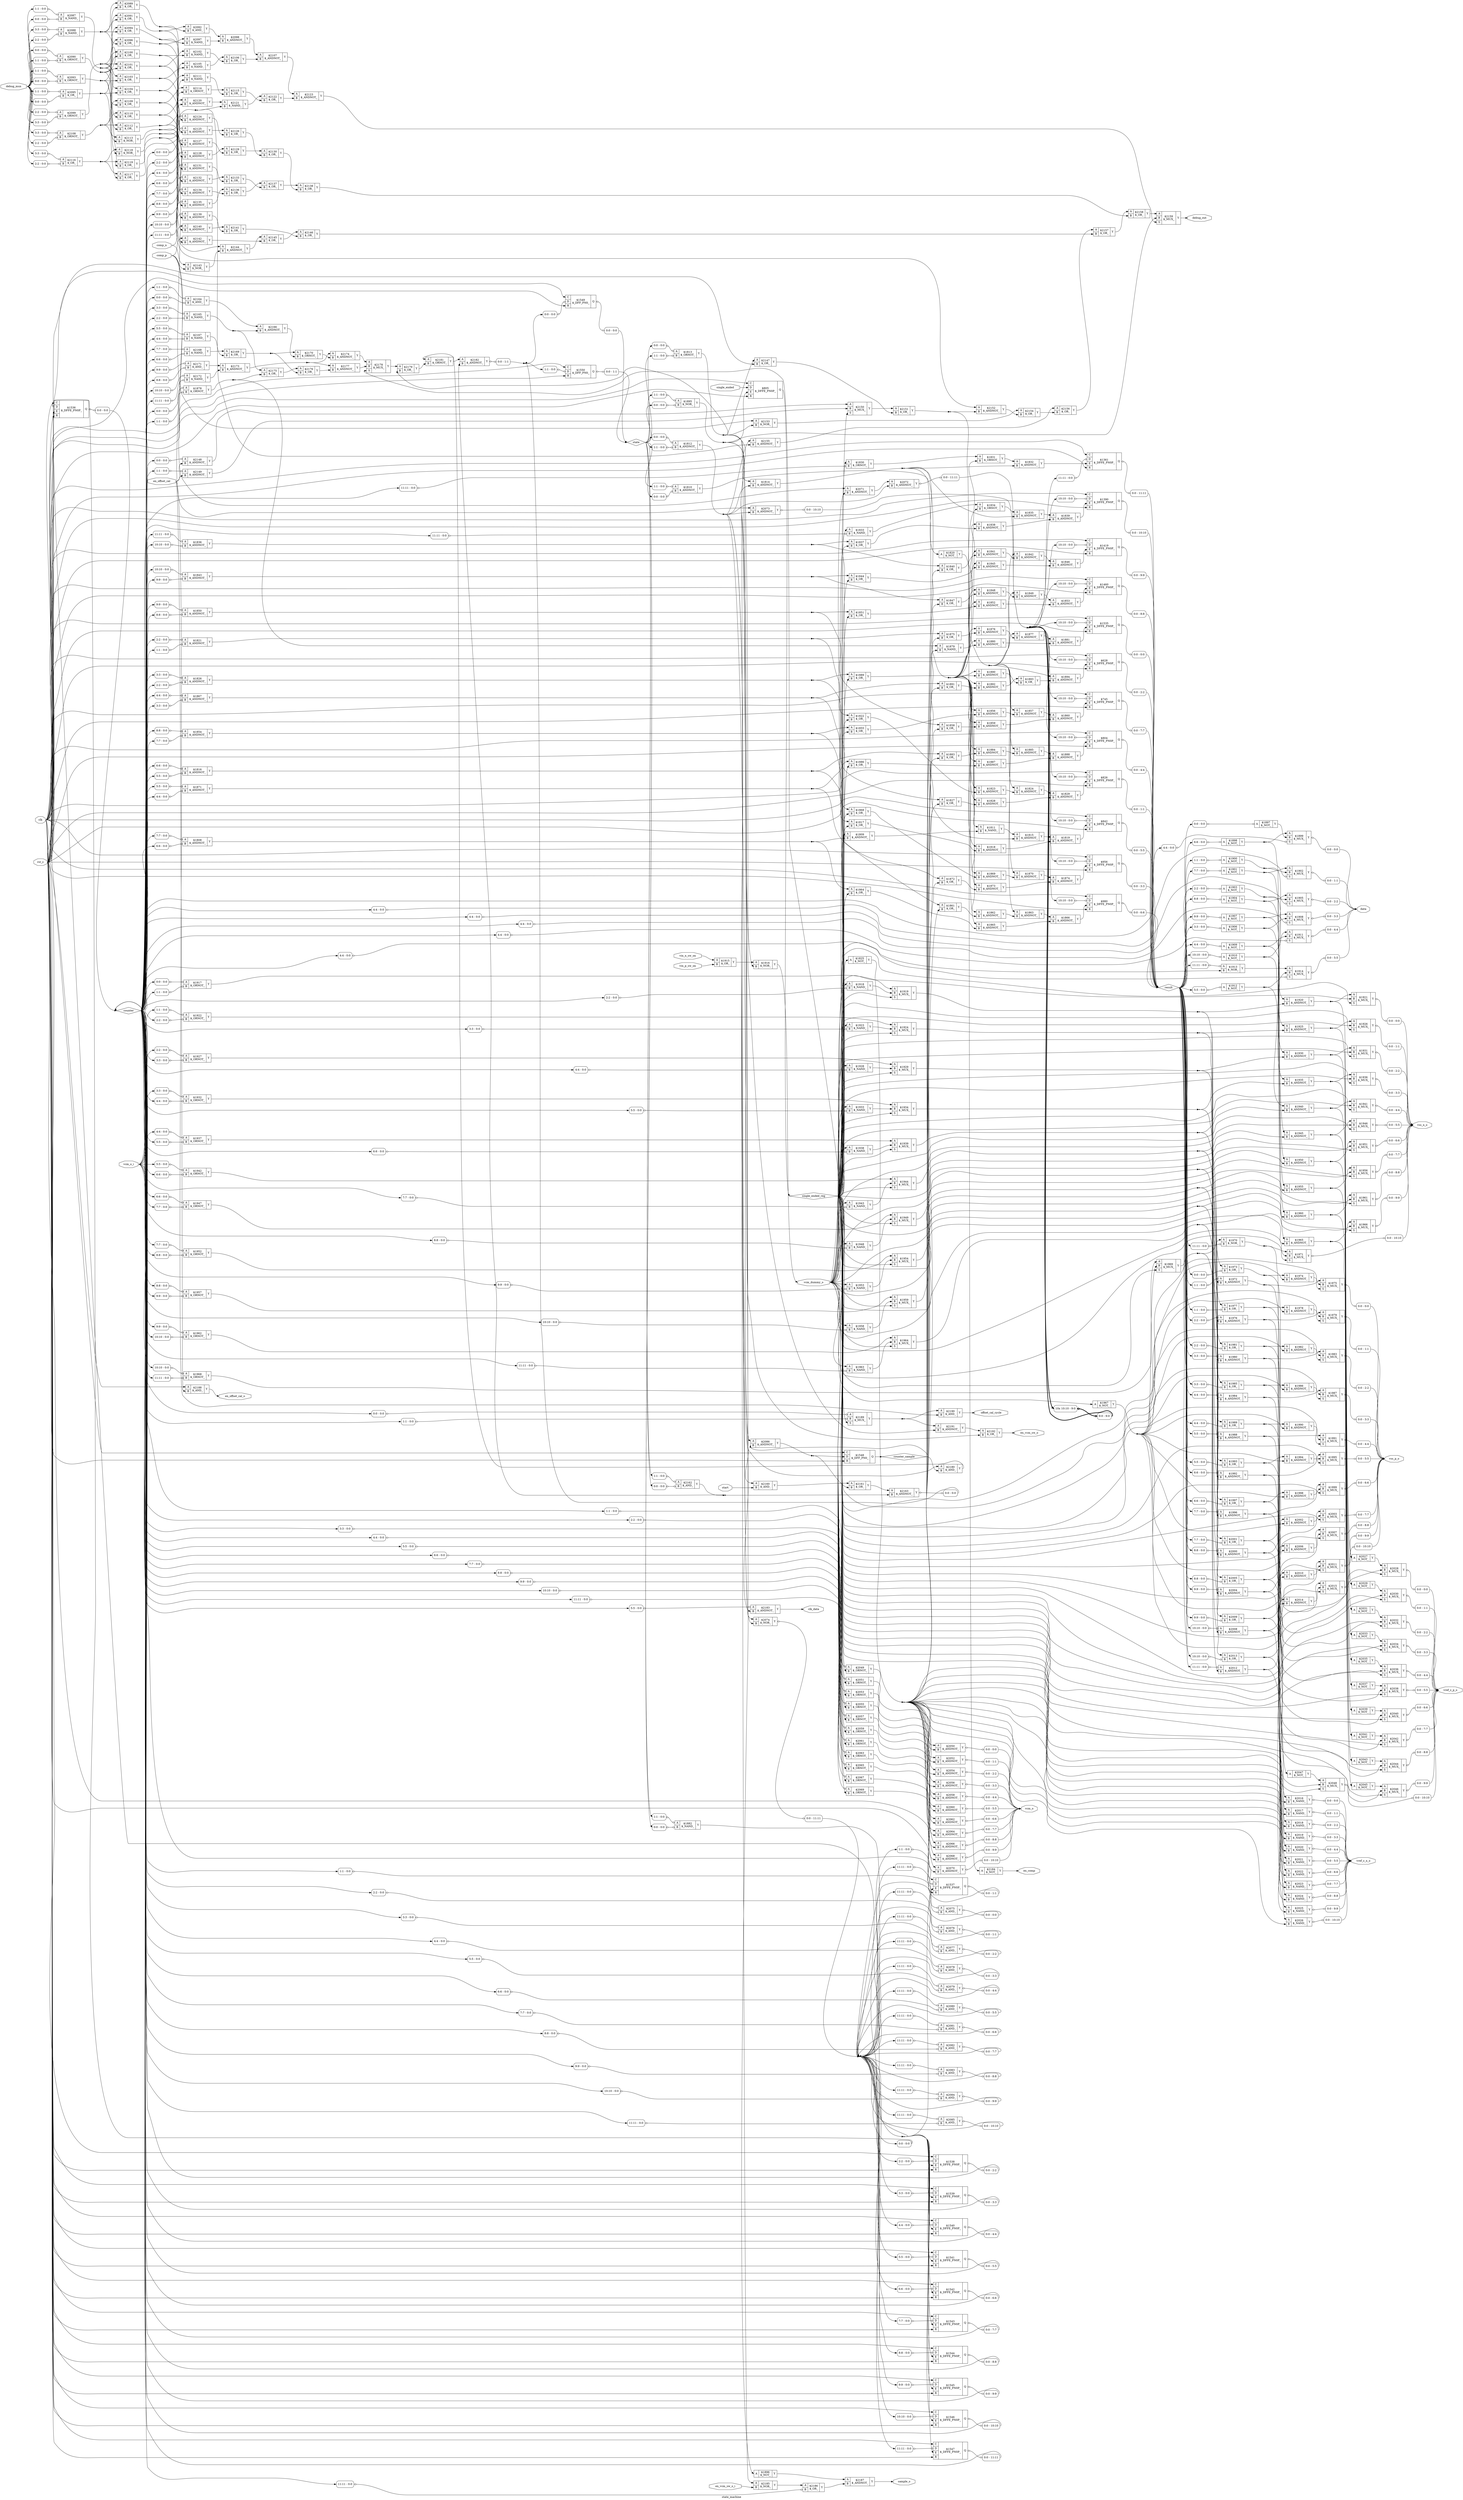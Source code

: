 digraph "state_machine" {
label="state_machine";
rankdir="LR";
remincross=true;
n304 [ shape=octagon, label="clk", color="black", fontcolor="black" ];
n305 [ shape=octagon, label="clk_data", color="black", fontcolor="black" ];
n306 [ shape=octagon, label="comp_n", color="black", fontcolor="black" ];
n307 [ shape=octagon, label="comp_p", color="black", fontcolor="black" ];
n308 [ shape=diamond, label="counter", color="black", fontcolor="black" ];
n309 [ shape=diamond, label="counter_sample", color="black", fontcolor="black" ];
n310 [ shape=octagon, label="data", color="black", fontcolor="black" ];
n311 [ shape=octagon, label="debug_mux", color="black", fontcolor="black" ];
n312 [ shape=octagon, label="debug_out", color="black", fontcolor="black" ];
n313 [ shape=octagon, label="en_comp", color="black", fontcolor="black" ];
n314 [ shape=octagon, label="en_offset_cal", color="black", fontcolor="black" ];
n315 [ shape=octagon, label="en_offset_cal_o", color="black", fontcolor="black" ];
n316 [ shape=octagon, label="en_vcm_sw_o", color="black", fontcolor="black" ];
n317 [ shape=octagon, label="en_vcm_sw_o_i", color="black", fontcolor="black" ];
n318 [ shape=octagon, label="offset_cal_cycle", color="black", fontcolor="black" ];
n319 [ shape=diamond, label="result", color="black", fontcolor="black" ];
n320 [ shape=octagon, label="rst_z", color="black", fontcolor="black" ];
n321 [ shape=octagon, label="sample_o", color="black", fontcolor="black" ];
n322 [ shape=octagon, label="single_ended", color="black", fontcolor="black" ];
n323 [ shape=diamond, label="single_ended_reg", color="black", fontcolor="black" ];
n324 [ shape=octagon, label="start", color="black", fontcolor="black" ];
n325 [ shape=diamond, label="state", color="black", fontcolor="black" ];
n326 [ shape=octagon, label="vcm_dummy_o", color="black", fontcolor="black" ];
n327 [ shape=octagon, label="vcm_o", color="black", fontcolor="black" ];
n328 [ shape=octagon, label="vcm_o_i", color="black", fontcolor="black" ];
n329 [ shape=octagon, label="vin_n_sw_on", color="black", fontcolor="black" ];
n330 [ shape=octagon, label="vin_p_sw_on", color="black", fontcolor="black" ];
n331 [ shape=octagon, label="vref_z_n_o", color="black", fontcolor="black" ];
n332 [ shape=octagon, label="vref_z_p_o", color="black", fontcolor="black" ];
n333 [ shape=octagon, label="vss_n_o", color="black", fontcolor="black" ];
n334 [ shape=octagon, label="vss_p_o", color="black", fontcolor="black" ];
c338 [ shape=record, label="{{<p335> A|<p336> B}|$1808\n$_ANDNOT_|{<p337> Y}}",  ];
x0 [ shape=record, style=rounded, label="<s0> 7:7 - 0:0 ", color="black", fontcolor="black" ];
x0:e -> c338:p335:w [arrowhead=odiamond, arrowtail=odiamond, dir=both, color="black", fontcolor="black", label=""];
x1 [ shape=record, style=rounded, label="<s0> 6:6 - 0:0 ", color="black", fontcolor="black" ];
x1:e -> c338:p336:w [arrowhead=odiamond, arrowtail=odiamond, dir=both, color="black", fontcolor="black", label=""];
c339 [ shape=record, label="{{<p335> A|<p336> B}|$1809\n$_ANDNOT_|{<p337> Y}}",  ];
c340 [ shape=record, label="{{<p335> A|<p336> B}|$1810\n$_ANDNOT_|{<p337> Y}}",  ];
x2 [ shape=record, style=rounded, label="<s0> 1:1 - 0:0 ", color="black", fontcolor="black" ];
x2:e -> c340:p335:w [arrowhead=odiamond, arrowtail=odiamond, dir=both, color="black", fontcolor="black", label=""];
x3 [ shape=record, style=rounded, label="<s0> 0:0 - 0:0 ", color="black", fontcolor="black" ];
x3:e -> c340:p336:w [arrowhead=odiamond, arrowtail=odiamond, dir=both, color="black", fontcolor="black", label=""];
c341 [ shape=record, label="{{<p335> A|<p336> B}|$1811\n$_NAND_|{<p337> Y}}",  ];
c342 [ shape=record, label="{{<p335> A|<p336> B}|$1812\n$_ANDNOT_|{<p337> Y}}",  ];
x4 [ shape=record, style=rounded, label="<s0> 0:0 - 0:0 ", color="black", fontcolor="black" ];
x4:e -> c342:p335:w [arrowhead=odiamond, arrowtail=odiamond, dir=both, color="black", fontcolor="black", label=""];
x5 [ shape=record, style=rounded, label="<s0> 1:1 - 0:0 ", color="black", fontcolor="black" ];
x5:e -> c342:p336:w [arrowhead=odiamond, arrowtail=odiamond, dir=both, color="black", fontcolor="black", label=""];
c343 [ shape=record, label="{{<p335> A|<p336> B}|$1813\n$_ORNOT_|{<p337> Y}}",  ];
x6 [ shape=record, style=rounded, label="<s0> 0:0 - 0:0 ", color="black", fontcolor="black" ];
x6:e -> c343:p335:w [arrowhead=odiamond, arrowtail=odiamond, dir=both, color="black", fontcolor="black", label=""];
x7 [ shape=record, style=rounded, label="<s0> 1:1 - 0:0 ", color="black", fontcolor="black" ];
x7:e -> c343:p336:w [arrowhead=odiamond, arrowtail=odiamond, dir=both, color="black", fontcolor="black", label=""];
c344 [ shape=record, label="{{<p335> A|<p336> B}|$1814\n$_ANDNOT_|{<p337> Y}}",  ];
c345 [ shape=record, label="{{<p335> A|<p336> B}|$1815\n$_ANDNOT_|{<p337> Y}}",  ];
c346 [ shape=record, label="{{<p335> A|<p336> B}|$1816\n$_ANDNOT_|{<p337> Y}}",  ];
x8 [ shape=record, style=rounded, label="<s0> 6:6 - 0:0 ", color="black", fontcolor="black" ];
x8:e -> c346:p335:w [arrowhead=odiamond, arrowtail=odiamond, dir=both, color="black", fontcolor="black", label=""];
x9 [ shape=record, style=rounded, label="<s0> 5:5 - 0:0 ", color="black", fontcolor="black" ];
x9:e -> c346:p336:w [arrowhead=odiamond, arrowtail=odiamond, dir=both, color="black", fontcolor="black", label=""];
c347 [ shape=record, label="{{<p335> A|<p336> B}|$1817\n$_OR_|{<p337> Y}}",  ];
c348 [ shape=record, label="{{<p335> A|<p336> B}|$1818\n$_ANDNOT_|{<p337> Y}}",  ];
c349 [ shape=record, label="{{<p335> A|<p336> B}|$1819\n$_ANDNOT_|{<p337> Y}}",  ];
c350 [ shape=record, label="{{<p335> A}|$1820\n$_NOT_|{<p337> Y}}",  ];
c351 [ shape=record, label="{{<p335> A|<p336> B}|$1821\n$_ANDNOT_|{<p337> Y}}",  ];
x10 [ shape=record, style=rounded, label="<s0> 2:2 - 0:0 ", color="black", fontcolor="black" ];
x10:e -> c351:p335:w [arrowhead=odiamond, arrowtail=odiamond, dir=both, color="black", fontcolor="black", label=""];
x11 [ shape=record, style=rounded, label="<s0> 1:1 - 0:0 ", color="black", fontcolor="black" ];
x11:e -> c351:p336:w [arrowhead=odiamond, arrowtail=odiamond, dir=both, color="black", fontcolor="black", label=""];
c352 [ shape=record, label="{{<p335> A|<p336> B}|$1822\n$_OR_|{<p337> Y}}",  ];
c353 [ shape=record, label="{{<p335> A|<p336> B}|$1823\n$_ANDNOT_|{<p337> Y}}",  ];
c354 [ shape=record, label="{{<p335> A|<p336> B}|$1824\n$_ANDNOT_|{<p337> Y}}",  ];
c355 [ shape=record, label="{{<p335> A}|$1825\n$_NOT_|{<p337> Y}}",  ];
c356 [ shape=record, label="{{<p335> A|<p336> B}|$1826\n$_ANDNOT_|{<p337> Y}}",  ];
x12 [ shape=record, style=rounded, label="<s0> 3:3 - 0:0 ", color="black", fontcolor="black" ];
x12:e -> c356:p335:w [arrowhead=odiamond, arrowtail=odiamond, dir=both, color="black", fontcolor="black", label=""];
x13 [ shape=record, style=rounded, label="<s0> 2:2 - 0:0 ", color="black", fontcolor="black" ];
x13:e -> c356:p336:w [arrowhead=odiamond, arrowtail=odiamond, dir=both, color="black", fontcolor="black", label=""];
c357 [ shape=record, label="{{<p335> A|<p336> B}|$1827\n$_OR_|{<p337> Y}}",  ];
c358 [ shape=record, label="{{<p335> A|<p336> B}|$1828\n$_ANDNOT_|{<p337> Y}}",  ];
c359 [ shape=record, label="{{<p335> A|<p336> B}|$1829\n$_ANDNOT_|{<p337> Y}}",  ];
c360 [ shape=record, label="{{<p335> A|<p336> B}|$1830\n$_ORNOT_|{<p337> Y}}",  ];
x14 [ shape=record, style=rounded, label="<s0> 11:11 - 0:0 ", color="black", fontcolor="black" ];
x14:e -> c360:p336:w [arrowhead=odiamond, arrowtail=odiamond, dir=both, color="black", fontcolor="black", label=""];
c361 [ shape=record, label="{{<p335> A|<p336> B}|$1831\n$_ORNOT_|{<p337> Y}}",  ];
c362 [ shape=record, label="{{<p335> A|<p336> B}|$1832\n$_ANDNOT_|{<p337> Y}}",  ];
c363 [ shape=record, label="{{<p335> A|<p336> B}|$1833\n$_NAND_|{<p337> Y}}",  ];
x15 [ shape=record, style=rounded, label="<s0> 11:11 - 0:0 ", color="black", fontcolor="black" ];
x15:e -> c363:p336:w [arrowhead=odiamond, arrowtail=odiamond, dir=both, color="black", fontcolor="black", label=""];
c364 [ shape=record, label="{{<p335> A|<p336> B}|$1834\n$_ORNOT_|{<p337> Y}}",  ];
c365 [ shape=record, label="{{<p335> A|<p336> B}|$1835\n$_ANDNOT_|{<p337> Y}}",  ];
c366 [ shape=record, label="{{<p335> A|<p336> B}|$1836\n$_ANDNOT_|{<p337> Y}}",  ];
x16 [ shape=record, style=rounded, label="<s0> 11:11 - 0:0 ", color="black", fontcolor="black" ];
x16:e -> c366:p335:w [arrowhead=odiamond, arrowtail=odiamond, dir=both, color="black", fontcolor="black", label=""];
x17 [ shape=record, style=rounded, label="<s0> 10:10 - 0:0 ", color="black", fontcolor="black" ];
x17:e -> c366:p336:w [arrowhead=odiamond, arrowtail=odiamond, dir=both, color="black", fontcolor="black", label=""];
c367 [ shape=record, label="{{<p335> A|<p336> B}|$1837\n$_OR_|{<p337> Y}}",  ];
c368 [ shape=record, label="{{<p335> A|<p336> B}|$1838\n$_ANDNOT_|{<p337> Y}}",  ];
c369 [ shape=record, label="{{<p335> A|<p336> B}|$1839\n$_ANDNOT_|{<p337> Y}}",  ];
c370 [ shape=record, label="{{<p335> A|<p336> B}|$1840\n$_OR_|{<p337> Y}}",  ];
c371 [ shape=record, label="{{<p335> A|<p336> B}|$1841\n$_ANDNOT_|{<p337> Y}}",  ];
c372 [ shape=record, label="{{<p335> A|<p336> B}|$1842\n$_ANDNOT_|{<p337> Y}}",  ];
c373 [ shape=record, label="{{<p335> A|<p336> B}|$1843\n$_ANDNOT_|{<p337> Y}}",  ];
x18 [ shape=record, style=rounded, label="<s0> 10:10 - 0:0 ", color="black", fontcolor="black" ];
x18:e -> c373:p335:w [arrowhead=odiamond, arrowtail=odiamond, dir=both, color="black", fontcolor="black", label=""];
x19 [ shape=record, style=rounded, label="<s0> 9:9 - 0:0 ", color="black", fontcolor="black" ];
x19:e -> c373:p336:w [arrowhead=odiamond, arrowtail=odiamond, dir=both, color="black", fontcolor="black", label=""];
c374 [ shape=record, label="{{<p335> A|<p336> B}|$1844\n$_OR_|{<p337> Y}}",  ];
c375 [ shape=record, label="{{<p335> A|<p336> B}|$1845\n$_ANDNOT_|{<p337> Y}}",  ];
c376 [ shape=record, label="{{<p335> A|<p336> B}|$1846\n$_ANDNOT_|{<p337> Y}}",  ];
c377 [ shape=record, label="{{<p335> A|<p336> B}|$1847\n$_OR_|{<p337> Y}}",  ];
c378 [ shape=record, label="{{<p335> A|<p336> B}|$1848\n$_ANDNOT_|{<p337> Y}}",  ];
c379 [ shape=record, label="{{<p335> A|<p336> B}|$1849\n$_ANDNOT_|{<p337> Y}}",  ];
c380 [ shape=record, label="{{<p335> A|<p336> B}|$1850\n$_ANDNOT_|{<p337> Y}}",  ];
x20 [ shape=record, style=rounded, label="<s0> 9:9 - 0:0 ", color="black", fontcolor="black" ];
x20:e -> c380:p335:w [arrowhead=odiamond, arrowtail=odiamond, dir=both, color="black", fontcolor="black", label=""];
x21 [ shape=record, style=rounded, label="<s0> 8:8 - 0:0 ", color="black", fontcolor="black" ];
x21:e -> c380:p336:w [arrowhead=odiamond, arrowtail=odiamond, dir=both, color="black", fontcolor="black", label=""];
c381 [ shape=record, label="{{<p335> A|<p336> B}|$1851\n$_OR_|{<p337> Y}}",  ];
c382 [ shape=record, label="{{<p335> A|<p336> B}|$1852\n$_ANDNOT_|{<p337> Y}}",  ];
c383 [ shape=record, label="{{<p335> A|<p336> B}|$1853\n$_ANDNOT_|{<p337> Y}}",  ];
c384 [ shape=record, label="{{<p335> A|<p336> B}|$1854\n$_ANDNOT_|{<p337> Y}}",  ];
x22 [ shape=record, style=rounded, label="<s0> 8:8 - 0:0 ", color="black", fontcolor="black" ];
x22:e -> c384:p335:w [arrowhead=odiamond, arrowtail=odiamond, dir=both, color="black", fontcolor="black", label=""];
x23 [ shape=record, style=rounded, label="<s0> 7:7 - 0:0 ", color="black", fontcolor="black" ];
x23:e -> c384:p336:w [arrowhead=odiamond, arrowtail=odiamond, dir=both, color="black", fontcolor="black", label=""];
c385 [ shape=record, label="{{<p335> A|<p336> B}|$1855\n$_OR_|{<p337> Y}}",  ];
c386 [ shape=record, label="{{<p335> A|<p336> B}|$1856\n$_ANDNOT_|{<p337> Y}}",  ];
c387 [ shape=record, label="{{<p335> A|<p336> B}|$1857\n$_ANDNOT_|{<p337> Y}}",  ];
c388 [ shape=record, label="{{<p335> A|<p336> B}|$1858\n$_OR_|{<p337> Y}}",  ];
c389 [ shape=record, label="{{<p335> A|<p336> B}|$1859\n$_ANDNOT_|{<p337> Y}}",  ];
c390 [ shape=record, label="{{<p335> A|<p336> B}|$1860\n$_ANDNOT_|{<p337> Y}}",  ];
c391 [ shape=record, label="{{<p335> A|<p336> B}|$1861\n$_OR_|{<p337> Y}}",  ];
c392 [ shape=record, label="{{<p335> A|<p336> B}|$1862\n$_ANDNOT_|{<p337> Y}}",  ];
c393 [ shape=record, label="{{<p335> A|<p336> B}|$1863\n$_ANDNOT_|{<p337> Y}}",  ];
c394 [ shape=record, label="{{<p335> A|<p336> B}|$1864\n$_OR_|{<p337> Y}}",  ];
c395 [ shape=record, label="{{<p335> A|<p336> B}|$1865\n$_ANDNOT_|{<p337> Y}}",  ];
c396 [ shape=record, label="{{<p335> A|<p336> B}|$1866\n$_ANDNOT_|{<p337> Y}}",  ];
c397 [ shape=record, label="{{<p335> A|<p336> B}|$1867\n$_ANDNOT_|{<p337> Y}}",  ];
x24 [ shape=record, style=rounded, label="<s0> 4:4 - 0:0 ", color="black", fontcolor="black" ];
x24:e -> c397:p335:w [arrowhead=odiamond, arrowtail=odiamond, dir=both, color="black", fontcolor="black", label=""];
x25 [ shape=record, style=rounded, label="<s0> 3:3 - 0:0 ", color="black", fontcolor="black" ];
x25:e -> c397:p336:w [arrowhead=odiamond, arrowtail=odiamond, dir=both, color="black", fontcolor="black", label=""];
c398 [ shape=record, label="{{<p335> A|<p336> B}|$1868\n$_OR_|{<p337> Y}}",  ];
c399 [ shape=record, label="{{<p335> A|<p336> B}|$1869\n$_ANDNOT_|{<p337> Y}}",  ];
c400 [ shape=record, label="{{<p335> A|<p336> B}|$1870\n$_ANDNOT_|{<p337> Y}}",  ];
c401 [ shape=record, label="{{<p335> A|<p336> B}|$1871\n$_ANDNOT_|{<p337> Y}}",  ];
x26 [ shape=record, style=rounded, label="<s0> 5:5 - 0:0 ", color="black", fontcolor="black" ];
x26:e -> c401:p335:w [arrowhead=odiamond, arrowtail=odiamond, dir=both, color="black", fontcolor="black", label=""];
x27 [ shape=record, style=rounded, label="<s0> 4:4 - 0:0 ", color="black", fontcolor="black" ];
x27:e -> c401:p336:w [arrowhead=odiamond, arrowtail=odiamond, dir=both, color="black", fontcolor="black", label=""];
c402 [ shape=record, label="{{<p335> A|<p336> B}|$1872\n$_OR_|{<p337> Y}}",  ];
c403 [ shape=record, label="{{<p335> A|<p336> B}|$1873\n$_ANDNOT_|{<p337> Y}}",  ];
c404 [ shape=record, label="{{<p335> A|<p336> B}|$1874\n$_ANDNOT_|{<p337> Y}}",  ];
c405 [ shape=record, label="{{<p335> A|<p336> B}|$1875\n$_OR_|{<p337> Y}}",  ];
c406 [ shape=record, label="{{<p335> A|<p336> B}|$1876\n$_ANDNOT_|{<p337> Y}}",  ];
c407 [ shape=record, label="{{<p335> A|<p336> B}|$1877\n$_ANDNOT_|{<p337> Y}}",  ];
c408 [ shape=record, label="{{<p335> A|<p336> B}|$1878\n$_ORNOT_|{<p337> Y}}",  ];
x28 [ shape=record, style=rounded, label="<s0> 0:0 - 0:0 ", color="black", fontcolor="black" ];
x28:e -> c408:p335:w [arrowhead=odiamond, arrowtail=odiamond, dir=both, color="black", fontcolor="black", label=""];
x29 [ shape=record, style=rounded, label="<s0> 1:1 - 0:0 ", color="black", fontcolor="black" ];
x29:e -> c408:p336:w [arrowhead=odiamond, arrowtail=odiamond, dir=both, color="black", fontcolor="black", label=""];
c409 [ shape=record, label="{{<p335> A|<p336> B}|$1879\n$_NAND_|{<p337> Y}}",  ];
c410 [ shape=record, label="{{<p335> A|<p336> B}|$1880\n$_ANDNOT_|{<p337> Y}}",  ];
c411 [ shape=record, label="{{<p335> A|<p336> B}|$1881\n$_ANDNOT_|{<p337> Y}}",  ];
c412 [ shape=record, label="{{<p335> A|<p336> B}|$1882\n$_NAND_|{<p337> Y}}",  ];
x30 [ shape=record, style=rounded, label="<s0> 1:1 - 0:0 ", color="black", fontcolor="black" ];
x30:e -> c412:p335:w [arrowhead=odiamond, arrowtail=odiamond, dir=both, color="black", fontcolor="black", label=""];
x31 [ shape=record, style=rounded, label="<s0> 0:0 - 0:0 ", color="black", fontcolor="black" ];
x31:e -> c412:p336:w [arrowhead=odiamond, arrowtail=odiamond, dir=both, color="black", fontcolor="black", label=""];
c413 [ shape=record, label="{{<p335> A|<p336> B}|$1883\n$_OR_|{<p337> Y}}",  ];
c414 [ shape=record, label="{{<p335> A|<p336> B}|$1884\n$_ANDNOT_|{<p337> Y}}",  ];
c415 [ shape=record, label="{{<p335> A|<p336> B}|$1885\n$_ANDNOT_|{<p337> Y}}",  ];
c416 [ shape=record, label="{{<p335> A|<p336> B}|$1886\n$_OR_|{<p337> Y}}",  ];
c417 [ shape=record, label="{{<p335> A|<p336> B}|$1887\n$_ANDNOT_|{<p337> Y}}",  ];
c418 [ shape=record, label="{{<p335> A|<p336> B}|$1888\n$_ANDNOT_|{<p337> Y}}",  ];
c419 [ shape=record, label="{{<p335> A|<p336> B}|$1889\n$_OR_|{<p337> Y}}",  ];
c420 [ shape=record, label="{{<p335> A|<p336> B}|$1890\n$_ANDNOT_|{<p337> Y}}",  ];
c421 [ shape=record, label="{{<p335> A|<p336> B}|$1891\n$_OR_|{<p337> Y}}",  ];
c422 [ shape=record, label="{{<p335> A|<p336> B}|$1892\n$_ANDNOT_|{<p337> Y}}",  ];
c423 [ shape=record, label="{{<p335> A|<p336> B}|$1893\n$_OR_|{<p337> Y}}",  ];
c424 [ shape=record, label="{{<p335> A|<p336> B}|$1894\n$_ANDNOT_|{<p337> Y}}",  ];
c425 [ shape=record, label="{{<p335> A|<p336> B}|$1895\n$_NOR_|{<p337> Y}}",  ];
x32 [ shape=record, style=rounded, label="<s0> 1:1 - 0:0 ", color="black", fontcolor="black" ];
x32:e -> c425:p335:w [arrowhead=odiamond, arrowtail=odiamond, dir=both, color="black", fontcolor="black", label=""];
x33 [ shape=record, style=rounded, label="<s0> 0:0 - 0:0 ", color="black", fontcolor="black" ];
x33:e -> c425:p336:w [arrowhead=odiamond, arrowtail=odiamond, dir=both, color="black", fontcolor="black", label=""];
c426 [ shape=record, label="{{<p335> A}|$1896\n$_NOT_|{<p337> Y}}",  ];
c427 [ shape=record, label="{{<p335> A}|$1897\n$_NOT_|{<p337> Y}}",  ];
x34 [ shape=record, style=rounded, label="<s0> 0:0 - 0:0 ", color="black", fontcolor="black" ];
x34:e -> c427:p335:w [arrowhead=odiamond, arrowtail=odiamond, dir=both, color="black", fontcolor="black", label=""];
c428 [ shape=record, label="{{<p335> A}|$1898\n$_NOT_|{<p337> Y}}",  ];
x35 [ shape=record, style=rounded, label="<s0> 6:6 - 0:0 ", color="black", fontcolor="black" ];
x35:e -> c428:p335:w [arrowhead=odiamond, arrowtail=odiamond, dir=both, color="black", fontcolor="black", label=""];
c430 [ shape=record, label="{{<p335> A|<p336> B|<p429> S}|$1899\n$_MUX_|{<p337> Y}}",  ];
x36 [ shape=record, style=rounded, label="<s0> 4:4 - 0:0 ", color="black", fontcolor="black" ];
x36:e -> c430:p429:w [arrowhead=odiamond, arrowtail=odiamond, dir=both, color="black", fontcolor="black", label=""];
x37 [ shape=record, style=rounded, label="<s0> 0:0 - 0:0 ", color="black", fontcolor="black" ];
c430:p337:e -> x37:w [arrowhead=odiamond, arrowtail=odiamond, dir=both, color="black", fontcolor="black", label=""];
c431 [ shape=record, label="{{<p335> A}|$1900\n$_NOT_|{<p337> Y}}",  ];
x38 [ shape=record, style=rounded, label="<s0> 1:1 - 0:0 ", color="black", fontcolor="black" ];
x38:e -> c431:p335:w [arrowhead=odiamond, arrowtail=odiamond, dir=both, color="black", fontcolor="black", label=""];
c432 [ shape=record, label="{{<p335> A}|$1901\n$_NOT_|{<p337> Y}}",  ];
x39 [ shape=record, style=rounded, label="<s0> 7:7 - 0:0 ", color="black", fontcolor="black" ];
x39:e -> c432:p335:w [arrowhead=odiamond, arrowtail=odiamond, dir=both, color="black", fontcolor="black", label=""];
c433 [ shape=record, label="{{<p335> A|<p336> B|<p429> S}|$1902\n$_MUX_|{<p337> Y}}",  ];
x40 [ shape=record, style=rounded, label="<s0> 4:4 - 0:0 ", color="black", fontcolor="black" ];
x40:e -> c433:p429:w [arrowhead=odiamond, arrowtail=odiamond, dir=both, color="black", fontcolor="black", label=""];
x41 [ shape=record, style=rounded, label="<s0> 0:0 - 1:1 ", color="black", fontcolor="black" ];
c433:p337:e -> x41:w [arrowhead=odiamond, arrowtail=odiamond, dir=both, color="black", fontcolor="black", label=""];
c434 [ shape=record, label="{{<p335> A}|$1903\n$_NOT_|{<p337> Y}}",  ];
x42 [ shape=record, style=rounded, label="<s0> 2:2 - 0:0 ", color="black", fontcolor="black" ];
x42:e -> c434:p335:w [arrowhead=odiamond, arrowtail=odiamond, dir=both, color="black", fontcolor="black", label=""];
c435 [ shape=record, label="{{<p335> A}|$1904\n$_NOT_|{<p337> Y}}",  ];
x43 [ shape=record, style=rounded, label="<s0> 8:8 - 0:0 ", color="black", fontcolor="black" ];
x43:e -> c435:p335:w [arrowhead=odiamond, arrowtail=odiamond, dir=both, color="black", fontcolor="black", label=""];
c436 [ shape=record, label="{{<p335> A|<p336> B|<p429> S}|$1905\n$_MUX_|{<p337> Y}}",  ];
x44 [ shape=record, style=rounded, label="<s0> 4:4 - 0:0 ", color="black", fontcolor="black" ];
x44:e -> c436:p429:w [arrowhead=odiamond, arrowtail=odiamond, dir=both, color="black", fontcolor="black", label=""];
x45 [ shape=record, style=rounded, label="<s0> 0:0 - 2:2 ", color="black", fontcolor="black" ];
c436:p337:e -> x45:w [arrowhead=odiamond, arrowtail=odiamond, dir=both, color="black", fontcolor="black", label=""];
c437 [ shape=record, label="{{<p335> A}|$1906\n$_NOT_|{<p337> Y}}",  ];
x46 [ shape=record, style=rounded, label="<s0> 3:3 - 0:0 ", color="black", fontcolor="black" ];
x46:e -> c437:p335:w [arrowhead=odiamond, arrowtail=odiamond, dir=both, color="black", fontcolor="black", label=""];
c438 [ shape=record, label="{{<p335> A}|$1907\n$_NOT_|{<p337> Y}}",  ];
x47 [ shape=record, style=rounded, label="<s0> 9:9 - 0:0 ", color="black", fontcolor="black" ];
x47:e -> c438:p335:w [arrowhead=odiamond, arrowtail=odiamond, dir=both, color="black", fontcolor="black", label=""];
c439 [ shape=record, label="{{<p335> A|<p336> B|<p429> S}|$1908\n$_MUX_|{<p337> Y}}",  ];
x48 [ shape=record, style=rounded, label="<s0> 4:4 - 0:0 ", color="black", fontcolor="black" ];
x48:e -> c439:p429:w [arrowhead=odiamond, arrowtail=odiamond, dir=both, color="black", fontcolor="black", label=""];
x49 [ shape=record, style=rounded, label="<s0> 0:0 - 3:3 ", color="black", fontcolor="black" ];
c439:p337:e -> x49:w [arrowhead=odiamond, arrowtail=odiamond, dir=both, color="black", fontcolor="black", label=""];
c440 [ shape=record, label="{{<p335> A}|$1909\n$_NOT_|{<p337> Y}}",  ];
x50 [ shape=record, style=rounded, label="<s0> 4:4 - 0:0 ", color="black", fontcolor="black" ];
x50:e -> c440:p335:w [arrowhead=odiamond, arrowtail=odiamond, dir=both, color="black", fontcolor="black", label=""];
c441 [ shape=record, label="{{<p335> A}|$1910\n$_NOT_|{<p337> Y}}",  ];
x51 [ shape=record, style=rounded, label="<s0> 10:10 - 0:0 ", color="black", fontcolor="black" ];
x51:e -> c441:p335:w [arrowhead=odiamond, arrowtail=odiamond, dir=both, color="black", fontcolor="black", label=""];
c442 [ shape=record, label="{{<p335> A|<p336> B|<p429> S}|$1911\n$_MUX_|{<p337> Y}}",  ];
x52 [ shape=record, style=rounded, label="<s0> 4:4 - 0:0 ", color="black", fontcolor="black" ];
x52:e -> c442:p429:w [arrowhead=odiamond, arrowtail=odiamond, dir=both, color="black", fontcolor="black", label=""];
x53 [ shape=record, style=rounded, label="<s0> 0:0 - 4:4 ", color="black", fontcolor="black" ];
c442:p337:e -> x53:w [arrowhead=odiamond, arrowtail=odiamond, dir=both, color="black", fontcolor="black", label=""];
c443 [ shape=record, label="{{<p335> A}|$1912\n$_NOT_|{<p337> Y}}",  ];
x54 [ shape=record, style=rounded, label="<s0> 5:5 - 0:0 ", color="black", fontcolor="black" ];
x54:e -> c443:p335:w [arrowhead=odiamond, arrowtail=odiamond, dir=both, color="black", fontcolor="black", label=""];
c444 [ shape=record, label="{{<p335> A|<p336> B}|$1913\n$_NOR_|{<p337> Y}}",  ];
x55 [ shape=record, style=rounded, label="<s0> 11:11 - 0:0 ", color="black", fontcolor="black" ];
x55:e -> c444:p335:w [arrowhead=odiamond, arrowtail=odiamond, dir=both, color="black", fontcolor="black", label=""];
c445 [ shape=record, label="{{<p335> A|<p336> B|<p429> S}|$1914\n$_MUX_|{<p337> Y}}",  ];
x56 [ shape=record, style=rounded, label="<s0> 4:4 - 0:0 ", color="black", fontcolor="black" ];
x56:e -> c445:p429:w [arrowhead=odiamond, arrowtail=odiamond, dir=both, color="black", fontcolor="black", label=""];
x57 [ shape=record, style=rounded, label="<s0> 0:0 - 5:5 ", color="black", fontcolor="black" ];
c445:p337:e -> x57:w [arrowhead=odiamond, arrowtail=odiamond, dir=both, color="black", fontcolor="black", label=""];
c446 [ shape=record, label="{{<p335> A|<p336> B}|$1915\n$_OR_|{<p337> Y}}",  ];
c447 [ shape=record, label="{{<p335> A|<p336> B}|$1916\n$_NOR_|{<p337> Y}}",  ];
c448 [ shape=record, label="{{<p335> A|<p336> B}|$1917\n$_ORNOT_|{<p337> Y}}",  ];
x58 [ shape=record, style=rounded, label="<s0> 0:0 - 0:0 ", color="black", fontcolor="black" ];
x58:e -> c448:p335:w [arrowhead=odiamond, arrowtail=odiamond, dir=both, color="black", fontcolor="black", label=""];
x59 [ shape=record, style=rounded, label="<s0> 1:1 - 0:0 ", color="black", fontcolor="black" ];
x59:e -> c448:p336:w [arrowhead=odiamond, arrowtail=odiamond, dir=both, color="black", fontcolor="black", label=""];
c449 [ shape=record, label="{{<p335> A|<p336> B}|$1918\n$_NAND_|{<p337> Y}}",  ];
x60 [ shape=record, style=rounded, label="<s0> 2:2 - 0:0 ", color="black", fontcolor="black" ];
x60:e -> c449:p336:w [arrowhead=odiamond, arrowtail=odiamond, dir=both, color="black", fontcolor="black", label=""];
c450 [ shape=record, label="{{<p335> A|<p336> B|<p429> S}|$1919\n$_MUX_|{<p337> Y}}",  ];
c451 [ shape=record, label="{{<p335> A|<p336> B}|$1920\n$_ANDNOT_|{<p337> Y}}",  ];
c452 [ shape=record, label="{{<p335> A|<p336> B|<p429> S}|$1921\n$_MUX_|{<p337> Y}}",  ];
x61 [ shape=record, style=rounded, label="<s0> 0:0 - 0:0 ", color="black", fontcolor="black" ];
c452:p337:e -> x61:w [arrowhead=odiamond, arrowtail=odiamond, dir=both, color="black", fontcolor="black", label=""];
c453 [ shape=record, label="{{<p335> A|<p336> B}|$1922\n$_ORNOT_|{<p337> Y}}",  ];
x62 [ shape=record, style=rounded, label="<s0> 1:1 - 0:0 ", color="black", fontcolor="black" ];
x62:e -> c453:p335:w [arrowhead=odiamond, arrowtail=odiamond, dir=both, color="black", fontcolor="black", label=""];
x63 [ shape=record, style=rounded, label="<s0> 2:2 - 0:0 ", color="black", fontcolor="black" ];
x63:e -> c453:p336:w [arrowhead=odiamond, arrowtail=odiamond, dir=both, color="black", fontcolor="black", label=""];
c454 [ shape=record, label="{{<p335> A|<p336> B}|$1923\n$_NAND_|{<p337> Y}}",  ];
x64 [ shape=record, style=rounded, label="<s0> 3:3 - 0:0 ", color="black", fontcolor="black" ];
x64:e -> c454:p336:w [arrowhead=odiamond, arrowtail=odiamond, dir=both, color="black", fontcolor="black", label=""];
c455 [ shape=record, label="{{<p335> A|<p336> B|<p429> S}|$1924\n$_MUX_|{<p337> Y}}",  ];
c456 [ shape=record, label="{{<p335> A|<p336> B}|$1925\n$_ANDNOT_|{<p337> Y}}",  ];
c457 [ shape=record, label="{{<p335> A|<p336> B|<p429> S}|$1926\n$_MUX_|{<p337> Y}}",  ];
x65 [ shape=record, style=rounded, label="<s0> 0:0 - 1:1 ", color="black", fontcolor="black" ];
c457:p337:e -> x65:w [arrowhead=odiamond, arrowtail=odiamond, dir=both, color="black", fontcolor="black", label=""];
c458 [ shape=record, label="{{<p335> A|<p336> B}|$1927\n$_ORNOT_|{<p337> Y}}",  ];
x66 [ shape=record, style=rounded, label="<s0> 2:2 - 0:0 ", color="black", fontcolor="black" ];
x66:e -> c458:p335:w [arrowhead=odiamond, arrowtail=odiamond, dir=both, color="black", fontcolor="black", label=""];
x67 [ shape=record, style=rounded, label="<s0> 3:3 - 0:0 ", color="black", fontcolor="black" ];
x67:e -> c458:p336:w [arrowhead=odiamond, arrowtail=odiamond, dir=both, color="black", fontcolor="black", label=""];
c459 [ shape=record, label="{{<p335> A|<p336> B}|$1928\n$_NAND_|{<p337> Y}}",  ];
x68 [ shape=record, style=rounded, label="<s0> 4:4 - 0:0 ", color="black", fontcolor="black" ];
x68:e -> c459:p336:w [arrowhead=odiamond, arrowtail=odiamond, dir=both, color="black", fontcolor="black", label=""];
c460 [ shape=record, label="{{<p335> A|<p336> B|<p429> S}|$1929\n$_MUX_|{<p337> Y}}",  ];
c461 [ shape=record, label="{{<p335> A|<p336> B}|$1930\n$_ANDNOT_|{<p337> Y}}",  ];
c462 [ shape=record, label="{{<p335> A|<p336> B|<p429> S}|$1931\n$_MUX_|{<p337> Y}}",  ];
x69 [ shape=record, style=rounded, label="<s0> 0:0 - 2:2 ", color="black", fontcolor="black" ];
c462:p337:e -> x69:w [arrowhead=odiamond, arrowtail=odiamond, dir=both, color="black", fontcolor="black", label=""];
c463 [ shape=record, label="{{<p335> A|<p336> B}|$1932\n$_ORNOT_|{<p337> Y}}",  ];
x70 [ shape=record, style=rounded, label="<s0> 3:3 - 0:0 ", color="black", fontcolor="black" ];
x70:e -> c463:p335:w [arrowhead=odiamond, arrowtail=odiamond, dir=both, color="black", fontcolor="black", label=""];
x71 [ shape=record, style=rounded, label="<s0> 4:4 - 0:0 ", color="black", fontcolor="black" ];
x71:e -> c463:p336:w [arrowhead=odiamond, arrowtail=odiamond, dir=both, color="black", fontcolor="black", label=""];
c464 [ shape=record, label="{{<p335> A|<p336> B}|$1933\n$_NAND_|{<p337> Y}}",  ];
x72 [ shape=record, style=rounded, label="<s0> 5:5 - 0:0 ", color="black", fontcolor="black" ];
x72:e -> c464:p336:w [arrowhead=odiamond, arrowtail=odiamond, dir=both, color="black", fontcolor="black", label=""];
c465 [ shape=record, label="{{<p335> A|<p336> B|<p429> S}|$1934\n$_MUX_|{<p337> Y}}",  ];
c466 [ shape=record, label="{{<p335> A|<p336> B}|$1935\n$_ANDNOT_|{<p337> Y}}",  ];
c467 [ shape=record, label="{{<p335> A|<p336> B|<p429> S}|$1936\n$_MUX_|{<p337> Y}}",  ];
x73 [ shape=record, style=rounded, label="<s0> 0:0 - 3:3 ", color="black", fontcolor="black" ];
c467:p337:e -> x73:w [arrowhead=odiamond, arrowtail=odiamond, dir=both, color="black", fontcolor="black", label=""];
c468 [ shape=record, label="{{<p335> A|<p336> B}|$1937\n$_ORNOT_|{<p337> Y}}",  ];
x74 [ shape=record, style=rounded, label="<s0> 4:4 - 0:0 ", color="black", fontcolor="black" ];
x74:e -> c468:p335:w [arrowhead=odiamond, arrowtail=odiamond, dir=both, color="black", fontcolor="black", label=""];
x75 [ shape=record, style=rounded, label="<s0> 5:5 - 0:0 ", color="black", fontcolor="black" ];
x75:e -> c468:p336:w [arrowhead=odiamond, arrowtail=odiamond, dir=both, color="black", fontcolor="black", label=""];
c469 [ shape=record, label="{{<p335> A|<p336> B}|$1938\n$_NAND_|{<p337> Y}}",  ];
x76 [ shape=record, style=rounded, label="<s0> 6:6 - 0:0 ", color="black", fontcolor="black" ];
x76:e -> c469:p336:w [arrowhead=odiamond, arrowtail=odiamond, dir=both, color="black", fontcolor="black", label=""];
c470 [ shape=record, label="{{<p335> A|<p336> B|<p429> S}|$1939\n$_MUX_|{<p337> Y}}",  ];
c471 [ shape=record, label="{{<p335> A|<p336> B}|$1940\n$_ANDNOT_|{<p337> Y}}",  ];
c472 [ shape=record, label="{{<p335> A|<p336> B|<p429> S}|$1941\n$_MUX_|{<p337> Y}}",  ];
x77 [ shape=record, style=rounded, label="<s0> 0:0 - 4:4 ", color="black", fontcolor="black" ];
c472:p337:e -> x77:w [arrowhead=odiamond, arrowtail=odiamond, dir=both, color="black", fontcolor="black", label=""];
c473 [ shape=record, label="{{<p335> A|<p336> B}|$1942\n$_ORNOT_|{<p337> Y}}",  ];
x78 [ shape=record, style=rounded, label="<s0> 5:5 - 0:0 ", color="black", fontcolor="black" ];
x78:e -> c473:p335:w [arrowhead=odiamond, arrowtail=odiamond, dir=both, color="black", fontcolor="black", label=""];
x79 [ shape=record, style=rounded, label="<s0> 6:6 - 0:0 ", color="black", fontcolor="black" ];
x79:e -> c473:p336:w [arrowhead=odiamond, arrowtail=odiamond, dir=both, color="black", fontcolor="black", label=""];
c474 [ shape=record, label="{{<p335> A|<p336> B}|$1943\n$_NAND_|{<p337> Y}}",  ];
x80 [ shape=record, style=rounded, label="<s0> 7:7 - 0:0 ", color="black", fontcolor="black" ];
x80:e -> c474:p336:w [arrowhead=odiamond, arrowtail=odiamond, dir=both, color="black", fontcolor="black", label=""];
c475 [ shape=record, label="{{<p335> A|<p336> B|<p429> S}|$1944\n$_MUX_|{<p337> Y}}",  ];
c476 [ shape=record, label="{{<p335> A|<p336> B}|$1945\n$_ANDNOT_|{<p337> Y}}",  ];
c477 [ shape=record, label="{{<p335> A|<p336> B|<p429> S}|$1946\n$_MUX_|{<p337> Y}}",  ];
x81 [ shape=record, style=rounded, label="<s0> 0:0 - 5:5 ", color="black", fontcolor="black" ];
c477:p337:e -> x81:w [arrowhead=odiamond, arrowtail=odiamond, dir=both, color="black", fontcolor="black", label=""];
c478 [ shape=record, label="{{<p335> A|<p336> B}|$1947\n$_ORNOT_|{<p337> Y}}",  ];
x82 [ shape=record, style=rounded, label="<s0> 6:6 - 0:0 ", color="black", fontcolor="black" ];
x82:e -> c478:p335:w [arrowhead=odiamond, arrowtail=odiamond, dir=both, color="black", fontcolor="black", label=""];
x83 [ shape=record, style=rounded, label="<s0> 7:7 - 0:0 ", color="black", fontcolor="black" ];
x83:e -> c478:p336:w [arrowhead=odiamond, arrowtail=odiamond, dir=both, color="black", fontcolor="black", label=""];
c479 [ shape=record, label="{{<p335> A|<p336> B}|$1948\n$_NAND_|{<p337> Y}}",  ];
x84 [ shape=record, style=rounded, label="<s0> 8:8 - 0:0 ", color="black", fontcolor="black" ];
x84:e -> c479:p336:w [arrowhead=odiamond, arrowtail=odiamond, dir=both, color="black", fontcolor="black", label=""];
c480 [ shape=record, label="{{<p335> A|<p336> B|<p429> S}|$1949\n$_MUX_|{<p337> Y}}",  ];
c481 [ shape=record, label="{{<p335> A|<p336> B}|$1950\n$_ANDNOT_|{<p337> Y}}",  ];
c482 [ shape=record, label="{{<p335> A|<p336> B|<p429> S}|$1951\n$_MUX_|{<p337> Y}}",  ];
x85 [ shape=record, style=rounded, label="<s0> 0:0 - 6:6 ", color="black", fontcolor="black" ];
c482:p337:e -> x85:w [arrowhead=odiamond, arrowtail=odiamond, dir=both, color="black", fontcolor="black", label=""];
c483 [ shape=record, label="{{<p335> A|<p336> B}|$1952\n$_ORNOT_|{<p337> Y}}",  ];
x86 [ shape=record, style=rounded, label="<s0> 7:7 - 0:0 ", color="black", fontcolor="black" ];
x86:e -> c483:p335:w [arrowhead=odiamond, arrowtail=odiamond, dir=both, color="black", fontcolor="black", label=""];
x87 [ shape=record, style=rounded, label="<s0> 8:8 - 0:0 ", color="black", fontcolor="black" ];
x87:e -> c483:p336:w [arrowhead=odiamond, arrowtail=odiamond, dir=both, color="black", fontcolor="black", label=""];
c484 [ shape=record, label="{{<p335> A|<p336> B}|$1953\n$_NAND_|{<p337> Y}}",  ];
x88 [ shape=record, style=rounded, label="<s0> 9:9 - 0:0 ", color="black", fontcolor="black" ];
x88:e -> c484:p336:w [arrowhead=odiamond, arrowtail=odiamond, dir=both, color="black", fontcolor="black", label=""];
c485 [ shape=record, label="{{<p335> A|<p336> B|<p429> S}|$1954\n$_MUX_|{<p337> Y}}",  ];
c486 [ shape=record, label="{{<p335> A|<p336> B}|$1955\n$_ANDNOT_|{<p337> Y}}",  ];
c487 [ shape=record, label="{{<p335> A|<p336> B|<p429> S}|$1956\n$_MUX_|{<p337> Y}}",  ];
x89 [ shape=record, style=rounded, label="<s0> 0:0 - 7:7 ", color="black", fontcolor="black" ];
c487:p337:e -> x89:w [arrowhead=odiamond, arrowtail=odiamond, dir=both, color="black", fontcolor="black", label=""];
c488 [ shape=record, label="{{<p335> A|<p336> B}|$1957\n$_ORNOT_|{<p337> Y}}",  ];
x90 [ shape=record, style=rounded, label="<s0> 8:8 - 0:0 ", color="black", fontcolor="black" ];
x90:e -> c488:p335:w [arrowhead=odiamond, arrowtail=odiamond, dir=both, color="black", fontcolor="black", label=""];
x91 [ shape=record, style=rounded, label="<s0> 9:9 - 0:0 ", color="black", fontcolor="black" ];
x91:e -> c488:p336:w [arrowhead=odiamond, arrowtail=odiamond, dir=both, color="black", fontcolor="black", label=""];
c489 [ shape=record, label="{{<p335> A|<p336> B}|$1958\n$_NAND_|{<p337> Y}}",  ];
x92 [ shape=record, style=rounded, label="<s0> 10:10 - 0:0 ", color="black", fontcolor="black" ];
x92:e -> c489:p336:w [arrowhead=odiamond, arrowtail=odiamond, dir=both, color="black", fontcolor="black", label=""];
c490 [ shape=record, label="{{<p335> A|<p336> B|<p429> S}|$1959\n$_MUX_|{<p337> Y}}",  ];
c491 [ shape=record, label="{{<p335> A|<p336> B}|$1960\n$_ANDNOT_|{<p337> Y}}",  ];
c492 [ shape=record, label="{{<p335> A|<p336> B|<p429> S}|$1961\n$_MUX_|{<p337> Y}}",  ];
x93 [ shape=record, style=rounded, label="<s0> 0:0 - 8:8 ", color="black", fontcolor="black" ];
c492:p337:e -> x93:w [arrowhead=odiamond, arrowtail=odiamond, dir=both, color="black", fontcolor="black", label=""];
c493 [ shape=record, label="{{<p335> A|<p336> B}|$1962\n$_ORNOT_|{<p337> Y}}",  ];
x94 [ shape=record, style=rounded, label="<s0> 9:9 - 0:0 ", color="black", fontcolor="black" ];
x94:e -> c493:p335:w [arrowhead=odiamond, arrowtail=odiamond, dir=both, color="black", fontcolor="black", label=""];
x95 [ shape=record, style=rounded, label="<s0> 10:10 - 0:0 ", color="black", fontcolor="black" ];
x95:e -> c493:p336:w [arrowhead=odiamond, arrowtail=odiamond, dir=both, color="black", fontcolor="black", label=""];
c494 [ shape=record, label="{{<p335> A|<p336> B}|$1963\n$_NAND_|{<p337> Y}}",  ];
x96 [ shape=record, style=rounded, label="<s0> 11:11 - 0:0 ", color="black", fontcolor="black" ];
x96:e -> c494:p336:w [arrowhead=odiamond, arrowtail=odiamond, dir=both, color="black", fontcolor="black", label=""];
c495 [ shape=record, label="{{<p335> A|<p336> B|<p429> S}|$1964\n$_MUX_|{<p337> Y}}",  ];
c496 [ shape=record, label="{{<p335> A|<p336> B}|$1965\n$_ANDNOT_|{<p337> Y}}",  ];
c497 [ shape=record, label="{{<p335> A|<p336> B|<p429> S}|$1966\n$_MUX_|{<p337> Y}}",  ];
x97 [ shape=record, style=rounded, label="<s0> 0:0 - 9:9 ", color="black", fontcolor="black" ];
c497:p337:e -> x97:w [arrowhead=odiamond, arrowtail=odiamond, dir=both, color="black", fontcolor="black", label=""];
c498 [ shape=record, label="{{<p335> A}|$1967\n$_NOT_|{<p337> Y}}",  ];
c499 [ shape=record, label="{{<p335> A|<p336> B}|$1968\n$_ORNOT_|{<p337> Y}}",  ];
x98 [ shape=record, style=rounded, label="<s0> 10:10 - 0:0 ", color="black", fontcolor="black" ];
x98:e -> c499:p335:w [arrowhead=odiamond, arrowtail=odiamond, dir=both, color="black", fontcolor="black", label=""];
x99 [ shape=record, style=rounded, label="<s0> 11:11 - 0:0 ", color="black", fontcolor="black" ];
x99:e -> c499:p336:w [arrowhead=odiamond, arrowtail=odiamond, dir=both, color="black", fontcolor="black", label=""];
c500 [ shape=record, label="{{<p335> A|<p336> B|<p429> S}|$1969\n$_MUX_|{<p337> Y}}",  ];
c501 [ shape=record, label="{{<p335> A|<p336> B}|$1970\n$_NOR_|{<p337> Y}}",  ];
x100 [ shape=record, style=rounded, label="<s0> 11:11 - 0:0 ", color="black", fontcolor="black" ];
x100:e -> c501:p336:w [arrowhead=odiamond, arrowtail=odiamond, dir=both, color="black", fontcolor="black", label=""];
c502 [ shape=record, label="{{<p335> A|<p336> B|<p429> S}|$1971\n$_MUX_|{<p337> Y}}",  ];
x101 [ shape=record, style=rounded, label="<s0> 0:0 - 10:10 ", color="black", fontcolor="black" ];
c502:p337:e -> x101:w [arrowhead=odiamond, arrowtail=odiamond, dir=both, color="black", fontcolor="black", label=""];
c503 [ shape=record, label="{{<p335> A|<p336> B}|$1972\n$_ANDNOT_|{<p337> Y}}",  ];
x102 [ shape=record, style=rounded, label="<s0> 1:1 - 0:0 ", color="black", fontcolor="black" ];
x102:e -> c503:p335:w [arrowhead=odiamond, arrowtail=odiamond, dir=both, color="black", fontcolor="black", label=""];
c504 [ shape=record, label="{{<p335> A|<p336> B}|$1973\n$_OR_|{<p337> Y}}",  ];
x103 [ shape=record, style=rounded, label="<s0> 0:0 - 0:0 ", color="black", fontcolor="black" ];
x103:e -> c504:p336:w [arrowhead=odiamond, arrowtail=odiamond, dir=both, color="black", fontcolor="black", label=""];
c505 [ shape=record, label="{{<p335> A|<p336> B}|$1974\n$_ANDNOT_|{<p337> Y}}",  ];
c506 [ shape=record, label="{{<p335> A|<p336> B|<p429> S}|$1975\n$_MUX_|{<p337> Y}}",  ];
x104 [ shape=record, style=rounded, label="<s0> 0:0 - 0:0 ", color="black", fontcolor="black" ];
c506:p337:e -> x104:w [arrowhead=odiamond, arrowtail=odiamond, dir=both, color="black", fontcolor="black", label=""];
c507 [ shape=record, label="{{<p335> A|<p336> B}|$1976\n$_ANDNOT_|{<p337> Y}}",  ];
x105 [ shape=record, style=rounded, label="<s0> 2:2 - 0:0 ", color="black", fontcolor="black" ];
x105:e -> c507:p335:w [arrowhead=odiamond, arrowtail=odiamond, dir=both, color="black", fontcolor="black", label=""];
c508 [ shape=record, label="{{<p335> A|<p336> B}|$1977\n$_OR_|{<p337> Y}}",  ];
x106 [ shape=record, style=rounded, label="<s0> 1:1 - 0:0 ", color="black", fontcolor="black" ];
x106:e -> c508:p336:w [arrowhead=odiamond, arrowtail=odiamond, dir=both, color="black", fontcolor="black", label=""];
c509 [ shape=record, label="{{<p335> A|<p336> B}|$1978\n$_ANDNOT_|{<p337> Y}}",  ];
c510 [ shape=record, label="{{<p335> A|<p336> B|<p429> S}|$1979\n$_MUX_|{<p337> Y}}",  ];
x107 [ shape=record, style=rounded, label="<s0> 0:0 - 1:1 ", color="black", fontcolor="black" ];
c510:p337:e -> x107:w [arrowhead=odiamond, arrowtail=odiamond, dir=both, color="black", fontcolor="black", label=""];
c511 [ shape=record, label="{{<p335> A|<p336> B}|$1980\n$_ANDNOT_|{<p337> Y}}",  ];
x108 [ shape=record, style=rounded, label="<s0> 3:3 - 0:0 ", color="black", fontcolor="black" ];
x108:e -> c511:p335:w [arrowhead=odiamond, arrowtail=odiamond, dir=both, color="black", fontcolor="black", label=""];
c512 [ shape=record, label="{{<p335> A|<p336> B}|$1981\n$_OR_|{<p337> Y}}",  ];
x109 [ shape=record, style=rounded, label="<s0> 2:2 - 0:0 ", color="black", fontcolor="black" ];
x109:e -> c512:p336:w [arrowhead=odiamond, arrowtail=odiamond, dir=both, color="black", fontcolor="black", label=""];
c513 [ shape=record, label="{{<p335> A|<p336> B}|$1982\n$_ANDNOT_|{<p337> Y}}",  ];
c514 [ shape=record, label="{{<p335> A|<p336> B|<p429> S}|$1983\n$_MUX_|{<p337> Y}}",  ];
x110 [ shape=record, style=rounded, label="<s0> 0:0 - 2:2 ", color="black", fontcolor="black" ];
c514:p337:e -> x110:w [arrowhead=odiamond, arrowtail=odiamond, dir=both, color="black", fontcolor="black", label=""];
c515 [ shape=record, label="{{<p335> A|<p336> B}|$1984\n$_ANDNOT_|{<p337> Y}}",  ];
x111 [ shape=record, style=rounded, label="<s0> 4:4 - 0:0 ", color="black", fontcolor="black" ];
x111:e -> c515:p335:w [arrowhead=odiamond, arrowtail=odiamond, dir=both, color="black", fontcolor="black", label=""];
c516 [ shape=record, label="{{<p335> A|<p336> B}|$1985\n$_OR_|{<p337> Y}}",  ];
x112 [ shape=record, style=rounded, label="<s0> 3:3 - 0:0 ", color="black", fontcolor="black" ];
x112:e -> c516:p336:w [arrowhead=odiamond, arrowtail=odiamond, dir=both, color="black", fontcolor="black", label=""];
c517 [ shape=record, label="{{<p335> A|<p336> B}|$1986\n$_ANDNOT_|{<p337> Y}}",  ];
c518 [ shape=record, label="{{<p335> A|<p336> B|<p429> S}|$1987\n$_MUX_|{<p337> Y}}",  ];
x113 [ shape=record, style=rounded, label="<s0> 0:0 - 3:3 ", color="black", fontcolor="black" ];
c518:p337:e -> x113:w [arrowhead=odiamond, arrowtail=odiamond, dir=both, color="black", fontcolor="black", label=""];
c519 [ shape=record, label="{{<p335> A|<p336> B}|$1988\n$_ANDNOT_|{<p337> Y}}",  ];
x114 [ shape=record, style=rounded, label="<s0> 5:5 - 0:0 ", color="black", fontcolor="black" ];
x114:e -> c519:p335:w [arrowhead=odiamond, arrowtail=odiamond, dir=both, color="black", fontcolor="black", label=""];
c520 [ shape=record, label="{{<p335> A|<p336> B}|$1989\n$_OR_|{<p337> Y}}",  ];
x115 [ shape=record, style=rounded, label="<s0> 4:4 - 0:0 ", color="black", fontcolor="black" ];
x115:e -> c520:p336:w [arrowhead=odiamond, arrowtail=odiamond, dir=both, color="black", fontcolor="black", label=""];
c521 [ shape=record, label="{{<p335> A|<p336> B}|$1990\n$_ANDNOT_|{<p337> Y}}",  ];
c522 [ shape=record, label="{{<p335> A|<p336> B|<p429> S}|$1991\n$_MUX_|{<p337> Y}}",  ];
x116 [ shape=record, style=rounded, label="<s0> 0:0 - 4:4 ", color="black", fontcolor="black" ];
c522:p337:e -> x116:w [arrowhead=odiamond, arrowtail=odiamond, dir=both, color="black", fontcolor="black", label=""];
c523 [ shape=record, label="{{<p335> A|<p336> B}|$1992\n$_ANDNOT_|{<p337> Y}}",  ];
x117 [ shape=record, style=rounded, label="<s0> 6:6 - 0:0 ", color="black", fontcolor="black" ];
x117:e -> c523:p335:w [arrowhead=odiamond, arrowtail=odiamond, dir=both, color="black", fontcolor="black", label=""];
c524 [ shape=record, label="{{<p335> A|<p336> B}|$1993\n$_OR_|{<p337> Y}}",  ];
x118 [ shape=record, style=rounded, label="<s0> 5:5 - 0:0 ", color="black", fontcolor="black" ];
x118:e -> c524:p336:w [arrowhead=odiamond, arrowtail=odiamond, dir=both, color="black", fontcolor="black", label=""];
c525 [ shape=record, label="{{<p335> A|<p336> B}|$1994\n$_ANDNOT_|{<p337> Y}}",  ];
c526 [ shape=record, label="{{<p335> A|<p336> B|<p429> S}|$1995\n$_MUX_|{<p337> Y}}",  ];
x119 [ shape=record, style=rounded, label="<s0> 0:0 - 5:5 ", color="black", fontcolor="black" ];
c526:p337:e -> x119:w [arrowhead=odiamond, arrowtail=odiamond, dir=both, color="black", fontcolor="black", label=""];
c527 [ shape=record, label="{{<p335> A|<p336> B}|$1996\n$_ANDNOT_|{<p337> Y}}",  ];
x120 [ shape=record, style=rounded, label="<s0> 7:7 - 0:0 ", color="black", fontcolor="black" ];
x120:e -> c527:p335:w [arrowhead=odiamond, arrowtail=odiamond, dir=both, color="black", fontcolor="black", label=""];
c528 [ shape=record, label="{{<p335> A|<p336> B}|$1997\n$_OR_|{<p337> Y}}",  ];
x121 [ shape=record, style=rounded, label="<s0> 6:6 - 0:0 ", color="black", fontcolor="black" ];
x121:e -> c528:p336:w [arrowhead=odiamond, arrowtail=odiamond, dir=both, color="black", fontcolor="black", label=""];
c529 [ shape=record, label="{{<p335> A|<p336> B}|$1998\n$_ANDNOT_|{<p337> Y}}",  ];
c530 [ shape=record, label="{{<p335> A|<p336> B|<p429> S}|$1999\n$_MUX_|{<p337> Y}}",  ];
x122 [ shape=record, style=rounded, label="<s0> 0:0 - 6:6 ", color="black", fontcolor="black" ];
c530:p337:e -> x122:w [arrowhead=odiamond, arrowtail=odiamond, dir=both, color="black", fontcolor="black", label=""];
c531 [ shape=record, label="{{<p335> A|<p336> B}|$2000\n$_ANDNOT_|{<p337> Y}}",  ];
x123 [ shape=record, style=rounded, label="<s0> 8:8 - 0:0 ", color="black", fontcolor="black" ];
x123:e -> c531:p335:w [arrowhead=odiamond, arrowtail=odiamond, dir=both, color="black", fontcolor="black", label=""];
c532 [ shape=record, label="{{<p335> A|<p336> B}|$2001\n$_OR_|{<p337> Y}}",  ];
x124 [ shape=record, style=rounded, label="<s0> 7:7 - 0:0 ", color="black", fontcolor="black" ];
x124:e -> c532:p336:w [arrowhead=odiamond, arrowtail=odiamond, dir=both, color="black", fontcolor="black", label=""];
c533 [ shape=record, label="{{<p335> A|<p336> B}|$2002\n$_ANDNOT_|{<p337> Y}}",  ];
c534 [ shape=record, label="{{<p335> A|<p336> B|<p429> S}|$2003\n$_MUX_|{<p337> Y}}",  ];
x125 [ shape=record, style=rounded, label="<s0> 0:0 - 7:7 ", color="black", fontcolor="black" ];
c534:p337:e -> x125:w [arrowhead=odiamond, arrowtail=odiamond, dir=both, color="black", fontcolor="black", label=""];
c535 [ shape=record, label="{{<p335> A|<p336> B}|$2004\n$_ANDNOT_|{<p337> Y}}",  ];
x126 [ shape=record, style=rounded, label="<s0> 9:9 - 0:0 ", color="black", fontcolor="black" ];
x126:e -> c535:p335:w [arrowhead=odiamond, arrowtail=odiamond, dir=both, color="black", fontcolor="black", label=""];
c536 [ shape=record, label="{{<p335> A|<p336> B}|$2005\n$_OR_|{<p337> Y}}",  ];
x127 [ shape=record, style=rounded, label="<s0> 8:8 - 0:0 ", color="black", fontcolor="black" ];
x127:e -> c536:p336:w [arrowhead=odiamond, arrowtail=odiamond, dir=both, color="black", fontcolor="black", label=""];
c537 [ shape=record, label="{{<p335> A|<p336> B}|$2006\n$_ANDNOT_|{<p337> Y}}",  ];
c538 [ shape=record, label="{{<p335> A|<p336> B|<p429> S}|$2007\n$_MUX_|{<p337> Y}}",  ];
x128 [ shape=record, style=rounded, label="<s0> 0:0 - 8:8 ", color="black", fontcolor="black" ];
c538:p337:e -> x128:w [arrowhead=odiamond, arrowtail=odiamond, dir=both, color="black", fontcolor="black", label=""];
c539 [ shape=record, label="{{<p335> A|<p336> B}|$2008\n$_ANDNOT_|{<p337> Y}}",  ];
x129 [ shape=record, style=rounded, label="<s0> 10:10 - 0:0 ", color="black", fontcolor="black" ];
x129:e -> c539:p335:w [arrowhead=odiamond, arrowtail=odiamond, dir=both, color="black", fontcolor="black", label=""];
c540 [ shape=record, label="{{<p335> A|<p336> B}|$2009\n$_OR_|{<p337> Y}}",  ];
x130 [ shape=record, style=rounded, label="<s0> 9:9 - 0:0 ", color="black", fontcolor="black" ];
x130:e -> c540:p336:w [arrowhead=odiamond, arrowtail=odiamond, dir=both, color="black", fontcolor="black", label=""];
c541 [ shape=record, label="{{<p335> A|<p336> B}|$2010\n$_ANDNOT_|{<p337> Y}}",  ];
c542 [ shape=record, label="{{<p335> A|<p336> B|<p429> S}|$2011\n$_MUX_|{<p337> Y}}",  ];
x131 [ shape=record, style=rounded, label="<s0> 0:0 - 9:9 ", color="black", fontcolor="black" ];
c542:p337:e -> x131:w [arrowhead=odiamond, arrowtail=odiamond, dir=both, color="black", fontcolor="black", label=""];
c543 [ shape=record, label="{{<p335> A|<p336> B}|$2012\n$_ANDNOT_|{<p337> Y}}",  ];
x132 [ shape=record, style=rounded, label="<s0> 11:11 - 0:0 ", color="black", fontcolor="black" ];
x132:e -> c543:p335:w [arrowhead=odiamond, arrowtail=odiamond, dir=both, color="black", fontcolor="black", label=""];
c544 [ shape=record, label="{{<p335> A|<p336> B}|$2013\n$_OR_|{<p337> Y}}",  ];
x133 [ shape=record, style=rounded, label="<s0> 10:10 - 0:0 ", color="black", fontcolor="black" ];
x133:e -> c544:p336:w [arrowhead=odiamond, arrowtail=odiamond, dir=both, color="black", fontcolor="black", label=""];
c545 [ shape=record, label="{{<p335> A|<p336> B}|$2014\n$_ANDNOT_|{<p337> Y}}",  ];
c546 [ shape=record, label="{{<p335> A|<p336> B|<p429> S}|$2015\n$_MUX_|{<p337> Y}}",  ];
x134 [ shape=record, style=rounded, label="<s0> 0:0 - 10:10 ", color="black", fontcolor="black" ];
c546:p337:e -> x134:w [arrowhead=odiamond, arrowtail=odiamond, dir=both, color="black", fontcolor="black", label=""];
c547 [ shape=record, label="{{<p335> A|<p336> B}|$2016\n$_NAND_|{<p337> Y}}",  ];
x135 [ shape=record, style=rounded, label="<s0> 0:0 - 0:0 ", color="black", fontcolor="black" ];
c547:p337:e -> x135:w [arrowhead=odiamond, arrowtail=odiamond, dir=both, color="black", fontcolor="black", label=""];
c548 [ shape=record, label="{{<p335> A|<p336> B}|$2017\n$_NAND_|{<p337> Y}}",  ];
x136 [ shape=record, style=rounded, label="<s0> 0:0 - 1:1 ", color="black", fontcolor="black" ];
c548:p337:e -> x136:w [arrowhead=odiamond, arrowtail=odiamond, dir=both, color="black", fontcolor="black", label=""];
c549 [ shape=record, label="{{<p335> A|<p336> B}|$2018\n$_NAND_|{<p337> Y}}",  ];
x137 [ shape=record, style=rounded, label="<s0> 0:0 - 2:2 ", color="black", fontcolor="black" ];
c549:p337:e -> x137:w [arrowhead=odiamond, arrowtail=odiamond, dir=both, color="black", fontcolor="black", label=""];
c550 [ shape=record, label="{{<p335> A|<p336> B}|$2019\n$_NAND_|{<p337> Y}}",  ];
x138 [ shape=record, style=rounded, label="<s0> 0:0 - 3:3 ", color="black", fontcolor="black" ];
c550:p337:e -> x138:w [arrowhead=odiamond, arrowtail=odiamond, dir=both, color="black", fontcolor="black", label=""];
c551 [ shape=record, label="{{<p335> A|<p336> B}|$2020\n$_NAND_|{<p337> Y}}",  ];
x139 [ shape=record, style=rounded, label="<s0> 0:0 - 4:4 ", color="black", fontcolor="black" ];
c551:p337:e -> x139:w [arrowhead=odiamond, arrowtail=odiamond, dir=both, color="black", fontcolor="black", label=""];
c552 [ shape=record, label="{{<p335> A|<p336> B}|$2021\n$_NAND_|{<p337> Y}}",  ];
x140 [ shape=record, style=rounded, label="<s0> 0:0 - 5:5 ", color="black", fontcolor="black" ];
c552:p337:e -> x140:w [arrowhead=odiamond, arrowtail=odiamond, dir=both, color="black", fontcolor="black", label=""];
c553 [ shape=record, label="{{<p335> A|<p336> B}|$2022\n$_NAND_|{<p337> Y}}",  ];
x141 [ shape=record, style=rounded, label="<s0> 0:0 - 6:6 ", color="black", fontcolor="black" ];
c553:p337:e -> x141:w [arrowhead=odiamond, arrowtail=odiamond, dir=both, color="black", fontcolor="black", label=""];
c554 [ shape=record, label="{{<p335> A|<p336> B}|$2023\n$_NAND_|{<p337> Y}}",  ];
x142 [ shape=record, style=rounded, label="<s0> 0:0 - 7:7 ", color="black", fontcolor="black" ];
c554:p337:e -> x142:w [arrowhead=odiamond, arrowtail=odiamond, dir=both, color="black", fontcolor="black", label=""];
c555 [ shape=record, label="{{<p335> A|<p336> B}|$2024\n$_NAND_|{<p337> Y}}",  ];
x143 [ shape=record, style=rounded, label="<s0> 0:0 - 8:8 ", color="black", fontcolor="black" ];
c555:p337:e -> x143:w [arrowhead=odiamond, arrowtail=odiamond, dir=both, color="black", fontcolor="black", label=""];
c556 [ shape=record, label="{{<p335> A|<p336> B}|$2025\n$_NAND_|{<p337> Y}}",  ];
x144 [ shape=record, style=rounded, label="<s0> 0:0 - 9:9 ", color="black", fontcolor="black" ];
c556:p337:e -> x144:w [arrowhead=odiamond, arrowtail=odiamond, dir=both, color="black", fontcolor="black", label=""];
c557 [ shape=record, label="{{<p335> A|<p336> B}|$2026\n$_NAND_|{<p337> Y}}",  ];
x145 [ shape=record, style=rounded, label="<s0> 0:0 - 10:10 ", color="black", fontcolor="black" ];
c557:p337:e -> x145:w [arrowhead=odiamond, arrowtail=odiamond, dir=both, color="black", fontcolor="black", label=""];
c558 [ shape=record, label="{{<p335> A}|$2027\n$_NOT_|{<p337> Y}}",  ];
c559 [ shape=record, label="{{<p335> A|<p336> B|<p429> S}|$2028\n$_MUX_|{<p337> Y}}",  ];
x146 [ shape=record, style=rounded, label="<s0> 0:0 - 0:0 ", color="black", fontcolor="black" ];
c559:p337:e -> x146:w [arrowhead=odiamond, arrowtail=odiamond, dir=both, color="black", fontcolor="black", label=""];
c560 [ shape=record, label="{{<p335> A}|$2029\n$_NOT_|{<p337> Y}}",  ];
c561 [ shape=record, label="{{<p335> A|<p336> B|<p429> S}|$2030\n$_MUX_|{<p337> Y}}",  ];
x147 [ shape=record, style=rounded, label="<s0> 0:0 - 1:1 ", color="black", fontcolor="black" ];
c561:p337:e -> x147:w [arrowhead=odiamond, arrowtail=odiamond, dir=both, color="black", fontcolor="black", label=""];
c562 [ shape=record, label="{{<p335> A}|$2031\n$_NOT_|{<p337> Y}}",  ];
c563 [ shape=record, label="{{<p335> A|<p336> B|<p429> S}|$2032\n$_MUX_|{<p337> Y}}",  ];
x148 [ shape=record, style=rounded, label="<s0> 0:0 - 2:2 ", color="black", fontcolor="black" ];
c563:p337:e -> x148:w [arrowhead=odiamond, arrowtail=odiamond, dir=both, color="black", fontcolor="black", label=""];
c564 [ shape=record, label="{{<p335> A}|$2033\n$_NOT_|{<p337> Y}}",  ];
c565 [ shape=record, label="{{<p335> A|<p336> B|<p429> S}|$2034\n$_MUX_|{<p337> Y}}",  ];
x149 [ shape=record, style=rounded, label="<s0> 0:0 - 3:3 ", color="black", fontcolor="black" ];
c565:p337:e -> x149:w [arrowhead=odiamond, arrowtail=odiamond, dir=both, color="black", fontcolor="black", label=""];
c566 [ shape=record, label="{{<p335> A}|$2035\n$_NOT_|{<p337> Y}}",  ];
c567 [ shape=record, label="{{<p335> A|<p336> B|<p429> S}|$2036\n$_MUX_|{<p337> Y}}",  ];
x150 [ shape=record, style=rounded, label="<s0> 0:0 - 4:4 ", color="black", fontcolor="black" ];
c567:p337:e -> x150:w [arrowhead=odiamond, arrowtail=odiamond, dir=both, color="black", fontcolor="black", label=""];
c568 [ shape=record, label="{{<p335> A}|$2037\n$_NOT_|{<p337> Y}}",  ];
c569 [ shape=record, label="{{<p335> A|<p336> B|<p429> S}|$2038\n$_MUX_|{<p337> Y}}",  ];
x151 [ shape=record, style=rounded, label="<s0> 0:0 - 5:5 ", color="black", fontcolor="black" ];
c569:p337:e -> x151:w [arrowhead=odiamond, arrowtail=odiamond, dir=both, color="black", fontcolor="black", label=""];
c570 [ shape=record, label="{{<p335> A}|$2039\n$_NOT_|{<p337> Y}}",  ];
c571 [ shape=record, label="{{<p335> A|<p336> B|<p429> S}|$2040\n$_MUX_|{<p337> Y}}",  ];
x152 [ shape=record, style=rounded, label="<s0> 0:0 - 6:6 ", color="black", fontcolor="black" ];
c571:p337:e -> x152:w [arrowhead=odiamond, arrowtail=odiamond, dir=both, color="black", fontcolor="black", label=""];
c572 [ shape=record, label="{{<p335> A}|$2041\n$_NOT_|{<p337> Y}}",  ];
c573 [ shape=record, label="{{<p335> A|<p336> B|<p429> S}|$2042\n$_MUX_|{<p337> Y}}",  ];
x153 [ shape=record, style=rounded, label="<s0> 0:0 - 7:7 ", color="black", fontcolor="black" ];
c573:p337:e -> x153:w [arrowhead=odiamond, arrowtail=odiamond, dir=both, color="black", fontcolor="black", label=""];
c574 [ shape=record, label="{{<p335> A}|$2043\n$_NOT_|{<p337> Y}}",  ];
c575 [ shape=record, label="{{<p335> A|<p336> B|<p429> S}|$2044\n$_MUX_|{<p337> Y}}",  ];
x154 [ shape=record, style=rounded, label="<s0> 0:0 - 8:8 ", color="black", fontcolor="black" ];
c575:p337:e -> x154:w [arrowhead=odiamond, arrowtail=odiamond, dir=both, color="black", fontcolor="black", label=""];
c576 [ shape=record, label="{{<p335> A}|$2045\n$_NOT_|{<p337> Y}}",  ];
c577 [ shape=record, label="{{<p335> A|<p336> B|<p429> S}|$2046\n$_MUX_|{<p337> Y}}",  ];
x155 [ shape=record, style=rounded, label="<s0> 0:0 - 9:9 ", color="black", fontcolor="black" ];
c577:p337:e -> x155:w [arrowhead=odiamond, arrowtail=odiamond, dir=both, color="black", fontcolor="black", label=""];
c578 [ shape=record, label="{{<p335> A}|$2047\n$_NOT_|{<p337> Y}}",  ];
c579 [ shape=record, label="{{<p335> A|<p336> B|<p429> S}|$2048\n$_MUX_|{<p337> Y}}",  ];
x156 [ shape=record, style=rounded, label="<s0> 0:0 - 10:10 ", color="black", fontcolor="black" ];
c579:p337:e -> x156:w [arrowhead=odiamond, arrowtail=odiamond, dir=both, color="black", fontcolor="black", label=""];
c580 [ shape=record, label="{{<p335> A|<p336> B}|$2049\n$_ORNOT_|{<p337> Y}}",  ];
x157 [ shape=record, style=rounded, label="<s0> 1:1 - 0:0 ", color="black", fontcolor="black" ];
x157:e -> c580:p335:w [arrowhead=odiamond, arrowtail=odiamond, dir=both, color="black", fontcolor="black", label=""];
c581 [ shape=record, label="{{<p335> A|<p336> B}|$2050\n$_ANDNOT_|{<p337> Y}}",  ];
x158 [ shape=record, style=rounded, label="<s0> 0:0 - 0:0 ", color="black", fontcolor="black" ];
c581:p337:e -> x158:w [arrowhead=odiamond, arrowtail=odiamond, dir=both, color="black", fontcolor="black", label=""];
c582 [ shape=record, label="{{<p335> A|<p336> B}|$2051\n$_ORNOT_|{<p337> Y}}",  ];
x159 [ shape=record, style=rounded, label="<s0> 2:2 - 0:0 ", color="black", fontcolor="black" ];
x159:e -> c582:p335:w [arrowhead=odiamond, arrowtail=odiamond, dir=both, color="black", fontcolor="black", label=""];
c583 [ shape=record, label="{{<p335> A|<p336> B}|$2052\n$_ANDNOT_|{<p337> Y}}",  ];
x160 [ shape=record, style=rounded, label="<s0> 0:0 - 1:1 ", color="black", fontcolor="black" ];
c583:p337:e -> x160:w [arrowhead=odiamond, arrowtail=odiamond, dir=both, color="black", fontcolor="black", label=""];
c584 [ shape=record, label="{{<p335> A|<p336> B}|$2053\n$_ORNOT_|{<p337> Y}}",  ];
x161 [ shape=record, style=rounded, label="<s0> 3:3 - 0:0 ", color="black", fontcolor="black" ];
x161:e -> c584:p335:w [arrowhead=odiamond, arrowtail=odiamond, dir=both, color="black", fontcolor="black", label=""];
c585 [ shape=record, label="{{<p335> A|<p336> B}|$2054\n$_ANDNOT_|{<p337> Y}}",  ];
x162 [ shape=record, style=rounded, label="<s0> 0:0 - 2:2 ", color="black", fontcolor="black" ];
c585:p337:e -> x162:w [arrowhead=odiamond, arrowtail=odiamond, dir=both, color="black", fontcolor="black", label=""];
c586 [ shape=record, label="{{<p335> A|<p336> B}|$2055\n$_ORNOT_|{<p337> Y}}",  ];
x163 [ shape=record, style=rounded, label="<s0> 4:4 - 0:0 ", color="black", fontcolor="black" ];
x163:e -> c586:p335:w [arrowhead=odiamond, arrowtail=odiamond, dir=both, color="black", fontcolor="black", label=""];
c587 [ shape=record, label="{{<p335> A|<p336> B}|$2056\n$_ANDNOT_|{<p337> Y}}",  ];
x164 [ shape=record, style=rounded, label="<s0> 0:0 - 3:3 ", color="black", fontcolor="black" ];
c587:p337:e -> x164:w [arrowhead=odiamond, arrowtail=odiamond, dir=both, color="black", fontcolor="black", label=""];
c588 [ shape=record, label="{{<p335> A|<p336> B}|$2057\n$_ORNOT_|{<p337> Y}}",  ];
x165 [ shape=record, style=rounded, label="<s0> 5:5 - 0:0 ", color="black", fontcolor="black" ];
x165:e -> c588:p335:w [arrowhead=odiamond, arrowtail=odiamond, dir=both, color="black", fontcolor="black", label=""];
c589 [ shape=record, label="{{<p335> A|<p336> B}|$2058\n$_ANDNOT_|{<p337> Y}}",  ];
x166 [ shape=record, style=rounded, label="<s0> 0:0 - 4:4 ", color="black", fontcolor="black" ];
c589:p337:e -> x166:w [arrowhead=odiamond, arrowtail=odiamond, dir=both, color="black", fontcolor="black", label=""];
c590 [ shape=record, label="{{<p335> A|<p336> B}|$2059\n$_ORNOT_|{<p337> Y}}",  ];
x167 [ shape=record, style=rounded, label="<s0> 6:6 - 0:0 ", color="black", fontcolor="black" ];
x167:e -> c590:p335:w [arrowhead=odiamond, arrowtail=odiamond, dir=both, color="black", fontcolor="black", label=""];
c591 [ shape=record, label="{{<p335> A|<p336> B}|$2060\n$_ANDNOT_|{<p337> Y}}",  ];
x168 [ shape=record, style=rounded, label="<s0> 0:0 - 5:5 ", color="black", fontcolor="black" ];
c591:p337:e -> x168:w [arrowhead=odiamond, arrowtail=odiamond, dir=both, color="black", fontcolor="black", label=""];
c592 [ shape=record, label="{{<p335> A|<p336> B}|$2061\n$_ORNOT_|{<p337> Y}}",  ];
x169 [ shape=record, style=rounded, label="<s0> 7:7 - 0:0 ", color="black", fontcolor="black" ];
x169:e -> c592:p335:w [arrowhead=odiamond, arrowtail=odiamond, dir=both, color="black", fontcolor="black", label=""];
c593 [ shape=record, label="{{<p335> A|<p336> B}|$2062\n$_ANDNOT_|{<p337> Y}}",  ];
x170 [ shape=record, style=rounded, label="<s0> 0:0 - 6:6 ", color="black", fontcolor="black" ];
c593:p337:e -> x170:w [arrowhead=odiamond, arrowtail=odiamond, dir=both, color="black", fontcolor="black", label=""];
c594 [ shape=record, label="{{<p335> A|<p336> B}|$2063\n$_ORNOT_|{<p337> Y}}",  ];
x171 [ shape=record, style=rounded, label="<s0> 8:8 - 0:0 ", color="black", fontcolor="black" ];
x171:e -> c594:p335:w [arrowhead=odiamond, arrowtail=odiamond, dir=both, color="black", fontcolor="black", label=""];
c595 [ shape=record, label="{{<p335> A|<p336> B}|$2064\n$_ANDNOT_|{<p337> Y}}",  ];
x172 [ shape=record, style=rounded, label="<s0> 0:0 - 7:7 ", color="black", fontcolor="black" ];
c595:p337:e -> x172:w [arrowhead=odiamond, arrowtail=odiamond, dir=both, color="black", fontcolor="black", label=""];
c596 [ shape=record, label="{{<p335> A|<p336> B}|$2065\n$_ORNOT_|{<p337> Y}}",  ];
x173 [ shape=record, style=rounded, label="<s0> 9:9 - 0:0 ", color="black", fontcolor="black" ];
x173:e -> c596:p335:w [arrowhead=odiamond, arrowtail=odiamond, dir=both, color="black", fontcolor="black", label=""];
c597 [ shape=record, label="{{<p335> A|<p336> B}|$2066\n$_ANDNOT_|{<p337> Y}}",  ];
x174 [ shape=record, style=rounded, label="<s0> 0:0 - 8:8 ", color="black", fontcolor="black" ];
c597:p337:e -> x174:w [arrowhead=odiamond, arrowtail=odiamond, dir=both, color="black", fontcolor="black", label=""];
c598 [ shape=record, label="{{<p335> A|<p336> B}|$2067\n$_ORNOT_|{<p337> Y}}",  ];
x175 [ shape=record, style=rounded, label="<s0> 10:10 - 0:0 ", color="black", fontcolor="black" ];
x175:e -> c598:p335:w [arrowhead=odiamond, arrowtail=odiamond, dir=both, color="black", fontcolor="black", label=""];
c599 [ shape=record, label="{{<p335> A|<p336> B}|$2068\n$_ANDNOT_|{<p337> Y}}",  ];
x176 [ shape=record, style=rounded, label="<s0> 0:0 - 9:9 ", color="black", fontcolor="black" ];
c599:p337:e -> x176:w [arrowhead=odiamond, arrowtail=odiamond, dir=both, color="black", fontcolor="black", label=""];
c600 [ shape=record, label="{{<p335> A|<p336> B}|$2069\n$_ORNOT_|{<p337> Y}}",  ];
x177 [ shape=record, style=rounded, label="<s0> 11:11 - 0:0 ", color="black", fontcolor="black" ];
x177:e -> c600:p335:w [arrowhead=odiamond, arrowtail=odiamond, dir=both, color="black", fontcolor="black", label=""];
c601 [ shape=record, label="{{<p335> A|<p336> B}|$2070\n$_ANDNOT_|{<p337> Y}}",  ];
x178 [ shape=record, style=rounded, label="<s0> 0:0 - 10:10 ", color="black", fontcolor="black" ];
c601:p337:e -> x178:w [arrowhead=odiamond, arrowtail=odiamond, dir=both, color="black", fontcolor="black", label=""];
c602 [ shape=record, label="{{<p335> A|<p336> B}|$2071\n$_ANDNOT_|{<p337> Y}}",  ];
c603 [ shape=record, label="{{<p335> A|<p336> B}|$2072\n$_ANDNOT_|{<p337> Y}}",  ];
x179 [ shape=record, style=rounded, label="<s0> 0:0 - 11:11 ", color="black", fontcolor="black" ];
c603:p337:e -> x179:w [arrowhead=odiamond, arrowtail=odiamond, dir=both, color="black", fontcolor="black", label=""];
c604 [ shape=record, label="{{<p335> A|<p336> B}|$2073\n$_ANDNOT_|{<p337> Y}}",  ];
x180 [ shape=record, style=rounded, label="<s0> 0:0 - 10:10 ", color="black", fontcolor="black" ];
c604:p337:e -> x180:w [arrowhead=odiamond, arrowtail=odiamond, dir=both, color="black", fontcolor="black", label=""];
c605 [ shape=record, label="{{<p335> A|<p336> B}|$2074\n$_NOR_|{<p337> Y}}",  ];
x181 [ shape=record, style=rounded, label="<s0> 0:0 - 11:11 ", color="black", fontcolor="black" ];
c605:p337:e -> x181:w [arrowhead=odiamond, arrowtail=odiamond, dir=both, color="black", fontcolor="black", label=""];
c606 [ shape=record, label="{{<p335> A|<p336> B}|$2075\n$_AND_|{<p337> Y}}",  ];
x182 [ shape=record, style=rounded, label="<s0> 11:11 - 0:0 ", color="black", fontcolor="black" ];
x182:e -> c606:p335:w [arrowhead=odiamond, arrowtail=odiamond, dir=both, color="black", fontcolor="black", label=""];
x183 [ shape=record, style=rounded, label="<s0> 1:1 - 0:0 ", color="black", fontcolor="black" ];
x183:e -> c606:p336:w [arrowhead=odiamond, arrowtail=odiamond, dir=both, color="black", fontcolor="black", label=""];
x184 [ shape=record, style=rounded, label="<s0> 0:0 - 0:0 ", color="black", fontcolor="black" ];
c606:p337:e -> x184:w [arrowhead=odiamond, arrowtail=odiamond, dir=both, color="black", fontcolor="black", label=""];
c607 [ shape=record, label="{{<p335> A|<p336> B}|$2076\n$_AND_|{<p337> Y}}",  ];
x185 [ shape=record, style=rounded, label="<s0> 11:11 - 0:0 ", color="black", fontcolor="black" ];
x185:e -> c607:p335:w [arrowhead=odiamond, arrowtail=odiamond, dir=both, color="black", fontcolor="black", label=""];
x186 [ shape=record, style=rounded, label="<s0> 2:2 - 0:0 ", color="black", fontcolor="black" ];
x186:e -> c607:p336:w [arrowhead=odiamond, arrowtail=odiamond, dir=both, color="black", fontcolor="black", label=""];
x187 [ shape=record, style=rounded, label="<s0> 0:0 - 1:1 ", color="black", fontcolor="black" ];
c607:p337:e -> x187:w [arrowhead=odiamond, arrowtail=odiamond, dir=both, color="black", fontcolor="black", label=""];
c608 [ shape=record, label="{{<p335> A|<p336> B}|$2077\n$_AND_|{<p337> Y}}",  ];
x188 [ shape=record, style=rounded, label="<s0> 11:11 - 0:0 ", color="black", fontcolor="black" ];
x188:e -> c608:p335:w [arrowhead=odiamond, arrowtail=odiamond, dir=both, color="black", fontcolor="black", label=""];
x189 [ shape=record, style=rounded, label="<s0> 3:3 - 0:0 ", color="black", fontcolor="black" ];
x189:e -> c608:p336:w [arrowhead=odiamond, arrowtail=odiamond, dir=both, color="black", fontcolor="black", label=""];
x190 [ shape=record, style=rounded, label="<s0> 0:0 - 2:2 ", color="black", fontcolor="black" ];
c608:p337:e -> x190:w [arrowhead=odiamond, arrowtail=odiamond, dir=both, color="black", fontcolor="black", label=""];
c609 [ shape=record, label="{{<p335> A|<p336> B}|$2078\n$_AND_|{<p337> Y}}",  ];
x191 [ shape=record, style=rounded, label="<s0> 11:11 - 0:0 ", color="black", fontcolor="black" ];
x191:e -> c609:p335:w [arrowhead=odiamond, arrowtail=odiamond, dir=both, color="black", fontcolor="black", label=""];
x192 [ shape=record, style=rounded, label="<s0> 4:4 - 0:0 ", color="black", fontcolor="black" ];
x192:e -> c609:p336:w [arrowhead=odiamond, arrowtail=odiamond, dir=both, color="black", fontcolor="black", label=""];
x193 [ shape=record, style=rounded, label="<s0> 0:0 - 3:3 ", color="black", fontcolor="black" ];
c609:p337:e -> x193:w [arrowhead=odiamond, arrowtail=odiamond, dir=both, color="black", fontcolor="black", label=""];
c610 [ shape=record, label="{{<p335> A|<p336> B}|$2079\n$_AND_|{<p337> Y}}",  ];
x194 [ shape=record, style=rounded, label="<s0> 11:11 - 0:0 ", color="black", fontcolor="black" ];
x194:e -> c610:p335:w [arrowhead=odiamond, arrowtail=odiamond, dir=both, color="black", fontcolor="black", label=""];
x195 [ shape=record, style=rounded, label="<s0> 5:5 - 0:0 ", color="black", fontcolor="black" ];
x195:e -> c610:p336:w [arrowhead=odiamond, arrowtail=odiamond, dir=both, color="black", fontcolor="black", label=""];
x196 [ shape=record, style=rounded, label="<s0> 0:0 - 4:4 ", color="black", fontcolor="black" ];
c610:p337:e -> x196:w [arrowhead=odiamond, arrowtail=odiamond, dir=both, color="black", fontcolor="black", label=""];
c611 [ shape=record, label="{{<p335> A|<p336> B}|$2080\n$_AND_|{<p337> Y}}",  ];
x197 [ shape=record, style=rounded, label="<s0> 11:11 - 0:0 ", color="black", fontcolor="black" ];
x197:e -> c611:p335:w [arrowhead=odiamond, arrowtail=odiamond, dir=both, color="black", fontcolor="black", label=""];
x198 [ shape=record, style=rounded, label="<s0> 6:6 - 0:0 ", color="black", fontcolor="black" ];
x198:e -> c611:p336:w [arrowhead=odiamond, arrowtail=odiamond, dir=both, color="black", fontcolor="black", label=""];
x199 [ shape=record, style=rounded, label="<s0> 0:0 - 5:5 ", color="black", fontcolor="black" ];
c611:p337:e -> x199:w [arrowhead=odiamond, arrowtail=odiamond, dir=both, color="black", fontcolor="black", label=""];
c612 [ shape=record, label="{{<p335> A|<p336> B}|$2081\n$_AND_|{<p337> Y}}",  ];
x200 [ shape=record, style=rounded, label="<s0> 11:11 - 0:0 ", color="black", fontcolor="black" ];
x200:e -> c612:p335:w [arrowhead=odiamond, arrowtail=odiamond, dir=both, color="black", fontcolor="black", label=""];
x201 [ shape=record, style=rounded, label="<s0> 7:7 - 0:0 ", color="black", fontcolor="black" ];
x201:e -> c612:p336:w [arrowhead=odiamond, arrowtail=odiamond, dir=both, color="black", fontcolor="black", label=""];
x202 [ shape=record, style=rounded, label="<s0> 0:0 - 6:6 ", color="black", fontcolor="black" ];
c612:p337:e -> x202:w [arrowhead=odiamond, arrowtail=odiamond, dir=both, color="black", fontcolor="black", label=""];
c613 [ shape=record, label="{{<p335> A|<p336> B}|$2082\n$_AND_|{<p337> Y}}",  ];
x203 [ shape=record, style=rounded, label="<s0> 11:11 - 0:0 ", color="black", fontcolor="black" ];
x203:e -> c613:p335:w [arrowhead=odiamond, arrowtail=odiamond, dir=both, color="black", fontcolor="black", label=""];
x204 [ shape=record, style=rounded, label="<s0> 8:8 - 0:0 ", color="black", fontcolor="black" ];
x204:e -> c613:p336:w [arrowhead=odiamond, arrowtail=odiamond, dir=both, color="black", fontcolor="black", label=""];
x205 [ shape=record, style=rounded, label="<s0> 0:0 - 7:7 ", color="black", fontcolor="black" ];
c613:p337:e -> x205:w [arrowhead=odiamond, arrowtail=odiamond, dir=both, color="black", fontcolor="black", label=""];
c614 [ shape=record, label="{{<p335> A|<p336> B}|$2083\n$_AND_|{<p337> Y}}",  ];
x206 [ shape=record, style=rounded, label="<s0> 11:11 - 0:0 ", color="black", fontcolor="black" ];
x206:e -> c614:p335:w [arrowhead=odiamond, arrowtail=odiamond, dir=both, color="black", fontcolor="black", label=""];
x207 [ shape=record, style=rounded, label="<s0> 9:9 - 0:0 ", color="black", fontcolor="black" ];
x207:e -> c614:p336:w [arrowhead=odiamond, arrowtail=odiamond, dir=both, color="black", fontcolor="black", label=""];
x208 [ shape=record, style=rounded, label="<s0> 0:0 - 8:8 ", color="black", fontcolor="black" ];
c614:p337:e -> x208:w [arrowhead=odiamond, arrowtail=odiamond, dir=both, color="black", fontcolor="black", label=""];
c615 [ shape=record, label="{{<p335> A|<p336> B}|$2084\n$_AND_|{<p337> Y}}",  ];
x209 [ shape=record, style=rounded, label="<s0> 11:11 - 0:0 ", color="black", fontcolor="black" ];
x209:e -> c615:p335:w [arrowhead=odiamond, arrowtail=odiamond, dir=both, color="black", fontcolor="black", label=""];
x210 [ shape=record, style=rounded, label="<s0> 10:10 - 0:0 ", color="black", fontcolor="black" ];
x210:e -> c615:p336:w [arrowhead=odiamond, arrowtail=odiamond, dir=both, color="black", fontcolor="black", label=""];
x211 [ shape=record, style=rounded, label="<s0> 0:0 - 9:9 ", color="black", fontcolor="black" ];
c615:p337:e -> x211:w [arrowhead=odiamond, arrowtail=odiamond, dir=both, color="black", fontcolor="black", label=""];
c616 [ shape=record, label="{{<p335> A|<p336> B}|$2085\n$_AND_|{<p337> Y}}",  ];
x212 [ shape=record, style=rounded, label="<s0> 11:11 - 0:0 ", color="black", fontcolor="black" ];
x212:e -> c616:p335:w [arrowhead=odiamond, arrowtail=odiamond, dir=both, color="black", fontcolor="black", label=""];
x213 [ shape=record, style=rounded, label="<s0> 11:11 - 0:0 ", color="black", fontcolor="black" ];
x213:e -> c616:p336:w [arrowhead=odiamond, arrowtail=odiamond, dir=both, color="black", fontcolor="black", label=""];
x214 [ shape=record, style=rounded, label="<s0> 0:0 - 10:10 ", color="black", fontcolor="black" ];
c616:p337:e -> x214:w [arrowhead=odiamond, arrowtail=odiamond, dir=both, color="black", fontcolor="black", label=""];
c617 [ shape=record, label="{{<p335> A|<p336> B}|$2086\n$_ANDNOT_|{<p337> Y}}",  ];
c618 [ shape=record, label="{{<p335> A|<p336> B}|$2087\n$_NAND_|{<p337> Y}}",  ];
x215 [ shape=record, style=rounded, label="<s0> 1:1 - 0:0 ", color="black", fontcolor="black" ];
x215:e -> c618:p335:w [arrowhead=odiamond, arrowtail=odiamond, dir=both, color="black", fontcolor="black", label=""];
x216 [ shape=record, style=rounded, label="<s0> 0:0 - 0:0 ", color="black", fontcolor="black" ];
x216:e -> c618:p336:w [arrowhead=odiamond, arrowtail=odiamond, dir=both, color="black", fontcolor="black", label=""];
c619 [ shape=record, label="{{<p335> A|<p336> B}|$2088\n$_NAND_|{<p337> Y}}",  ];
x217 [ shape=record, style=rounded, label="<s0> 3:3 - 0:0 ", color="black", fontcolor="black" ];
x217:e -> c619:p335:w [arrowhead=odiamond, arrowtail=odiamond, dir=both, color="black", fontcolor="black", label=""];
x218 [ shape=record, style=rounded, label="<s0> 2:2 - 0:0 ", color="black", fontcolor="black" ];
x218:e -> c619:p336:w [arrowhead=odiamond, arrowtail=odiamond, dir=both, color="black", fontcolor="black", label=""];
c620 [ shape=record, label="{{<p335> A|<p336> B}|$2089\n$_OR_|{<p337> Y}}",  ];
c621 [ shape=record, label="{{<p335> A|<p336> B}|$2090\n$_ORNOT_|{<p337> Y}}",  ];
x219 [ shape=record, style=rounded, label="<s0> 0:0 - 0:0 ", color="black", fontcolor="black" ];
x219:e -> c621:p335:w [arrowhead=odiamond, arrowtail=odiamond, dir=both, color="black", fontcolor="black", label=""];
x220 [ shape=record, style=rounded, label="<s0> 1:1 - 0:0 ", color="black", fontcolor="black" ];
x220:e -> c621:p336:w [arrowhead=odiamond, arrowtail=odiamond, dir=both, color="black", fontcolor="black", label=""];
c622 [ shape=record, label="{{<p335> A|<p336> B}|$2091\n$_OR_|{<p337> Y}}",  ];
c623 [ shape=record, label="{{<p335> A|<p336> B}|$2092\n$_AND_|{<p337> Y}}",  ];
c624 [ shape=record, label="{{<p335> A|<p336> B}|$2093\n$_ORNOT_|{<p337> Y}}",  ];
x221 [ shape=record, style=rounded, label="<s0> 1:1 - 0:0 ", color="black", fontcolor="black" ];
x221:e -> c624:p335:w [arrowhead=odiamond, arrowtail=odiamond, dir=both, color="black", fontcolor="black", label=""];
x222 [ shape=record, style=rounded, label="<s0> 0:0 - 0:0 ", color="black", fontcolor="black" ];
x222:e -> c624:p336:w [arrowhead=odiamond, arrowtail=odiamond, dir=both, color="black", fontcolor="black", label=""];
c625 [ shape=record, label="{{<p335> A|<p336> B}|$2094\n$_OR_|{<p337> Y}}",  ];
c626 [ shape=record, label="{{<p335> A|<p336> B}|$2095\n$_OR_|{<p337> Y}}",  ];
x223 [ shape=record, style=rounded, label="<s0> 1:1 - 0:0 ", color="black", fontcolor="black" ];
x223:e -> c626:p335:w [arrowhead=odiamond, arrowtail=odiamond, dir=both, color="black", fontcolor="black", label=""];
x224 [ shape=record, style=rounded, label="<s0> 0:0 - 0:0 ", color="black", fontcolor="black" ];
x224:e -> c626:p336:w [arrowhead=odiamond, arrowtail=odiamond, dir=both, color="black", fontcolor="black", label=""];
c627 [ shape=record, label="{{<p335> A|<p336> B}|$2096\n$_OR_|{<p337> Y}}",  ];
c628 [ shape=record, label="{{<p335> A|<p336> B}|$2097\n$_NAND_|{<p337> Y}}",  ];
c629 [ shape=record, label="{{<p335> A|<p336> B}|$2098\n$_ANDNOT_|{<p337> Y}}",  ];
c630 [ shape=record, label="{{<p335> A|<p336> B}|$2099\n$_ORNOT_|{<p337> Y}}",  ];
x225 [ shape=record, style=rounded, label="<s0> 2:2 - 0:0 ", color="black", fontcolor="black" ];
x225:e -> c630:p335:w [arrowhead=odiamond, arrowtail=odiamond, dir=both, color="black", fontcolor="black", label=""];
x226 [ shape=record, style=rounded, label="<s0> 3:3 - 0:0 ", color="black", fontcolor="black" ];
x226:e -> c630:p336:w [arrowhead=odiamond, arrowtail=odiamond, dir=both, color="black", fontcolor="black", label=""];
c631 [ shape=record, label="{{<p335> A|<p336> B}|$2100\n$_OR_|{<p337> Y}}",  ];
c632 [ shape=record, label="{{<p335> A|<p336> B}|$2101\n$_OR_|{<p337> Y}}",  ];
c633 [ shape=record, label="{{<p335> A|<p336> B}|$2102\n$_NAND_|{<p337> Y}}",  ];
c634 [ shape=record, label="{{<p335> A|<p336> B}|$2103\n$_OR_|{<p337> Y}}",  ];
c635 [ shape=record, label="{{<p335> A|<p336> B}|$2104\n$_OR_|{<p337> Y}}",  ];
c636 [ shape=record, label="{{<p335> A|<p336> B}|$2105\n$_NAND_|{<p337> Y}}",  ];
c637 [ shape=record, label="{{<p335> A|<p336> B}|$2106\n$_OR_|{<p337> Y}}",  ];
c638 [ shape=record, label="{{<p335> A|<p336> B}|$2107\n$_ANDNOT_|{<p337> Y}}",  ];
c639 [ shape=record, label="{{<p335> A|<p336> B}|$2108\n$_ORNOT_|{<p337> Y}}",  ];
x227 [ shape=record, style=rounded, label="<s0> 3:3 - 0:0 ", color="black", fontcolor="black" ];
x227:e -> c639:p335:w [arrowhead=odiamond, arrowtail=odiamond, dir=both, color="black", fontcolor="black", label=""];
x228 [ shape=record, style=rounded, label="<s0> 2:2 - 0:0 ", color="black", fontcolor="black" ];
x228:e -> c639:p336:w [arrowhead=odiamond, arrowtail=odiamond, dir=both, color="black", fontcolor="black", label=""];
c640 [ shape=record, label="{{<p335> A|<p336> B}|$2109\n$_OR_|{<p337> Y}}",  ];
c641 [ shape=record, label="{{<p335> A|<p336> B}|$2110\n$_OR_|{<p337> Y}}",  ];
c642 [ shape=record, label="{{<p335> A|<p336> B}|$2111\n$_NAND_|{<p337> Y}}",  ];
c643 [ shape=record, label="{{<p335> A|<p336> B}|$2112\n$_OR_|{<p337> Y}}",  ];
c644 [ shape=record, label="{{<p335> A|<p336> B}|$2113\n$_NOR_|{<p337> Y}}",  ];
c645 [ shape=record, label="{{<p335> A|<p336> B}|$2114\n$_ORNOT_|{<p337> Y}}",  ];
c646 [ shape=record, label="{{<p335> A|<p336> B}|$2115\n$_OR_|{<p337> Y}}",  ];
c647 [ shape=record, label="{{<p335> A|<p336> B}|$2116\n$_OR_|{<p337> Y}}",  ];
x229 [ shape=record, style=rounded, label="<s0> 3:3 - 0:0 ", color="black", fontcolor="black" ];
x229:e -> c647:p335:w [arrowhead=odiamond, arrowtail=odiamond, dir=both, color="black", fontcolor="black", label=""];
x230 [ shape=record, style=rounded, label="<s0> 2:2 - 0:0 ", color="black", fontcolor="black" ];
x230:e -> c647:p336:w [arrowhead=odiamond, arrowtail=odiamond, dir=both, color="black", fontcolor="black", label=""];
c648 [ shape=record, label="{{<p335> A|<p336> B}|$2117\n$_OR_|{<p337> Y}}",  ];
c649 [ shape=record, label="{{<p335> A|<p336> B}|$2118\n$_NOR_|{<p337> Y}}",  ];
c650 [ shape=record, label="{{<p335> A|<p336> B}|$2119\n$_OR_|{<p337> Y}}",  ];
c651 [ shape=record, label="{{<p335> A|<p336> B}|$2120\n$_ANDNOT_|{<p337> Y}}",  ];
c652 [ shape=record, label="{{<p335> A|<p336> B}|$2121\n$_NAND_|{<p337> Y}}",  ];
c653 [ shape=record, label="{{<p335> A|<p336> B}|$2122\n$_OR_|{<p337> Y}}",  ];
c654 [ shape=record, label="{{<p335> A|<p336> B}|$2123\n$_ANDNOT_|{<p337> Y}}",  ];
c655 [ shape=record, label="{{<p335> A|<p336> B}|$2124\n$_ANDNOT_|{<p337> Y}}",  ];
x231 [ shape=record, style=rounded, label="<s0> 0:0 - 0:0 ", color="black", fontcolor="black" ];
x231:e -> c655:p335:w [arrowhead=odiamond, arrowtail=odiamond, dir=both, color="black", fontcolor="black", label=""];
c656 [ shape=record, label="{{<p335> A|<p336> B}|$2125\n$_ANDNOT_|{<p337> Y}}",  ];
x232 [ shape=record, style=rounded, label="<s0> 2:2 - 0:0 ", color="black", fontcolor="black" ];
x232:e -> c656:p335:w [arrowhead=odiamond, arrowtail=odiamond, dir=both, color="black", fontcolor="black", label=""];
c657 [ shape=record, label="{{<p335> A|<p336> B}|$2126\n$_OR_|{<p337> Y}}",  ];
c658 [ shape=record, label="{{<p335> A|<p336> B}|$2127\n$_ANDNOT_|{<p337> Y}}",  ];
x233 [ shape=record, style=rounded, label="<s0> 4:4 - 0:0 ", color="black", fontcolor="black" ];
x233:e -> c658:p335:w [arrowhead=odiamond, arrowtail=odiamond, dir=both, color="black", fontcolor="black", label=""];
c659 [ shape=record, label="{{<p335> A|<p336> B}|$2128\n$_ANDNOT_|{<p337> Y}}",  ];
x234 [ shape=record, style=rounded, label="<s0> 6:6 - 0:0 ", color="black", fontcolor="black" ];
x234:e -> c659:p335:w [arrowhead=odiamond, arrowtail=odiamond, dir=both, color="black", fontcolor="black", label=""];
c660 [ shape=record, label="{{<p335> A|<p336> B}|$2129\n$_OR_|{<p337> Y}}",  ];
c661 [ shape=record, label="{{<p335> A|<p336> B}|$2130\n$_OR_|{<p337> Y}}",  ];
c662 [ shape=record, label="{{<p335> A|<p336> B}|$2131\n$_ANDNOT_|{<p337> Y}}",  ];
x235 [ shape=record, style=rounded, label="<s0> 7:7 - 0:0 ", color="black", fontcolor="black" ];
x235:e -> c662:p335:w [arrowhead=odiamond, arrowtail=odiamond, dir=both, color="black", fontcolor="black", label=""];
c663 [ shape=record, label="{{<p335> A|<p336> B}|$2132\n$_ANDNOT_|{<p337> Y}}",  ];
x236 [ shape=record, style=rounded, label="<s0> 8:8 - 0:0 ", color="black", fontcolor="black" ];
x236:e -> c663:p335:w [arrowhead=odiamond, arrowtail=odiamond, dir=both, color="black", fontcolor="black", label=""];
c664 [ shape=record, label="{{<p335> A|<p336> B}|$2133\n$_OR_|{<p337> Y}}",  ];
c665 [ shape=record, label="{{<p335> A|<p336> B}|$2134\n$_ANDNOT_|{<p337> Y}}",  ];
x237 [ shape=record, style=rounded, label="<s0> 9:9 - 0:0 ", color="black", fontcolor="black" ];
x237:e -> c665:p335:w [arrowhead=odiamond, arrowtail=odiamond, dir=both, color="black", fontcolor="black", label=""];
c666 [ shape=record, label="{{<p335> A|<p336> B}|$2135\n$_ANDNOT_|{<p337> Y}}",  ];
x238 [ shape=record, style=rounded, label="<s0> 10:10 - 0:0 ", color="black", fontcolor="black" ];
x238:e -> c666:p335:w [arrowhead=odiamond, arrowtail=odiamond, dir=both, color="black", fontcolor="black", label=""];
c667 [ shape=record, label="{{<p335> A|<p336> B}|$2136\n$_OR_|{<p337> Y}}",  ];
c668 [ shape=record, label="{{<p335> A|<p336> B}|$2137\n$_OR_|{<p337> Y}}",  ];
c669 [ shape=record, label="{{<p335> A|<p336> B}|$2138\n$_OR_|{<p337> Y}}",  ];
c670 [ shape=record, label="{{<p335> A|<p336> B}|$2139\n$_ANDNOT_|{<p337> Y}}",  ];
x239 [ shape=record, style=rounded, label="<s0> 11:11 - 0:0 ", color="black", fontcolor="black" ];
x239:e -> c670:p335:w [arrowhead=odiamond, arrowtail=odiamond, dir=both, color="black", fontcolor="black", label=""];
c671 [ shape=record, label="{{<p335> A|<p336> B}|$2140\n$_ANDNOT_|{<p337> Y}}",  ];
c672 [ shape=record, label="{{<p335> A|<p336> B}|$2141\n$_OR_|{<p337> Y}}",  ];
c673 [ shape=record, label="{{<p335> A|<p336> B}|$2142\n$_ANDNOT_|{<p337> Y}}",  ];
c674 [ shape=record, label="{{<p335> A|<p336> B}|$2143\n$_NOR_|{<p337> Y}}",  ];
c675 [ shape=record, label="{{<p335> A|<p336> B}|$2144\n$_ANDNOT_|{<p337> Y}}",  ];
c676 [ shape=record, label="{{<p335> A|<p336> B}|$2145\n$_OR_|{<p337> Y}}",  ];
c677 [ shape=record, label="{{<p335> A|<p336> B}|$2146\n$_OR_|{<p337> Y}}",  ];
c678 [ shape=record, label="{{<p335> A|<p336> B}|$2147\n$_OR_|{<p337> Y}}",  ];
c679 [ shape=record, label="{{<p335> A|<p336> B}|$2148\n$_ANDNOT_|{<p337> Y}}",  ];
x240 [ shape=record, style=rounded, label="<s0> 0:0 - 0:0 ", color="black", fontcolor="black" ];
x240:e -> c679:p335:w [arrowhead=odiamond, arrowtail=odiamond, dir=both, color="black", fontcolor="black", label=""];
c680 [ shape=record, label="{{<p335> A|<p336> B}|$2149\n$_ANDNOT_|{<p337> Y}}",  ];
x241 [ shape=record, style=rounded, label="<s0> 1:1 - 0:0 ", color="black", fontcolor="black" ];
x241:e -> c680:p335:w [arrowhead=odiamond, arrowtail=odiamond, dir=both, color="black", fontcolor="black", label=""];
c681 [ shape=record, label="{{<p335> A|<p336> B|<p429> S}|$2150\n$_MUX_|{<p337> Y}}",  ];
c682 [ shape=record, label="{{<p335> A|<p336> B}|$2151\n$_OR_|{<p337> Y}}",  ];
c683 [ shape=record, label="{{<p335> A|<p336> B}|$2152\n$_ANDNOT_|{<p337> Y}}",  ];
c684 [ shape=record, label="{{<p335> A|<p336> B}|$2153\n$_NOR_|{<p337> Y}}",  ];
c685 [ shape=record, label="{{<p335> A|<p336> B}|$2154\n$_OR_|{<p337> Y}}",  ];
c686 [ shape=record, label="{{<p335> A|<p336> B}|$2155\n$_ANDNOT_|{<p337> Y}}",  ];
c687 [ shape=record, label="{{<p335> A|<p336> B}|$2156\n$_OR_|{<p337> Y}}",  ];
c688 [ shape=record, label="{{<p335> A|<p336> B}|$2157\n$_OR_|{<p337> Y}}",  ];
c689 [ shape=record, label="{{<p335> A|<p336> B}|$2158\n$_OR_|{<p337> Y}}",  ];
c690 [ shape=record, label="{{<p335> A|<p336> B|<p429> S}|$2159\n$_MUX_|{<p337> Y}}",  ];
c691 [ shape=record, label="{{<p335> A|<p336> B}|$2160\n$_AND_|{<p337> Y}}",  ];
c692 [ shape=record, label="{{<p335> A|<p336> B}|$2161\n$_OR_|{<p337> Y}}",  ];
c693 [ shape=record, label="{{<p335> A|<p336> B}|$2162\n$_AND_|{<p337> Y}}",  ];
x242 [ shape=record, style=rounded, label="<s0> 1:1 - 0:0 ", color="black", fontcolor="black" ];
x242:e -> c693:p335:w [arrowhead=odiamond, arrowtail=odiamond, dir=both, color="black", fontcolor="black", label=""];
x243 [ shape=record, style=rounded, label="<s0> 0:0 - 0:0 ", color="black", fontcolor="black" ];
x243:e -> c693:p336:w [arrowhead=odiamond, arrowtail=odiamond, dir=both, color="black", fontcolor="black", label=""];
c694 [ shape=record, label="{{<p335> A|<p336> B}|$2163\n$_ANDNOT_|{<p337> Y}}",  ];
x244 [ shape=record, style=rounded, label="<s0> 0:0 - 0:0 ", color="black", fontcolor="black" ];
c694:p337:e -> x244:w [arrowhead=odiamond, arrowtail=odiamond, dir=both, color="black", fontcolor="black", label=""];
c695 [ shape=record, label="{{<p335> A|<p336> B}|$2164\n$_AND_|{<p337> Y}}",  ];
x245 [ shape=record, style=rounded, label="<s0> 1:1 - 0:0 ", color="black", fontcolor="black" ];
x245:e -> c695:p335:w [arrowhead=odiamond, arrowtail=odiamond, dir=both, color="black", fontcolor="black", label=""];
x246 [ shape=record, style=rounded, label="<s0> 0:0 - 0:0 ", color="black", fontcolor="black" ];
x246:e -> c695:p336:w [arrowhead=odiamond, arrowtail=odiamond, dir=both, color="black", fontcolor="black", label=""];
c696 [ shape=record, label="{{<p335> A|<p336> B}|$2165\n$_NAND_|{<p337> Y}}",  ];
x247 [ shape=record, style=rounded, label="<s0> 3:3 - 0:0 ", color="black", fontcolor="black" ];
x247:e -> c696:p335:w [arrowhead=odiamond, arrowtail=odiamond, dir=both, color="black", fontcolor="black", label=""];
x248 [ shape=record, style=rounded, label="<s0> 2:2 - 0:0 ", color="black", fontcolor="black" ];
x248:e -> c696:p336:w [arrowhead=odiamond, arrowtail=odiamond, dir=both, color="black", fontcolor="black", label=""];
c697 [ shape=record, label="{{<p335> A|<p336> B}|$2166\n$_ANDNOT_|{<p337> Y}}",  ];
c698 [ shape=record, label="{{<p335> A|<p336> B}|$2167\n$_NAND_|{<p337> Y}}",  ];
x249 [ shape=record, style=rounded, label="<s0> 5:5 - 0:0 ", color="black", fontcolor="black" ];
x249:e -> c698:p335:w [arrowhead=odiamond, arrowtail=odiamond, dir=both, color="black", fontcolor="black", label=""];
x250 [ shape=record, style=rounded, label="<s0> 4:4 - 0:0 ", color="black", fontcolor="black" ];
x250:e -> c698:p336:w [arrowhead=odiamond, arrowtail=odiamond, dir=both, color="black", fontcolor="black", label=""];
c699 [ shape=record, label="{{<p335> A|<p336> B}|$2168\n$_NAND_|{<p337> Y}}",  ];
x251 [ shape=record, style=rounded, label="<s0> 7:7 - 0:0 ", color="black", fontcolor="black" ];
x251:e -> c699:p335:w [arrowhead=odiamond, arrowtail=odiamond, dir=both, color="black", fontcolor="black", label=""];
x252 [ shape=record, style=rounded, label="<s0> 6:6 - 0:0 ", color="black", fontcolor="black" ];
x252:e -> c699:p336:w [arrowhead=odiamond, arrowtail=odiamond, dir=both, color="black", fontcolor="black", label=""];
c700 [ shape=record, label="{{<p335> A|<p336> B}|$2169\n$_OR_|{<p337> Y}}",  ];
c701 [ shape=record, label="{{<p335> A|<p336> B}|$2170\n$_ORNOT_|{<p337> Y}}",  ];
c702 [ shape=record, label="{{<p335> A|<p336> B}|$2171\n$_AND_|{<p337> Y}}",  ];
x253 [ shape=record, style=rounded, label="<s0> 9:9 - 0:0 ", color="black", fontcolor="black" ];
x253:e -> c702:p335:w [arrowhead=odiamond, arrowtail=odiamond, dir=both, color="black", fontcolor="black", label=""];
x254 [ shape=record, style=rounded, label="<s0> 8:8 - 0:0 ", color="black", fontcolor="black" ];
x254:e -> c702:p336:w [arrowhead=odiamond, arrowtail=odiamond, dir=both, color="black", fontcolor="black", label=""];
c703 [ shape=record, label="{{<p335> A|<p336> B}|$2172\n$_NAND_|{<p337> Y}}",  ];
x255 [ shape=record, style=rounded, label="<s0> 10:10 - 0:0 ", color="black", fontcolor="black" ];
x255:e -> c703:p335:w [arrowhead=odiamond, arrowtail=odiamond, dir=both, color="black", fontcolor="black", label=""];
x256 [ shape=record, style=rounded, label="<s0> 11:11 - 0:0 ", color="black", fontcolor="black" ];
x256:e -> c703:p336:w [arrowhead=odiamond, arrowtail=odiamond, dir=both, color="black", fontcolor="black", label=""];
c704 [ shape=record, label="{{<p335> A|<p336> B}|$2173\n$_ANDNOT_|{<p337> Y}}",  ];
c705 [ shape=record, label="{{<p335> A|<p336> B}|$2174\n$_ANDNOT_|{<p337> Y}}",  ];
c706 [ shape=record, label="{{<p335> A|<p336> B}|$2175\n$_OR_|{<p337> Y}}",  ];
c707 [ shape=record, label="{{<p335> A|<p336> B}|$2176\n$_OR_|{<p337> Y}}",  ];
c708 [ shape=record, label="{{<p335> A|<p336> B}|$2177\n$_ANDNOT_|{<p337> Y}}",  ];
c709 [ shape=record, label="{{<p335> A|<p336> B|<p429> S}|$2178\n$_MUX_|{<p337> Y}}",  ];
c710 [ shape=record, label="{{<p335> A|<p336> B}|$2179\n$_OR_|{<p337> Y}}",  ];
c711 [ shape=record, label="{{<p335> A|<p336> B}|$2180\n$_AND_|{<p337> Y}}",  ];
c712 [ shape=record, label="{{<p335> A|<p336> B}|$2181\n$_ORNOT_|{<p337> Y}}",  ];
c713 [ shape=record, label="{{<p335> A|<p336> B}|$2182\n$_ANDNOT_|{<p337> Y}}",  ];
x257 [ shape=record, style=rounded, label="<s0> 0:0 - 1:1 ", color="black", fontcolor="black" ];
c713:p337:e -> x257:w [arrowhead=odiamond, arrowtail=odiamond, dir=both, color="black", fontcolor="black", label=""];
c714 [ shape=record, label="{{<p335> A|<p336> B}|$2183\n$_ANDNOT_|{<p337> Y}}",  ];
x258 [ shape=record, style=rounded, label="<s0> 5:5 - 0:0 ", color="black", fontcolor="black" ];
x258:e -> c714:p335:w [arrowhead=odiamond, arrowtail=odiamond, dir=both, color="black", fontcolor="black", label=""];
c715 [ shape=record, label="{{<p335> A}|$2184\n$_NOT_|{<p337> Y}}",  ];
c716 [ shape=record, label="{{<p335> A|<p336> B}|$2185\n$_NOR_|{<p337> Y}}",  ];
c717 [ shape=record, label="{{<p335> A|<p336> B}|$2186\n$_OR_|{<p337> Y}}",  ];
x259 [ shape=record, style=rounded, label="<s0> 11:11 - 0:0 ", color="black", fontcolor="black" ];
x259:e -> c717:p336:w [arrowhead=odiamond, arrowtail=odiamond, dir=both, color="black", fontcolor="black", label=""];
c718 [ shape=record, label="{{<p335> A|<p336> B}|$2187\n$_ANDNOT_|{<p337> Y}}",  ];
c719 [ shape=record, label="{{<p335> A|<p336> B}|$2188\n$_AND_|{<p337> Y}}",  ];
c720 [ shape=record, label="{{<p335> A|<p336> B|<p429> S}|$2189\n$_MUX_|{<p337> Y}}",  ];
x260 [ shape=record, style=rounded, label="<s0> 0:0 - 0:0 ", color="black", fontcolor="black" ];
x260:e -> c720:p335:w [arrowhead=odiamond, arrowtail=odiamond, dir=both, color="black", fontcolor="black", label=""];
x261 [ shape=record, style=rounded, label="<s0> 1:1 - 0:0 ", color="black", fontcolor="black" ];
x261:e -> c720:p336:w [arrowhead=odiamond, arrowtail=odiamond, dir=both, color="black", fontcolor="black", label=""];
c721 [ shape=record, label="{{<p335> A|<p336> B}|$2190\n$_AND_|{<p337> Y}}",  ];
c722 [ shape=record, label="{{<p335> A|<p336> B}|$2191\n$_ANDNOT_|{<p337> Y}}",  ];
c723 [ shape=record, label="{{<p335> A|<p336> B}|$2192\n$_OR_|{<p337> Y}}",  ];
c729 [ shape=record, label="{{<p724> C|<p725> D|<p726> E|<p727> R}|$1361\n$_DFFE_PN0P_|{<p728> Q}}",  ];
x262 [ shape=record, style=rounded, label="<s0> 11:11 - 0:0 ", color="black", fontcolor="black" ];
x262:e -> c729:p725:w [arrowhead=odiamond, arrowtail=odiamond, dir=both, color="black", fontcolor="black", label=""];
x263 [ shape=record, style=rounded, label="<s0> 0:0 - 11:11 ", color="black", fontcolor="black" ];
c729:p728:e -> x263:w [arrowhead=odiamond, arrowtail=odiamond, dir=both, color="black", fontcolor="black", label=""];
c730 [ shape=record, label="{{<p724> C|<p725> D|<p726> E|<p727> R}|$1390\n$_DFFE_PN0P_|{<p728> Q}}",  ];
x264 [ shape=record, style=rounded, label="<s0> 10:10 - 0:0 ", color="black", fontcolor="black" ];
x264:e -> c730:p725:w [arrowhead=odiamond, arrowtail=odiamond, dir=both, color="black", fontcolor="black", label=""];
x265 [ shape=record, style=rounded, label="<s0> 0:0 - 10:10 ", color="black", fontcolor="black" ];
c730:p728:e -> x265:w [arrowhead=odiamond, arrowtail=odiamond, dir=both, color="black", fontcolor="black", label=""];
c731 [ shape=record, label="{{<p724> C|<p725> D|<p726> E|<p727> R}|$1419\n$_DFFE_PN0P_|{<p728> Q}}",  ];
x266 [ shape=record, style=rounded, label="<s0> 10:10 - 0:0 ", color="black", fontcolor="black" ];
x266:e -> c731:p725:w [arrowhead=odiamond, arrowtail=odiamond, dir=both, color="black", fontcolor="black", label=""];
x267 [ shape=record, style=rounded, label="<s0> 0:0 - 9:9 ", color="black", fontcolor="black" ];
c731:p728:e -> x267:w [arrowhead=odiamond, arrowtail=odiamond, dir=both, color="black", fontcolor="black", label=""];
c732 [ shape=record, label="{{<p724> C|<p725> D|<p726> E|<p727> R}|$1460\n$_DFFE_PN0P_|{<p728> Q}}",  ];
x268 [ shape=record, style=rounded, label="<s0> 10:10 - 0:0 ", color="black", fontcolor="black" ];
x268:e -> c732:p725:w [arrowhead=odiamond, arrowtail=odiamond, dir=both, color="black", fontcolor="black", label=""];
x269 [ shape=record, style=rounded, label="<s0> 0:0 - 8:8 ", color="black", fontcolor="black" ];
c732:p728:e -> x269:w [arrowhead=odiamond, arrowtail=odiamond, dir=both, color="black", fontcolor="black", label=""];
c733 [ shape=record, label="{{<p724> C|<p725> D|<p726> E|<p727> R}|$1535\n$_DFFE_PN0P_|{<p728> Q}}",  ];
x270 [ shape=record, style=rounded, label="<s0> 10:10 - 0:0 ", color="black", fontcolor="black" ];
x270:e -> c733:p725:w [arrowhead=odiamond, arrowtail=odiamond, dir=both, color="black", fontcolor="black", label=""];
x271 [ shape=record, style=rounded, label="<s0> 0:0 - 0:0 ", color="black", fontcolor="black" ];
c733:p728:e -> x271:w [arrowhead=odiamond, arrowtail=odiamond, dir=both, color="black", fontcolor="black", label=""];
c734 [ shape=record, label="{{<p724> C|<p725> D|<p726> E|<p727> R}|$1536\n$_DFFE_PN0P_|{<p728> Q}}",  ];
x272 [ shape=record, style=rounded, label="<s0> 0:0 - 0:0 ", color="black", fontcolor="black" ];
x272:e -> c734:p725:w [arrowhead=odiamond, arrowtail=odiamond, dir=both, color="black", fontcolor="black", label=""];
x273 [ shape=record, style=rounded, label="<s0> 0:0 - 0:0 ", color="black", fontcolor="black" ];
c734:p728:e -> x273:w [arrowhead=odiamond, arrowtail=odiamond, dir=both, color="black", fontcolor="black", label=""];
c735 [ shape=record, label="{{<p724> C|<p725> D|<p726> E|<p727> R}|$1537\n$_DFFE_PN0P_|{<p728> Q}}",  ];
x274 [ shape=record, style=rounded, label="<s0> 1:1 - 0:0 ", color="black", fontcolor="black" ];
x274:e -> c735:p725:w [arrowhead=odiamond, arrowtail=odiamond, dir=both, color="black", fontcolor="black", label=""];
x275 [ shape=record, style=rounded, label="<s0> 0:0 - 1:1 ", color="black", fontcolor="black" ];
c735:p728:e -> x275:w [arrowhead=odiamond, arrowtail=odiamond, dir=both, color="black", fontcolor="black", label=""];
c736 [ shape=record, label="{{<p724> C|<p725> D|<p726> E|<p727> R}|$1538\n$_DFFE_PN0P_|{<p728> Q}}",  ];
x276 [ shape=record, style=rounded, label="<s0> 2:2 - 0:0 ", color="black", fontcolor="black" ];
x276:e -> c736:p725:w [arrowhead=odiamond, arrowtail=odiamond, dir=both, color="black", fontcolor="black", label=""];
x277 [ shape=record, style=rounded, label="<s0> 0:0 - 2:2 ", color="black", fontcolor="black" ];
c736:p728:e -> x277:w [arrowhead=odiamond, arrowtail=odiamond, dir=both, color="black", fontcolor="black", label=""];
c737 [ shape=record, label="{{<p724> C|<p725> D|<p726> E|<p727> R}|$1539\n$_DFFE_PN0P_|{<p728> Q}}",  ];
x278 [ shape=record, style=rounded, label="<s0> 3:3 - 0:0 ", color="black", fontcolor="black" ];
x278:e -> c737:p725:w [arrowhead=odiamond, arrowtail=odiamond, dir=both, color="black", fontcolor="black", label=""];
x279 [ shape=record, style=rounded, label="<s0> 0:0 - 3:3 ", color="black", fontcolor="black" ];
c737:p728:e -> x279:w [arrowhead=odiamond, arrowtail=odiamond, dir=both, color="black", fontcolor="black", label=""];
c738 [ shape=record, label="{{<p724> C|<p725> D|<p726> E|<p727> R}|$1540\n$_DFFE_PN0P_|{<p728> Q}}",  ];
x280 [ shape=record, style=rounded, label="<s0> 4:4 - 0:0 ", color="black", fontcolor="black" ];
x280:e -> c738:p725:w [arrowhead=odiamond, arrowtail=odiamond, dir=both, color="black", fontcolor="black", label=""];
x281 [ shape=record, style=rounded, label="<s0> 0:0 - 4:4 ", color="black", fontcolor="black" ];
c738:p728:e -> x281:w [arrowhead=odiamond, arrowtail=odiamond, dir=both, color="black", fontcolor="black", label=""];
c739 [ shape=record, label="{{<p724> C|<p725> D|<p726> E|<p727> R}|$1541\n$_DFFE_PN0P_|{<p728> Q}}",  ];
x282 [ shape=record, style=rounded, label="<s0> 5:5 - 0:0 ", color="black", fontcolor="black" ];
x282:e -> c739:p725:w [arrowhead=odiamond, arrowtail=odiamond, dir=both, color="black", fontcolor="black", label=""];
x283 [ shape=record, style=rounded, label="<s0> 0:0 - 5:5 ", color="black", fontcolor="black" ];
c739:p728:e -> x283:w [arrowhead=odiamond, arrowtail=odiamond, dir=both, color="black", fontcolor="black", label=""];
c740 [ shape=record, label="{{<p724> C|<p725> D|<p726> E|<p727> R}|$1542\n$_DFFE_PN0P_|{<p728> Q}}",  ];
x284 [ shape=record, style=rounded, label="<s0> 6:6 - 0:0 ", color="black", fontcolor="black" ];
x284:e -> c740:p725:w [arrowhead=odiamond, arrowtail=odiamond, dir=both, color="black", fontcolor="black", label=""];
x285 [ shape=record, style=rounded, label="<s0> 0:0 - 6:6 ", color="black", fontcolor="black" ];
c740:p728:e -> x285:w [arrowhead=odiamond, arrowtail=odiamond, dir=both, color="black", fontcolor="black", label=""];
c741 [ shape=record, label="{{<p724> C|<p725> D|<p726> E|<p727> R}|$1543\n$_DFFE_PN0P_|{<p728> Q}}",  ];
x286 [ shape=record, style=rounded, label="<s0> 7:7 - 0:0 ", color="black", fontcolor="black" ];
x286:e -> c741:p725:w [arrowhead=odiamond, arrowtail=odiamond, dir=both, color="black", fontcolor="black", label=""];
x287 [ shape=record, style=rounded, label="<s0> 0:0 - 7:7 ", color="black", fontcolor="black" ];
c741:p728:e -> x287:w [arrowhead=odiamond, arrowtail=odiamond, dir=both, color="black", fontcolor="black", label=""];
c742 [ shape=record, label="{{<p724> C|<p725> D|<p726> E|<p727> R}|$1544\n$_DFFE_PN0P_|{<p728> Q}}",  ];
x288 [ shape=record, style=rounded, label="<s0> 8:8 - 0:0 ", color="black", fontcolor="black" ];
x288:e -> c742:p725:w [arrowhead=odiamond, arrowtail=odiamond, dir=both, color="black", fontcolor="black", label=""];
x289 [ shape=record, style=rounded, label="<s0> 0:0 - 8:8 ", color="black", fontcolor="black" ];
c742:p728:e -> x289:w [arrowhead=odiamond, arrowtail=odiamond, dir=both, color="black", fontcolor="black", label=""];
c743 [ shape=record, label="{{<p724> C|<p725> D|<p726> E|<p727> R}|$1545\n$_DFFE_PN0P_|{<p728> Q}}",  ];
x290 [ shape=record, style=rounded, label="<s0> 9:9 - 0:0 ", color="black", fontcolor="black" ];
x290:e -> c743:p725:w [arrowhead=odiamond, arrowtail=odiamond, dir=both, color="black", fontcolor="black", label=""];
x291 [ shape=record, style=rounded, label="<s0> 0:0 - 9:9 ", color="black", fontcolor="black" ];
c743:p728:e -> x291:w [arrowhead=odiamond, arrowtail=odiamond, dir=both, color="black", fontcolor="black", label=""];
c744 [ shape=record, label="{{<p724> C|<p725> D|<p726> E|<p727> R}|$1546\n$_DFFE_PN0P_|{<p728> Q}}",  ];
x292 [ shape=record, style=rounded, label="<s0> 10:10 - 0:0 ", color="black", fontcolor="black" ];
x292:e -> c744:p725:w [arrowhead=odiamond, arrowtail=odiamond, dir=both, color="black", fontcolor="black", label=""];
x293 [ shape=record, style=rounded, label="<s0> 0:0 - 10:10 ", color="black", fontcolor="black" ];
c744:p728:e -> x293:w [arrowhead=odiamond, arrowtail=odiamond, dir=both, color="black", fontcolor="black", label=""];
c745 [ shape=record, label="{{<p724> C|<p725> D|<p726> E|<p727> R}|$1547\n$_DFFE_PN0P_|{<p728> Q}}",  ];
x294 [ shape=record, style=rounded, label="<s0> 11:11 - 0:0 ", color="black", fontcolor="black" ];
x294:e -> c745:p725:w [arrowhead=odiamond, arrowtail=odiamond, dir=both, color="black", fontcolor="black", label=""];
x295 [ shape=record, style=rounded, label="<s0> 0:0 - 11:11 ", color="black", fontcolor="black" ];
c745:p728:e -> x295:w [arrowhead=odiamond, arrowtail=odiamond, dir=both, color="black", fontcolor="black", label=""];
c746 [ shape=record, label="{{<p724> C|<p725> D|<p727> R}|$1548\n$_DFF_PN0_|{<p728> Q}}",  ];
c747 [ shape=record, label="{{<p724> C|<p725> D|<p727> R}|$1549\n$_DFF_PN0_|{<p728> Q}}",  ];
x296 [ shape=record, style=rounded, label="<s0> 0:0 - 0:0 ", color="black", fontcolor="black" ];
x296:e -> c747:p725:w [arrowhead=odiamond, arrowtail=odiamond, dir=both, color="black", fontcolor="black", label=""];
x297 [ shape=record, style=rounded, label="<s0> 0:0 - 0:0 ", color="black", fontcolor="black" ];
c747:p728:e -> x297:w [arrowhead=odiamond, arrowtail=odiamond, dir=both, color="black", fontcolor="black", label=""];
c748 [ shape=record, label="{{<p724> C|<p725> D|<p727> R}|$1550\n$_DFF_PN0_|{<p728> Q}}",  ];
x298 [ shape=record, style=rounded, label="<s0> 1:1 - 0:0 ", color="black", fontcolor="black" ];
x298:e -> c748:p725:w [arrowhead=odiamond, arrowtail=odiamond, dir=both, color="black", fontcolor="black", label=""];
x299 [ shape=record, style=rounded, label="<s0> 0:0 - 1:1 ", color="black", fontcolor="black" ];
c748:p728:e -> x299:w [arrowhead=odiamond, arrowtail=odiamond, dir=both, color="black", fontcolor="black", label=""];
c749 [ shape=record, label="{{<p724> C|<p725> D|<p726> E|<p727> R}|$628\n$_DFFE_PN0P_|{<p728> Q}}",  ];
x300 [ shape=record, style=rounded, label="<s0> 10:10 - 0:0 ", color="black", fontcolor="black" ];
x300:e -> c749:p725:w [arrowhead=odiamond, arrowtail=odiamond, dir=both, color="black", fontcolor="black", label=""];
x301 [ shape=record, style=rounded, label="<s0> 0:0 - 2:2 ", color="black", fontcolor="black" ];
c749:p728:e -> x301:w [arrowhead=odiamond, arrowtail=odiamond, dir=both, color="black", fontcolor="black", label=""];
c750 [ shape=record, label="{{<p724> C|<p725> D|<p726> E|<p727> R}|$745\n$_DFFE_PN0P_|{<p728> Q}}",  ];
x302 [ shape=record, style=rounded, label="<s0> 10:10 - 0:0 ", color="black", fontcolor="black" ];
x302:e -> c750:p725:w [arrowhead=odiamond, arrowtail=odiamond, dir=both, color="black", fontcolor="black", label=""];
x303 [ shape=record, style=rounded, label="<s0> 0:0 - 7:7 ", color="black", fontcolor="black" ];
c750:p728:e -> x303:w [arrowhead=odiamond, arrowtail=odiamond, dir=both, color="black", fontcolor="black", label=""];
c751 [ shape=record, label="{{<p724> C|<p725> D|<p726> E|<p727> R}|$804\n$_DFFE_PN0P_|{<p728> Q}}",  ];
x304 [ shape=record, style=rounded, label="<s0> 10:10 - 0:0 ", color="black", fontcolor="black" ];
x304:e -> c751:p725:w [arrowhead=odiamond, arrowtail=odiamond, dir=both, color="black", fontcolor="black", label=""];
x305 [ shape=record, style=rounded, label="<s0> 0:0 - 4:4 ", color="black", fontcolor="black" ];
c751:p728:e -> x305:w [arrowhead=odiamond, arrowtail=odiamond, dir=both, color="black", fontcolor="black", label=""];
c752 [ shape=record, label="{{<p724> C|<p725> D|<p726> E|<p727> R}|$805\n$_DFFE_PN0P_|{<p728> Q}}",  ];
c753 [ shape=record, label="{{<p724> C|<p725> D|<p726> E|<p727> R}|$826\n$_DFFE_PN0P_|{<p728> Q}}",  ];
x306 [ shape=record, style=rounded, label="<s0> 10:10 - 0:0 ", color="black", fontcolor="black" ];
x306:e -> c753:p725:w [arrowhead=odiamond, arrowtail=odiamond, dir=both, color="black", fontcolor="black", label=""];
x307 [ shape=record, style=rounded, label="<s0> 0:0 - 1:1 ", color="black", fontcolor="black" ];
c753:p728:e -> x307:w [arrowhead=odiamond, arrowtail=odiamond, dir=both, color="black", fontcolor="black", label=""];
c754 [ shape=record, label="{{<p724> C|<p725> D|<p726> E|<p727> R}|$842\n$_DFFE_PN0P_|{<p728> Q}}",  ];
x308 [ shape=record, style=rounded, label="<s0> 10:10 - 0:0 ", color="black", fontcolor="black" ];
x308:e -> c754:p725:w [arrowhead=odiamond, arrowtail=odiamond, dir=both, color="black", fontcolor="black", label=""];
x309 [ shape=record, style=rounded, label="<s0> 0:0 - 5:5 ", color="black", fontcolor="black" ];
c754:p728:e -> x309:w [arrowhead=odiamond, arrowtail=odiamond, dir=both, color="black", fontcolor="black", label=""];
c755 [ shape=record, label="{{<p724> C|<p725> D|<p726> E|<p727> R}|$956\n$_DFFE_PN0P_|{<p728> Q}}",  ];
x310 [ shape=record, style=rounded, label="<s0> 10:10 - 0:0 ", color="black", fontcolor="black" ];
x310:e -> c755:p725:w [arrowhead=odiamond, arrowtail=odiamond, dir=both, color="black", fontcolor="black", label=""];
x311 [ shape=record, style=rounded, label="<s0> 0:0 - 3:3 ", color="black", fontcolor="black" ];
c755:p728:e -> x311:w [arrowhead=odiamond, arrowtail=odiamond, dir=both, color="black", fontcolor="black", label=""];
c756 [ shape=record, label="{{<p724> C|<p725> D|<p726> E|<p727> R}|$980\n$_DFFE_PN0P_|{<p728> Q}}",  ];
x312 [ shape=record, style=rounded, label="<s0> 10:10 - 0:0 ", color="black", fontcolor="black" ];
x312:e -> c756:p725:w [arrowhead=odiamond, arrowtail=odiamond, dir=both, color="black", fontcolor="black", label=""];
x313 [ shape=record, style=rounded, label="<s0> 0:0 - 6:6 ", color="black", fontcolor="black" ];
c756:p728:e -> x313:w [arrowhead=odiamond, arrowtail=odiamond, dir=both, color="black", fontcolor="black", label=""];
x314 [ shape=record, style=rounded, label="<s9> 10x 10:10 - 9:0 ", color="black", fontcolor="black" ];
x315 [ shape=record, style=rounded, label="<s0> 9:0 - 9:0 ", color="black", fontcolor="black" ];
x314:e -> x315:w [arrowhead=odiamond, arrowtail=odiamond, dir=both, color="black", fontcolor="black", style="setlinewidth(3)", label=""];
n1 [ shape=point ];
x181:s0:e -> n1:w [color="black", fontcolor="black", label=""];
x184:s0:e -> n1:w [color="black", fontcolor="black", label=""];
x187:s0:e -> n1:w [color="black", fontcolor="black", label=""];
x190:s0:e -> n1:w [color="black", fontcolor="black", label=""];
x193:s0:e -> n1:w [color="black", fontcolor="black", label=""];
x196:s0:e -> n1:w [color="black", fontcolor="black", label=""];
x199:s0:e -> n1:w [color="black", fontcolor="black", label=""];
x202:s0:e -> n1:w [color="black", fontcolor="black", label=""];
x205:s0:e -> n1:w [color="black", fontcolor="black", label=""];
x208:s0:e -> n1:w [color="black", fontcolor="black", label=""];
x211:s0:e -> n1:w [color="black", fontcolor="black", label=""];
x214:s0:e -> n1:w [color="black", fontcolor="black", label=""];
n1:e -> x182:s0:w [color="black", fontcolor="black", label=""];
n1:e -> x185:s0:w [color="black", fontcolor="black", label=""];
n1:e -> x188:s0:w [color="black", fontcolor="black", label=""];
n1:e -> x191:s0:w [color="black", fontcolor="black", label=""];
n1:e -> x194:s0:w [color="black", fontcolor="black", label=""];
n1:e -> x197:s0:w [color="black", fontcolor="black", label=""];
n1:e -> x200:s0:w [color="black", fontcolor="black", label=""];
n1:e -> x203:s0:w [color="black", fontcolor="black", label=""];
n1:e -> x206:s0:w [color="black", fontcolor="black", label=""];
n1:e -> x209:s0:w [color="black", fontcolor="black", label=""];
n1:e -> x212:s0:w [color="black", fontcolor="black", label=""];
n1:e -> x272:s0:w [color="black", fontcolor="black", label=""];
n1:e -> x274:s0:w [color="black", fontcolor="black", label=""];
n1:e -> x276:s0:w [color="black", fontcolor="black", label=""];
n1:e -> x278:s0:w [color="black", fontcolor="black", label=""];
n1:e -> x280:s0:w [color="black", fontcolor="black", label=""];
n1:e -> x282:s0:w [color="black", fontcolor="black", label=""];
n1:e -> x284:s0:w [color="black", fontcolor="black", label=""];
n1:e -> x286:s0:w [color="black", fontcolor="black", label=""];
n1:e -> x288:s0:w [color="black", fontcolor="black", label=""];
n1:e -> x290:s0:w [color="black", fontcolor="black", label=""];
n1:e -> x292:s0:w [color="black", fontcolor="black", label=""];
n1:e -> x294:s0:w [color="black", fontcolor="black", label=""];
c349:p337:e -> c754:p726:w [color="black", fontcolor="black", label=""];
n100 [ shape=point ];
c438:p337:e -> n100:w [color="black", fontcolor="black", label=""];
n100:e -> c439:p335:w [color="black", fontcolor="black", label=""];
n100:e -> c491:p335:w [color="black", fontcolor="black", label=""];
n101 [ shape=point ];
c440:p337:e -> n101:w [color="black", fontcolor="black", label=""];
n101:e -> c442:p336:w [color="black", fontcolor="black", label=""];
n101:e -> c466:p335:w [color="black", fontcolor="black", label=""];
n102 [ shape=point ];
c441:p337:e -> n102:w [color="black", fontcolor="black", label=""];
n102:e -> c442:p335:w [color="black", fontcolor="black", label=""];
n102:e -> c496:p335:w [color="black", fontcolor="black", label=""];
n103 [ shape=point ];
c443:p337:e -> n103:w [color="black", fontcolor="black", label=""];
n103:e -> c445:p336:w [color="black", fontcolor="black", label=""];
n103:e -> c471:p335:w [color="black", fontcolor="black", label=""];
c444:p337:e -> c445:p335:w [color="black", fontcolor="black", label=""];
c446:p337:e -> c447:p335:w [color="black", fontcolor="black", label=""];
c448:p337:e -> c450:p335:w [color="black", fontcolor="black", label=""];
c449:p337:e -> c450:p336:w [color="black", fontcolor="black", label=""];
n108 [ shape=point ];
c450:p337:e -> n108:w [color="black", fontcolor="black", label=""];
n108:e -> c451:p336:w [color="black", fontcolor="black", label=""];
n108:e -> c503:p336:w [color="black", fontcolor="black", label=""];
n108:e -> c504:p335:w [color="black", fontcolor="black", label=""];
n109 [ shape=point ];
c451:p337:e -> n109:w [color="black", fontcolor="black", label=""];
n109:e -> c452:p335:w [color="black", fontcolor="black", label=""];
n109:e -> c558:p335:w [color="black", fontcolor="black", label=""];
c396:p337:e -> c756:p726:w [color="black", fontcolor="black", label=""];
c453:p337:e -> c455:p335:w [color="black", fontcolor="black", label=""];
c454:p337:e -> c455:p336:w [color="black", fontcolor="black", label=""];
n112 [ shape=point ];
c455:p337:e -> n112:w [color="black", fontcolor="black", label=""];
n112:e -> c456:p336:w [color="black", fontcolor="black", label=""];
n112:e -> c507:p336:w [color="black", fontcolor="black", label=""];
n112:e -> c508:p335:w [color="black", fontcolor="black", label=""];
n113 [ shape=point ];
c456:p337:e -> n113:w [color="black", fontcolor="black", label=""];
n113:e -> c457:p335:w [color="black", fontcolor="black", label=""];
n113:e -> c560:p335:w [color="black", fontcolor="black", label=""];
c458:p337:e -> c460:p335:w [color="black", fontcolor="black", label=""];
c459:p337:e -> c460:p336:w [color="black", fontcolor="black", label=""];
n116 [ shape=point ];
c460:p337:e -> n116:w [color="black", fontcolor="black", label=""];
n116:e -> c461:p336:w [color="black", fontcolor="black", label=""];
n116:e -> c511:p336:w [color="black", fontcolor="black", label=""];
n116:e -> c512:p335:w [color="black", fontcolor="black", label=""];
n117 [ shape=point ];
c461:p337:e -> n117:w [color="black", fontcolor="black", label=""];
n117:e -> c462:p335:w [color="black", fontcolor="black", label=""];
n117:e -> c562:p335:w [color="black", fontcolor="black", label=""];
c463:p337:e -> c465:p335:w [color="black", fontcolor="black", label=""];
c464:p337:e -> c465:p336:w [color="black", fontcolor="black", label=""];
c390:p337:e -> c750:p726:w [color="black", fontcolor="black", label=""];
n120 [ shape=point ];
c465:p337:e -> n120:w [color="black", fontcolor="black", label=""];
n120:e -> c466:p336:w [color="black", fontcolor="black", label=""];
n120:e -> c515:p336:w [color="black", fontcolor="black", label=""];
n120:e -> c516:p335:w [color="black", fontcolor="black", label=""];
n121 [ shape=point ];
c466:p337:e -> n121:w [color="black", fontcolor="black", label=""];
n121:e -> c467:p335:w [color="black", fontcolor="black", label=""];
n121:e -> c564:p335:w [color="black", fontcolor="black", label=""];
c468:p337:e -> c470:p335:w [color="black", fontcolor="black", label=""];
c469:p337:e -> c470:p336:w [color="black", fontcolor="black", label=""];
n124 [ shape=point ];
c470:p337:e -> n124:w [color="black", fontcolor="black", label=""];
n124:e -> c471:p336:w [color="black", fontcolor="black", label=""];
n124:e -> c519:p336:w [color="black", fontcolor="black", label=""];
n124:e -> c520:p335:w [color="black", fontcolor="black", label=""];
n125 [ shape=point ];
c471:p337:e -> n125:w [color="black", fontcolor="black", label=""];
n125:e -> c472:p335:w [color="black", fontcolor="black", label=""];
n125:e -> c566:p335:w [color="black", fontcolor="black", label=""];
c473:p337:e -> c475:p335:w [color="black", fontcolor="black", label=""];
c474:p337:e -> c475:p336:w [color="black", fontcolor="black", label=""];
n128 [ shape=point ];
c475:p337:e -> n128:w [color="black", fontcolor="black", label=""];
n128:e -> c476:p336:w [color="black", fontcolor="black", label=""];
n128:e -> c523:p336:w [color="black", fontcolor="black", label=""];
n128:e -> c524:p335:w [color="black", fontcolor="black", label=""];
n129 [ shape=point ];
c476:p337:e -> n129:w [color="black", fontcolor="black", label=""];
n129:e -> c477:p335:w [color="black", fontcolor="black", label=""];
n129:e -> c568:p335:w [color="black", fontcolor="black", label=""];
c383:p337:e -> c732:p726:w [color="black", fontcolor="black", label=""];
c478:p337:e -> c480:p335:w [color="black", fontcolor="black", label=""];
c479:p337:e -> c480:p336:w [color="black", fontcolor="black", label=""];
n132 [ shape=point ];
c480:p337:e -> n132:w [color="black", fontcolor="black", label=""];
n132:e -> c481:p336:w [color="black", fontcolor="black", label=""];
n132:e -> c527:p336:w [color="black", fontcolor="black", label=""];
n132:e -> c528:p335:w [color="black", fontcolor="black", label=""];
n133 [ shape=point ];
c481:p337:e -> n133:w [color="black", fontcolor="black", label=""];
n133:e -> c482:p335:w [color="black", fontcolor="black", label=""];
n133:e -> c570:p335:w [color="black", fontcolor="black", label=""];
c483:p337:e -> c485:p335:w [color="black", fontcolor="black", label=""];
c484:p337:e -> c485:p336:w [color="black", fontcolor="black", label=""];
n136 [ shape=point ];
c485:p337:e -> n136:w [color="black", fontcolor="black", label=""];
n136:e -> c486:p336:w [color="black", fontcolor="black", label=""];
n136:e -> c531:p336:w [color="black", fontcolor="black", label=""];
n136:e -> c532:p335:w [color="black", fontcolor="black", label=""];
n137 [ shape=point ];
c486:p337:e -> n137:w [color="black", fontcolor="black", label=""];
n137:e -> c487:p335:w [color="black", fontcolor="black", label=""];
n137:e -> c572:p335:w [color="black", fontcolor="black", label=""];
c488:p337:e -> c490:p335:w [color="black", fontcolor="black", label=""];
c489:p337:e -> c490:p336:w [color="black", fontcolor="black", label=""];
c376:p337:e -> c731:p726:w [color="black", fontcolor="black", label=""];
n140 [ shape=point ];
c490:p337:e -> n140:w [color="black", fontcolor="black", label=""];
n140:e -> c491:p336:w [color="black", fontcolor="black", label=""];
n140:e -> c535:p336:w [color="black", fontcolor="black", label=""];
n140:e -> c536:p335:w [color="black", fontcolor="black", label=""];
n141 [ shape=point ];
c491:p337:e -> n141:w [color="black", fontcolor="black", label=""];
n141:e -> c492:p335:w [color="black", fontcolor="black", label=""];
n141:e -> c574:p335:w [color="black", fontcolor="black", label=""];
c493:p337:e -> c495:p335:w [color="black", fontcolor="black", label=""];
c494:p337:e -> c495:p336:w [color="black", fontcolor="black", label=""];
n144 [ shape=point ];
c495:p337:e -> n144:w [color="black", fontcolor="black", label=""];
n144:e -> c496:p336:w [color="black", fontcolor="black", label=""];
n144:e -> c539:p336:w [color="black", fontcolor="black", label=""];
n144:e -> c540:p335:w [color="black", fontcolor="black", label=""];
n145 [ shape=point ];
c496:p337:e -> n145:w [color="black", fontcolor="black", label=""];
n145:e -> c497:p335:w [color="black", fontcolor="black", label=""];
n145:e -> c576:p335:w [color="black", fontcolor="black", label=""];
n146 [ shape=point ];
c498:p337:e -> n146:w [color="black", fontcolor="black", label=""];
n146:e -> c500:p336:w [color="black", fontcolor="black", label=""];
n146:e -> c505:p336:w [color="black", fontcolor="black", label=""];
n146:e -> c509:p336:w [color="black", fontcolor="black", label=""];
n146:e -> c513:p336:w [color="black", fontcolor="black", label=""];
n146:e -> c517:p336:w [color="black", fontcolor="black", label=""];
n146:e -> c521:p336:w [color="black", fontcolor="black", label=""];
n146:e -> c525:p336:w [color="black", fontcolor="black", label=""];
n146:e -> c529:p336:w [color="black", fontcolor="black", label=""];
n146:e -> c533:p336:w [color="black", fontcolor="black", label=""];
n146:e -> c537:p336:w [color="black", fontcolor="black", label=""];
n146:e -> c541:p336:w [color="black", fontcolor="black", label=""];
n146:e -> c545:p336:w [color="black", fontcolor="black", label=""];
c499:p337:e -> c500:p335:w [color="black", fontcolor="black", label=""];
n148 [ shape=point ];
c500:p337:e -> n148:w [color="black", fontcolor="black", label=""];
n148:e -> c501:p335:w [color="black", fontcolor="black", label=""];
n148:e -> c543:p336:w [color="black", fontcolor="black", label=""];
n148:e -> c544:p335:w [color="black", fontcolor="black", label=""];
n149 [ shape=point ];
c501:p337:e -> n149:w [color="black", fontcolor="black", label=""];
n149:e -> c502:p335:w [color="black", fontcolor="black", label=""];
n149:e -> c578:p335:w [color="black", fontcolor="black", label=""];
c369:p337:e -> c730:p726:w [color="black", fontcolor="black", label=""];
n150 [ shape=point ];
c503:p337:e -> n150:w [color="black", fontcolor="black", label=""];
n150:e -> c506:p335:w [color="black", fontcolor="black", label=""];
n150:e -> c547:p335:w [color="black", fontcolor="black", label=""];
n151 [ shape=point ];
c504:p337:e -> n151:w [color="black", fontcolor="black", label=""];
n151:e -> c505:p335:w [color="black", fontcolor="black", label=""];
n151:e -> c559:p336:w [color="black", fontcolor="black", label=""];
c505:p337:e -> c506:p336:w [color="black", fontcolor="black", label=""];
n153 [ shape=point ];
c507:p337:e -> n153:w [color="black", fontcolor="black", label=""];
n153:e -> c510:p335:w [color="black", fontcolor="black", label=""];
n153:e -> c548:p335:w [color="black", fontcolor="black", label=""];
n154 [ shape=point ];
c508:p337:e -> n154:w [color="black", fontcolor="black", label=""];
n154:e -> c509:p335:w [color="black", fontcolor="black", label=""];
n154:e -> c561:p336:w [color="black", fontcolor="black", label=""];
c509:p337:e -> c510:p336:w [color="black", fontcolor="black", label=""];
n156 [ shape=point ];
c511:p337:e -> n156:w [color="black", fontcolor="black", label=""];
n156:e -> c514:p335:w [color="black", fontcolor="black", label=""];
n156:e -> c549:p335:w [color="black", fontcolor="black", label=""];
n157 [ shape=point ];
c512:p337:e -> n157:w [color="black", fontcolor="black", label=""];
n157:e -> c513:p335:w [color="black", fontcolor="black", label=""];
n157:e -> c563:p336:w [color="black", fontcolor="black", label=""];
c513:p337:e -> c514:p336:w [color="black", fontcolor="black", label=""];
n159 [ shape=point ];
c515:p337:e -> n159:w [color="black", fontcolor="black", label=""];
n159:e -> c518:p335:w [color="black", fontcolor="black", label=""];
n159:e -> c550:p335:w [color="black", fontcolor="black", label=""];
c362:p337:e -> c729:p726:w [color="black", fontcolor="black", label=""];
n160 [ shape=point ];
c516:p337:e -> n160:w [color="black", fontcolor="black", label=""];
n160:e -> c517:p335:w [color="black", fontcolor="black", label=""];
n160:e -> c565:p336:w [color="black", fontcolor="black", label=""];
c517:p337:e -> c518:p336:w [color="black", fontcolor="black", label=""];
n162 [ shape=point ];
c519:p337:e -> n162:w [color="black", fontcolor="black", label=""];
n162:e -> c522:p335:w [color="black", fontcolor="black", label=""];
n162:e -> c551:p335:w [color="black", fontcolor="black", label=""];
n163 [ shape=point ];
c520:p337:e -> n163:w [color="black", fontcolor="black", label=""];
n163:e -> c521:p335:w [color="black", fontcolor="black", label=""];
n163:e -> c567:p336:w [color="black", fontcolor="black", label=""];
c521:p337:e -> c522:p336:w [color="black", fontcolor="black", label=""];
n165 [ shape=point ];
c523:p337:e -> n165:w [color="black", fontcolor="black", label=""];
n165:e -> c526:p335:w [color="black", fontcolor="black", label=""];
n165:e -> c552:p335:w [color="black", fontcolor="black", label=""];
n166 [ shape=point ];
c524:p337:e -> n166:w [color="black", fontcolor="black", label=""];
n166:e -> c525:p335:w [color="black", fontcolor="black", label=""];
n166:e -> c569:p336:w [color="black", fontcolor="black", label=""];
c525:p337:e -> c526:p336:w [color="black", fontcolor="black", label=""];
n168 [ shape=point ];
c527:p337:e -> n168:w [color="black", fontcolor="black", label=""];
n168:e -> c530:p335:w [color="black", fontcolor="black", label=""];
n168:e -> c553:p335:w [color="black", fontcolor="black", label=""];
n169 [ shape=point ];
c528:p337:e -> n169:w [color="black", fontcolor="black", label=""];
n169:e -> c529:p335:w [color="black", fontcolor="black", label=""];
n169:e -> c571:p336:w [color="black", fontcolor="black", label=""];
c426:p337:e -> c718:p335:w [color="black", fontcolor="black", label=""];
c529:p337:e -> c530:p336:w [color="black", fontcolor="black", label=""];
n171 [ shape=point ];
c531:p337:e -> n171:w [color="black", fontcolor="black", label=""];
n171:e -> c534:p335:w [color="black", fontcolor="black", label=""];
n171:e -> c554:p335:w [color="black", fontcolor="black", label=""];
n172 [ shape=point ];
c532:p337:e -> n172:w [color="black", fontcolor="black", label=""];
n172:e -> c533:p335:w [color="black", fontcolor="black", label=""];
n172:e -> c573:p336:w [color="black", fontcolor="black", label=""];
c533:p337:e -> c534:p336:w [color="black", fontcolor="black", label=""];
n174 [ shape=point ];
c535:p337:e -> n174:w [color="black", fontcolor="black", label=""];
n174:e -> c538:p335:w [color="black", fontcolor="black", label=""];
n174:e -> c555:p335:w [color="black", fontcolor="black", label=""];
n175 [ shape=point ];
c536:p337:e -> n175:w [color="black", fontcolor="black", label=""];
n175:e -> c537:p335:w [color="black", fontcolor="black", label=""];
n175:e -> c575:p336:w [color="black", fontcolor="black", label=""];
c537:p337:e -> c538:p336:w [color="black", fontcolor="black", label=""];
n177 [ shape=point ];
c539:p337:e -> n177:w [color="black", fontcolor="black", label=""];
n177:e -> c542:p335:w [color="black", fontcolor="black", label=""];
n177:e -> c556:p335:w [color="black", fontcolor="black", label=""];
n178 [ shape=point ];
c540:p337:e -> n178:w [color="black", fontcolor="black", label=""];
n178:e -> c541:p335:w [color="black", fontcolor="black", label=""];
n178:e -> c577:p336:w [color="black", fontcolor="black", label=""];
c541:p337:e -> c542:p336:w [color="black", fontcolor="black", label=""];
n18 [ shape=point ];
c338:p337:e -> n18:w [color="black", fontcolor="black", label=""];
n18:e -> c339:p336:w [color="black", fontcolor="black", label=""];
n18:e -> c394:p335:w [color="black", fontcolor="black", label=""];
n180 [ shape=point ];
c543:p337:e -> n180:w [color="black", fontcolor="black", label=""];
n180:e -> c546:p335:w [color="black", fontcolor="black", label=""];
n180:e -> c557:p335:w [color="black", fontcolor="black", label=""];
n181 [ shape=point ];
c544:p337:e -> n181:w [color="black", fontcolor="black", label=""];
n181:e -> c545:p335:w [color="black", fontcolor="black", label=""];
n181:e -> c579:p336:w [color="black", fontcolor="black", label=""];
c545:p337:e -> c546:p336:w [color="black", fontcolor="black", label=""];
c558:p337:e -> c559:p335:w [color="black", fontcolor="black", label=""];
c560:p337:e -> c561:p335:w [color="black", fontcolor="black", label=""];
c562:p337:e -> c563:p335:w [color="black", fontcolor="black", label=""];
c564:p337:e -> c565:p335:w [color="black", fontcolor="black", label=""];
c566:p337:e -> c567:p335:w [color="black", fontcolor="black", label=""];
c568:p337:e -> c569:p335:w [color="black", fontcolor="black", label=""];
c570:p337:e -> c571:p335:w [color="black", fontcolor="black", label=""];
c339:p337:e -> c341:p336:w [color="black", fontcolor="black", label=""];
c572:p337:e -> c573:p335:w [color="black", fontcolor="black", label=""];
c574:p337:e -> c575:p335:w [color="black", fontcolor="black", label=""];
c576:p337:e -> c577:p335:w [color="black", fontcolor="black", label=""];
c578:p337:e -> c579:p335:w [color="black", fontcolor="black", label=""];
c580:p337:e -> c581:p336:w [color="black", fontcolor="black", label=""];
c582:p337:e -> c583:p336:w [color="black", fontcolor="black", label=""];
c584:p337:e -> c585:p336:w [color="black", fontcolor="black", label=""];
c586:p337:e -> c587:p336:w [color="black", fontcolor="black", label=""];
c588:p337:e -> c589:p336:w [color="black", fontcolor="black", label=""];
c590:p337:e -> c591:p336:w [color="black", fontcolor="black", label=""];
n2 [ shape=point ];
c617:p337:e -> n2:w [color="black", fontcolor="black", label=""];
n2:e -> c692:p336:w [color="black", fontcolor="black", label=""];
n2:e -> c746:p725:w [color="black", fontcolor="black", label=""];
n20 [ shape=point ];
c340:p337:e -> n20:w [color="black", fontcolor="black", label=""];
n20:e -> c341:p335:w [color="black", fontcolor="black", label=""];
n20:e -> c348:p335:w [color="black", fontcolor="black", label=""];
n20:e -> c353:p335:w [color="black", fontcolor="black", label=""];
n20:e -> c358:p335:w [color="black", fontcolor="black", label=""];
n20:e -> c361:p336:w [color="black", fontcolor="black", label=""];
n20:e -> c364:p336:w [color="black", fontcolor="black", label=""];
n20:e -> c368:p335:w [color="black", fontcolor="black", label=""];
n20:e -> c371:p335:w [color="black", fontcolor="black", label=""];
n20:e -> c375:p335:w [color="black", fontcolor="black", label=""];
n20:e -> c378:p335:w [color="black", fontcolor="black", label=""];
n20:e -> c382:p335:w [color="black", fontcolor="black", label=""];
n20:e -> c386:p335:w [color="black", fontcolor="black", label=""];
n20:e -> c389:p335:w [color="black", fontcolor="black", label=""];
n20:e -> c392:p335:w [color="black", fontcolor="black", label=""];
n20:e -> c395:p335:w [color="black", fontcolor="black", label=""];
n20:e -> c399:p335:w [color="black", fontcolor="black", label=""];
n20:e -> c403:p335:w [color="black", fontcolor="black", label=""];
n20:e -> c406:p335:w [color="black", fontcolor="black", label=""];
n20:e -> c410:p335:w [color="black", fontcolor="black", label=""];
n20:e -> c414:p335:w [color="black", fontcolor="black", label=""];
n20:e -> c417:p335:w [color="black", fontcolor="black", label=""];
n20:e -> c420:p335:w [color="black", fontcolor="black", label=""];
n20:e -> c422:p335:w [color="black", fontcolor="black", label=""];
c592:p337:e -> c593:p336:w [color="black", fontcolor="black", label=""];
c594:p337:e -> c595:p336:w [color="black", fontcolor="black", label=""];
c596:p337:e -> c597:p336:w [color="black", fontcolor="black", label=""];
c598:p337:e -> c599:p336:w [color="black", fontcolor="black", label=""];
c600:p337:e -> c601:p336:w [color="black", fontcolor="black", label=""];
c602:p337:e -> c603:p335:w [color="black", fontcolor="black", label=""];
n206 [ shape=point ];
c618:p337:e -> n206:w [color="black", fontcolor="black", label=""];
n206:e -> c620:p336:w [color="black", fontcolor="black", label=""];
n206:e -> c631:p336:w [color="black", fontcolor="black", label=""];
n206:e -> c640:p336:w [color="black", fontcolor="black", label=""];
n206:e -> c649:p336:w [color="black", fontcolor="black", label=""];
n207 [ shape=point ];
c619:p337:e -> n207:w [color="black", fontcolor="black", label=""];
n207:e -> c620:p335:w [color="black", fontcolor="black", label=""];
n207:e -> c622:p336:w [color="black", fontcolor="black", label=""];
n207:e -> c625:p336:w [color="black", fontcolor="black", label=""];
n207:e -> c627:p336:w [color="black", fontcolor="black", label=""];
n208 [ shape=point ];
c620:p337:e -> n208:w [color="black", fontcolor="black", label=""];
n208:e -> c623:p336:w [color="black", fontcolor="black", label=""];
n208:e -> c655:p336:w [color="black", fontcolor="black", label=""];
n209 [ shape=point ];
c621:p337:e -> n209:w [color="black", fontcolor="black", label=""];
n209:e -> c622:p335:w [color="black", fontcolor="black", label=""];
n209:e -> c632:p336:w [color="black", fontcolor="black", label=""];
n209:e -> c641:p336:w [color="black", fontcolor="black", label=""];
n209:e -> c650:p336:w [color="black", fontcolor="black", label=""];
c341:p337:e -> c345:p335:w [color="black", fontcolor="black", label=""];
n210 [ shape=point ];
c622:p337:e -> n210:w [color="black", fontcolor="black", label=""];
n210:e -> c623:p335:w [color="black", fontcolor="black", label=""];
n210:e -> c656:p336:w [color="black", fontcolor="black", label=""];
c623:p337:e -> c629:p335:w [color="black", fontcolor="black", label=""];
n212 [ shape=point ];
c624:p337:e -> n212:w [color="black", fontcolor="black", label=""];
n212:e -> c625:p335:w [color="black", fontcolor="black", label=""];
n212:e -> c634:p336:w [color="black", fontcolor="black", label=""];
n212:e -> c643:p336:w [color="black", fontcolor="black", label=""];
n212:e -> c648:p336:w [color="black", fontcolor="black", label=""];
n213 [ shape=point ];
c625:p337:e -> n213:w [color="black", fontcolor="black", label=""];
n213:e -> c628:p336:w [color="black", fontcolor="black", label=""];
n213:e -> c658:p336:w [color="black", fontcolor="black", label=""];
n214 [ shape=point ];
c626:p337:e -> n214:w [color="black", fontcolor="black", label=""];
n214:e -> c627:p335:w [color="black", fontcolor="black", label=""];
n214:e -> c635:p336:w [color="black", fontcolor="black", label=""];
n214:e -> c644:p336:w [color="black", fontcolor="black", label=""];
n215 [ shape=point ];
c627:p337:e -> n215:w [color="black", fontcolor="black", label=""];
n215:e -> c628:p335:w [color="black", fontcolor="black", label=""];
n215:e -> c659:p336:w [color="black", fontcolor="black", label=""];
c628:p337:e -> c629:p336:w [color="black", fontcolor="black", label=""];
c629:p337:e -> c638:p335:w [color="black", fontcolor="black", label=""];
n218 [ shape=point ];
c630:p337:e -> n218:w [color="black", fontcolor="black", label=""];
n218:e -> c631:p335:w [color="black", fontcolor="black", label=""];
n218:e -> c632:p335:w [color="black", fontcolor="black", label=""];
n218:e -> c634:p335:w [color="black", fontcolor="black", label=""];
n218:e -> c635:p335:w [color="black", fontcolor="black", label=""];
n219 [ shape=point ];
c631:p337:e -> n219:w [color="black", fontcolor="black", label=""];
n219:e -> c633:p336:w [color="black", fontcolor="black", label=""];
n219:e -> c662:p336:w [color="black", fontcolor="black", label=""];
n22 [ shape=point ];
c342:p337:e -> n22:w [color="black", fontcolor="black", label=""];
n22:e -> c344:p336:w [color="black", fontcolor="black", label=""];
n22:e -> c603:p336:w [color="black", fontcolor="black", label=""];
n22:e -> c604:p336:w [color="black", fontcolor="black", label=""];
n22:e -> c605:p336:w [color="black", fontcolor="black", label=""];
n22:e -> c617:p335:w [color="black", fontcolor="black", label=""];
n22:e -> c686:p335:w [color="black", fontcolor="black", label=""];
n22:e -> c711:p335:w [color="black", fontcolor="black", label=""];
n22:e -> c716:p335:w [color="black", fontcolor="black", label=""];
n22:e -> c723:p336:w [color="black", fontcolor="black", label=""];
n220 [ shape=point ];
c632:p337:e -> n220:w [color="black", fontcolor="black", label=""];
n220:e -> c633:p335:w [color="black", fontcolor="black", label=""];
n220:e -> c663:p336:w [color="black", fontcolor="black", label=""];
c633:p337:e -> c637:p336:w [color="black", fontcolor="black", label=""];
n222 [ shape=point ];
c634:p337:e -> n222:w [color="black", fontcolor="black", label=""];
n222:e -> c636:p336:w [color="black", fontcolor="black", label=""];
n222:e -> c665:p336:w [color="black", fontcolor="black", label=""];
n223 [ shape=point ];
c635:p337:e -> n223:w [color="black", fontcolor="black", label=""];
n223:e -> c636:p335:w [color="black", fontcolor="black", label=""];
n223:e -> c666:p336:w [color="black", fontcolor="black", label=""];
c636:p337:e -> c637:p335:w [color="black", fontcolor="black", label=""];
c637:p337:e -> c638:p336:w [color="black", fontcolor="black", label=""];
c638:p337:e -> c654:p335:w [color="black", fontcolor="black", label=""];
n227 [ shape=point ];
c639:p337:e -> n227:w [color="black", fontcolor="black", label=""];
n227:e -> c640:p335:w [color="black", fontcolor="black", label=""];
n227:e -> c641:p335:w [color="black", fontcolor="black", label=""];
n227:e -> c643:p335:w [color="black", fontcolor="black", label=""];
n227:e -> c644:p335:w [color="black", fontcolor="black", label=""];
n228 [ shape=point ];
c640:p337:e -> n228:w [color="black", fontcolor="black", label=""];
n228:e -> c642:p336:w [color="black", fontcolor="black", label=""];
n228:e -> c670:p336:w [color="black", fontcolor="black", label=""];
n229 [ shape=point ];
c641:p337:e -> n229:w [color="black", fontcolor="black", label=""];
n229:e -> c642:p335:w [color="black", fontcolor="black", label=""];
n229:e -> c671:p336:w [color="black", fontcolor="black", label=""];
n23 [ shape=point ];
c343:p337:e -> n23:w [color="black", fontcolor="black", label=""];
n23:e -> c344:p335:w [color="black", fontcolor="black", label=""];
n23:e -> c447:p336:w [color="black", fontcolor="black", label=""];
n23:e -> c678:p335:w [color="black", fontcolor="black", label=""];
n23:e -> c684:p336:w [color="black", fontcolor="black", label=""];
n23:e -> c710:p336:w [color="black", fontcolor="black", label=""];
n23:e -> c714:p336:w [color="black", fontcolor="black", label=""];
n23:e -> c722:p336:w [color="black", fontcolor="black", label=""];
c642:p337:e -> c646:p336:w [color="black", fontcolor="black", label=""];
n231 [ shape=point ];
c643:p337:e -> n231:w [color="black", fontcolor="black", label=""];
n231:e -> c645:p336:w [color="black", fontcolor="black", label=""];
n231:e -> c673:p336:w [color="black", fontcolor="black", label=""];
n232 [ shape=point ];
c644:p337:e -> n232:w [color="black", fontcolor="black", label=""];
n232:e -> c645:p335:w [color="black", fontcolor="black", label=""];
n232:e -> c675:p335:w [color="black", fontcolor="black", label=""];
c645:p337:e -> c646:p335:w [color="black", fontcolor="black", label=""];
c646:p337:e -> c653:p336:w [color="black", fontcolor="black", label=""];
n235 [ shape=point ];
c647:p337:e -> n235:w [color="black", fontcolor="black", label=""];
n235:e -> c648:p335:w [color="black", fontcolor="black", label=""];
n235:e -> c649:p335:w [color="black", fontcolor="black", label=""];
n235:e -> c650:p335:w [color="black", fontcolor="black", label=""];
n236 [ shape=point ];
c648:p337:e -> n236:w [color="black", fontcolor="black", label=""];
n236:e -> c652:p336:w [color="black", fontcolor="black", label=""];
n236:e -> c686:p336:w [color="black", fontcolor="black", label=""];
n237 [ shape=point ];
c649:p337:e -> n237:w [color="black", fontcolor="black", label=""];
n237:e -> c651:p336:w [color="black", fontcolor="black", label=""];
n237:e -> c683:p335:w [color="black", fontcolor="black", label=""];
n238 [ shape=point ];
c650:p337:e -> n238:w [color="black", fontcolor="black", label=""];
n238:e -> c651:p335:w [color="black", fontcolor="black", label=""];
n238:e -> c684:p335:w [color="black", fontcolor="black", label=""];
c651:p337:e -> c652:p335:w [color="black", fontcolor="black", label=""];
n24 [ shape=point ];
c344:p337:e -> n24:w [color="black", fontcolor="black", label=""];
n24:e -> c345:p336:w [color="black", fontcolor="black", label=""];
n24:e -> c350:p335:w [color="black", fontcolor="black", label=""];
n24:e -> c362:p336:w [color="black", fontcolor="black", label=""];
n24:e -> c365:p336:w [color="black", fontcolor="black", label=""];
c652:p337:e -> c653:p335:w [color="black", fontcolor="black", label=""];
c653:p337:e -> c654:p336:w [color="black", fontcolor="black", label=""];
c654:p337:e -> c690:p429:w [color="black", fontcolor="black", label=""];
c655:p337:e -> c657:p336:w [color="black", fontcolor="black", label=""];
c656:p337:e -> c657:p335:w [color="black", fontcolor="black", label=""];
c657:p337:e -> c661:p336:w [color="black", fontcolor="black", label=""];
c658:p337:e -> c660:p336:w [color="black", fontcolor="black", label=""];
c659:p337:e -> c660:p335:w [color="black", fontcolor="black", label=""];
c660:p337:e -> c661:p335:w [color="black", fontcolor="black", label=""];
c661:p337:e -> c669:p336:w [color="black", fontcolor="black", label=""];
c345:p337:e -> c349:p335:w [color="black", fontcolor="black", label=""];
c662:p337:e -> c664:p336:w [color="black", fontcolor="black", label=""];
c663:p337:e -> c664:p335:w [color="black", fontcolor="black", label=""];
c664:p337:e -> c668:p336:w [color="black", fontcolor="black", label=""];
c665:p337:e -> c667:p336:w [color="black", fontcolor="black", label=""];
c666:p337:e -> c667:p335:w [color="black", fontcolor="black", label=""];
c667:p337:e -> c668:p335:w [color="black", fontcolor="black", label=""];
c668:p337:e -> c669:p335:w [color="black", fontcolor="black", label=""];
c669:p337:e -> c689:p336:w [color="black", fontcolor="black", label=""];
c670:p337:e -> c672:p336:w [color="black", fontcolor="black", label=""];
c671:p337:e -> c672:p335:w [color="black", fontcolor="black", label=""];
n26 [ shape=point ];
c346:p337:e -> n26:w [color="black", fontcolor="black", label=""];
n26:e -> c347:p335:w [color="black", fontcolor="black", label=""];
n26:e -> c413:p335:w [color="black", fontcolor="black", label=""];
c672:p337:e -> c677:p336:w [color="black", fontcolor="black", label=""];
c673:p337:e -> c676:p336:w [color="black", fontcolor="black", label=""];
c674:p337:e -> c675:p336:w [color="black", fontcolor="black", label=""];
c675:p337:e -> c676:p335:w [color="black", fontcolor="black", label=""];
c676:p337:e -> c677:p335:w [color="black", fontcolor="black", label=""];
c677:p337:e -> c688:p336:w [color="black", fontcolor="black", label=""];
c678:p337:e -> c682:p336:w [color="black", fontcolor="black", label=""];
c679:p337:e -> c681:p335:w [color="black", fontcolor="black", label=""];
c680:p337:e -> c681:p336:w [color="black", fontcolor="black", label=""];
c681:p337:e -> c682:p335:w [color="black", fontcolor="black", label=""];
c347:p337:e -> c348:p336:w [color="black", fontcolor="black", label=""];
n270 [ shape=point ];
c682:p337:e -> n270:w [color="black", fontcolor="black", label=""];
n270:e -> c683:p336:w [color="black", fontcolor="black", label=""];
n270:e -> c715:p335:w [color="black", fontcolor="black", label=""];
c683:p337:e -> c685:p336:w [color="black", fontcolor="black", label=""];
c684:p337:e -> c685:p335:w [color="black", fontcolor="black", label=""];
c685:p337:e -> c687:p336:w [color="black", fontcolor="black", label=""];
c686:p337:e -> c687:p335:w [color="black", fontcolor="black", label=""];
c687:p337:e -> c688:p335:w [color="black", fontcolor="black", label=""];
c688:p337:e -> c689:p335:w [color="black", fontcolor="black", label=""];
c689:p337:e -> c690:p335:w [color="black", fontcolor="black", label=""];
c691:p337:e -> c692:p335:w [color="black", fontcolor="black", label=""];
c692:p337:e -> c694:p335:w [color="black", fontcolor="black", label=""];
c348:p337:e -> c349:p336:w [color="black", fontcolor="black", label=""];
n280 [ shape=point ];
c693:p337:e -> n280:w [color="black", fontcolor="black", label=""];
n280:e -> c694:p336:w [color="black", fontcolor="black", label=""];
n280:e -> c713:p336:w [color="black", fontcolor="black", label=""];
c695:p337:e -> c697:p335:w [color="black", fontcolor="black", label=""];
n282 [ shape=point ];
c696:p337:e -> n282:w [color="black", fontcolor="black", label=""];
n282:e -> c697:p336:w [color="black", fontcolor="black", label=""];
n282:e -> c706:p335:w [color="black", fontcolor="black", label=""];
c697:p337:e -> c701:p336:w [color="black", fontcolor="black", label=""];
c698:p337:e -> c700:p336:w [color="black", fontcolor="black", label=""];
c699:p337:e -> c700:p335:w [color="black", fontcolor="black", label=""];
n286 [ shape=point ];
c700:p337:e -> n286:w [color="black", fontcolor="black", label=""];
n286:e -> c701:p335:w [color="black", fontcolor="black", label=""];
n286:e -> c707:p336:w [color="black", fontcolor="black", label=""];
c701:p337:e -> c705:p336:w [color="black", fontcolor="black", label=""];
c702:p337:e -> c704:p335:w [color="black", fontcolor="black", label=""];
c703:p337:e -> c704:p336:w [color="black", fontcolor="black", label=""];
n29 [ shape=point ];
c350:p337:e -> n29:w [color="black", fontcolor="black", label=""];
n29:e -> c354:p335:w [color="black", fontcolor="black", label=""];
n29:e -> c372:p335:w [color="black", fontcolor="black", label=""];
n29:e -> c379:p335:w [color="black", fontcolor="black", label=""];
n29:e -> c387:p335:w [color="black", fontcolor="black", label=""];
n29:e -> c393:p335:w [color="black", fontcolor="black", label=""];
n29:e -> c400:p335:w [color="black", fontcolor="black", label=""];
n29:e -> c407:p335:w [color="black", fontcolor="black", label=""];
n29:e -> c415:p335:w [color="black", fontcolor="black", label=""];
n29:e -> c424:p335:w [color="black", fontcolor="black", label=""];
n290 [ shape=point ];
c704:p337:e -> n290:w [color="black", fontcolor="black", label=""];
n290:e -> c705:p335:w [color="black", fontcolor="black", label=""];
n290:e -> c708:p335:w [color="black", fontcolor="black", label=""];
c705:p337:e -> c709:p335:w [color="black", fontcolor="black", label=""];
c706:p337:e -> c707:p335:w [color="black", fontcolor="black", label=""];
c707:p337:e -> c708:p336:w [color="black", fontcolor="black", label=""];
c708:p337:e -> c709:p336:w [color="black", fontcolor="black", label=""];
c709:p337:e -> c710:p335:w [color="black", fontcolor="black", label=""];
c710:p337:e -> c712:p336:w [color="black", fontcolor="black", label=""];
c711:p337:e -> c712:p335:w [color="black", fontcolor="black", label=""];
c712:p337:e -> c713:p335:w [color="black", fontcolor="black", label=""];
c716:p337:e -> c717:p335:w [color="black", fontcolor="black", label=""];
n3 [ shape=point ];
x179:s0:e -> n3:w [color="black", fontcolor="black", label=""];
x180:s0:e -> n3:w [color="black", fontcolor="black", label=""];
x315:s0:e -> n3:w [color="black", fontcolor="black", style="setlinewidth(3)", label=""];
n3:e -> x262:s0:w [color="black", fontcolor="black", label=""];
n3:e -> x264:s0:w [color="black", fontcolor="black", label=""];
n3:e -> x266:s0:w [color="black", fontcolor="black", label=""];
n3:e -> x268:s0:w [color="black", fontcolor="black", label=""];
n3:e -> x270:s0:w [color="black", fontcolor="black", label=""];
n3:e -> x300:s0:w [color="black", fontcolor="black", label=""];
n3:e -> x302:s0:w [color="black", fontcolor="black", label=""];
n3:e -> x304:s0:w [color="black", fontcolor="black", label=""];
n3:e -> x306:s0:w [color="black", fontcolor="black", label=""];
n3:e -> x308:s0:w [color="black", fontcolor="black", label=""];
n3:e -> x310:s0:w [color="black", fontcolor="black", label=""];
n3:e -> x312:s0:w [color="black", fontcolor="black", label=""];
n3:e -> x314:s9:w [color="black", fontcolor="black", style="setlinewidth(3)", label=""];
n30 [ shape=point ];
c351:p337:e -> n30:w [color="black", fontcolor="black", label=""];
n30:e -> c352:p335:w [color="black", fontcolor="black", label=""];
n30:e -> c405:p335:w [color="black", fontcolor="black", label=""];
c717:p337:e -> c718:p336:w [color="black", fontcolor="black", label=""];
n301 [ shape=point ];
c720:p337:e -> n301:w [color="black", fontcolor="black", label=""];
n301:e -> c721:p335:w [color="black", fontcolor="black", label=""];
n301:e -> c722:p335:w [color="black", fontcolor="black", label=""];
c722:p337:e -> c723:p335:w [color="black", fontcolor="black", label=""];
n303 [ shape=point ];
x244:s0:e -> n303:w [color="black", fontcolor="black", label=""];
x257:s0:e -> n303:w [color="black", fontcolor="black", label=""];
n303:e -> x296:s0:w [color="black", fontcolor="black", label=""];
n303:e -> x298:s0:w [color="black", fontcolor="black", label=""];
n304:e -> c678:p336:w [color="black", fontcolor="black", label=""];
n304:e -> c729:p724:w [color="black", fontcolor="black", label=""];
n304:e -> c730:p724:w [color="black", fontcolor="black", label=""];
n304:e -> c731:p724:w [color="black", fontcolor="black", label=""];
n304:e -> c732:p724:w [color="black", fontcolor="black", label=""];
n304:e -> c733:p724:w [color="black", fontcolor="black", label=""];
n304:e -> c734:p724:w [color="black", fontcolor="black", label=""];
n304:e -> c735:p724:w [color="black", fontcolor="black", label=""];
n304:e -> c736:p724:w [color="black", fontcolor="black", label=""];
n304:e -> c737:p724:w [color="black", fontcolor="black", label=""];
n304:e -> c738:p724:w [color="black", fontcolor="black", label=""];
n304:e -> c739:p724:w [color="black", fontcolor="black", label=""];
n304:e -> c740:p724:w [color="black", fontcolor="black", label=""];
n304:e -> c741:p724:w [color="black", fontcolor="black", label=""];
n304:e -> c742:p724:w [color="black", fontcolor="black", label=""];
n304:e -> c743:p724:w [color="black", fontcolor="black", label=""];
n304:e -> c744:p724:w [color="black", fontcolor="black", label=""];
n304:e -> c745:p724:w [color="black", fontcolor="black", label=""];
n304:e -> c746:p724:w [color="black", fontcolor="black", label=""];
n304:e -> c747:p724:w [color="black", fontcolor="black", label=""];
n304:e -> c748:p724:w [color="black", fontcolor="black", label=""];
n304:e -> c749:p724:w [color="black", fontcolor="black", label=""];
n304:e -> c750:p724:w [color="black", fontcolor="black", label=""];
n304:e -> c751:p724:w [color="black", fontcolor="black", label=""];
n304:e -> c752:p724:w [color="black", fontcolor="black", label=""];
n304:e -> c753:p724:w [color="black", fontcolor="black", label=""];
n304:e -> c754:p724:w [color="black", fontcolor="black", label=""];
n304:e -> c755:p724:w [color="black", fontcolor="black", label=""];
n304:e -> c756:p724:w [color="black", fontcolor="black", label=""];
c714:p337:e -> n305:w [color="black", fontcolor="black", label=""];
n306:e -> c671:p335:w [color="black", fontcolor="black", label=""];
n306:e -> c674:p335:w [color="black", fontcolor="black", label=""];
n307:e -> c602:p335:w [color="black", fontcolor="black", label=""];
n307:e -> c604:p335:w [color="black", fontcolor="black", label=""];
n307:e -> c673:p335:w [color="black", fontcolor="black", label=""];
n307:e -> c674:p336:w [color="black", fontcolor="black", label=""];
x273:s0:e -> n308:w [color="black", fontcolor="black", label=""];
x275:s0:e -> n308:w [color="black", fontcolor="black", label=""];
x277:s0:e -> n308:w [color="black", fontcolor="black", label=""];
x279:s0:e -> n308:w [color="black", fontcolor="black", label=""];
x281:s0:e -> n308:w [color="black", fontcolor="black", label=""];
x283:s0:e -> n308:w [color="black", fontcolor="black", label=""];
x285:s0:e -> n308:w [color="black", fontcolor="black", label=""];
x287:s0:e -> n308:w [color="black", fontcolor="black", label=""];
x289:s0:e -> n308:w [color="black", fontcolor="black", label=""];
x291:s0:e -> n308:w [color="black", fontcolor="black", label=""];
x293:s0:e -> n308:w [color="black", fontcolor="black", label=""];
x295:s0:e -> n308:w [color="black", fontcolor="black", label=""];
n308:e -> x0:s0:w [color="black", fontcolor="black", label=""];
n308:e -> x10:s0:w [color="black", fontcolor="black", label=""];
n308:e -> x11:s0:w [color="black", fontcolor="black", label=""];
n308:e -> x12:s0:w [color="black", fontcolor="black", label=""];
n308:e -> x13:s0:w [color="black", fontcolor="black", label=""];
n308:e -> x14:s0:w [color="black", fontcolor="black", label=""];
n308:e -> x157:s0:w [color="black", fontcolor="black", label=""];
n308:e -> x159:s0:w [color="black", fontcolor="black", label=""];
n308:e -> x15:s0:w [color="black", fontcolor="black", label=""];
n308:e -> x161:s0:w [color="black", fontcolor="black", label=""];
n308:e -> x163:s0:w [color="black", fontcolor="black", label=""];
n308:e -> x165:s0:w [color="black", fontcolor="black", label=""];
n308:e -> x167:s0:w [color="black", fontcolor="black", label=""];
n308:e -> x169:s0:w [color="black", fontcolor="black", label=""];
n308:e -> x16:s0:w [color="black", fontcolor="black", label=""];
n308:e -> x171:s0:w [color="black", fontcolor="black", label=""];
n308:e -> x173:s0:w [color="black", fontcolor="black", label=""];
n308:e -> x175:s0:w [color="black", fontcolor="black", label=""];
n308:e -> x177:s0:w [color="black", fontcolor="black", label=""];
n308:e -> x17:s0:w [color="black", fontcolor="black", label=""];
n308:e -> x183:s0:w [color="black", fontcolor="black", label=""];
n308:e -> x186:s0:w [color="black", fontcolor="black", label=""];
n308:e -> x189:s0:w [color="black", fontcolor="black", label=""];
n308:e -> x18:s0:w [color="black", fontcolor="black", label=""];
n308:e -> x192:s0:w [color="black", fontcolor="black", label=""];
n308:e -> x195:s0:w [color="black", fontcolor="black", label=""];
n308:e -> x198:s0:w [color="black", fontcolor="black", label=""];
n308:e -> x19:s0:w [color="black", fontcolor="black", label=""];
n308:e -> x1:s0:w [color="black", fontcolor="black", label=""];
n308:e -> x201:s0:w [color="black", fontcolor="black", label=""];
n308:e -> x204:s0:w [color="black", fontcolor="black", label=""];
n308:e -> x207:s0:w [color="black", fontcolor="black", label=""];
n308:e -> x20:s0:w [color="black", fontcolor="black", label=""];
n308:e -> x210:s0:w [color="black", fontcolor="black", label=""];
n308:e -> x213:s0:w [color="black", fontcolor="black", label=""];
n308:e -> x21:s0:w [color="black", fontcolor="black", label=""];
n308:e -> x22:s0:w [color="black", fontcolor="black", label=""];
n308:e -> x231:s0:w [color="black", fontcolor="black", label=""];
n308:e -> x232:s0:w [color="black", fontcolor="black", label=""];
n308:e -> x233:s0:w [color="black", fontcolor="black", label=""];
n308:e -> x234:s0:w [color="black", fontcolor="black", label=""];
n308:e -> x235:s0:w [color="black", fontcolor="black", label=""];
n308:e -> x236:s0:w [color="black", fontcolor="black", label=""];
n308:e -> x237:s0:w [color="black", fontcolor="black", label=""];
n308:e -> x238:s0:w [color="black", fontcolor="black", label=""];
n308:e -> x239:s0:w [color="black", fontcolor="black", label=""];
n308:e -> x23:s0:w [color="black", fontcolor="black", label=""];
n308:e -> x240:s0:w [color="black", fontcolor="black", label=""];
n308:e -> x241:s0:w [color="black", fontcolor="black", label=""];
n308:e -> x245:s0:w [color="black", fontcolor="black", label=""];
n308:e -> x246:s0:w [color="black", fontcolor="black", label=""];
n308:e -> x247:s0:w [color="black", fontcolor="black", label=""];
n308:e -> x248:s0:w [color="black", fontcolor="black", label=""];
n308:e -> x249:s0:w [color="black", fontcolor="black", label=""];
n308:e -> x24:s0:w [color="black", fontcolor="black", label=""];
n308:e -> x250:s0:w [color="black", fontcolor="black", label=""];
n308:e -> x251:s0:w [color="black", fontcolor="black", label=""];
n308:e -> x252:s0:w [color="black", fontcolor="black", label=""];
n308:e -> x253:s0:w [color="black", fontcolor="black", label=""];
n308:e -> x254:s0:w [color="black", fontcolor="black", label=""];
n308:e -> x255:s0:w [color="black", fontcolor="black", label=""];
n308:e -> x256:s0:w [color="black", fontcolor="black", label=""];
n308:e -> x258:s0:w [color="black", fontcolor="black", label=""];
n308:e -> x259:s0:w [color="black", fontcolor="black", label=""];
n308:e -> x25:s0:w [color="black", fontcolor="black", label=""];
n308:e -> x260:s0:w [color="black", fontcolor="black", label=""];
n308:e -> x261:s0:w [color="black", fontcolor="black", label=""];
n308:e -> x26:s0:w [color="black", fontcolor="black", label=""];
n308:e -> x27:s0:w [color="black", fontcolor="black", label=""];
n308:e -> x28:s0:w [color="black", fontcolor="black", label=""];
n308:e -> x29:s0:w [color="black", fontcolor="black", label=""];
n308:e -> x36:s0:w [color="black", fontcolor="black", label=""];
n308:e -> x40:s0:w [color="black", fontcolor="black", label=""];
n308:e -> x44:s0:w [color="black", fontcolor="black", label=""];
n308:e -> x48:s0:w [color="black", fontcolor="black", label=""];
n308:e -> x52:s0:w [color="black", fontcolor="black", label=""];
n308:e -> x56:s0:w [color="black", fontcolor="black", label=""];
n308:e -> x59:s0:w [color="black", fontcolor="black", label=""];
n308:e -> x60:s0:w [color="black", fontcolor="black", label=""];
n308:e -> x63:s0:w [color="black", fontcolor="black", label=""];
n308:e -> x64:s0:w [color="black", fontcolor="black", label=""];
n308:e -> x67:s0:w [color="black", fontcolor="black", label=""];
n308:e -> x68:s0:w [color="black", fontcolor="black", label=""];
n308:e -> x71:s0:w [color="black", fontcolor="black", label=""];
n308:e -> x72:s0:w [color="black", fontcolor="black", label=""];
n308:e -> x75:s0:w [color="black", fontcolor="black", label=""];
n308:e -> x76:s0:w [color="black", fontcolor="black", label=""];
n308:e -> x79:s0:w [color="black", fontcolor="black", label=""];
n308:e -> x80:s0:w [color="black", fontcolor="black", label=""];
n308:e -> x83:s0:w [color="black", fontcolor="black", label=""];
n308:e -> x84:s0:w [color="black", fontcolor="black", label=""];
n308:e -> x87:s0:w [color="black", fontcolor="black", label=""];
n308:e -> x88:s0:w [color="black", fontcolor="black", label=""];
n308:e -> x8:s0:w [color="black", fontcolor="black", label=""];
n308:e -> x91:s0:w [color="black", fontcolor="black", label=""];
n308:e -> x92:s0:w [color="black", fontcolor="black", label=""];
n308:e -> x95:s0:w [color="black", fontcolor="black", label=""];
n308:e -> x96:s0:w [color="black", fontcolor="black", label=""];
n308:e -> x99:s0:w [color="black", fontcolor="black", label=""];
n308:e -> x9:s0:w [color="black", fontcolor="black", label=""];
c746:p728:e -> n309:w [color="black", fontcolor="black", label=""];
n309:e -> c617:p336:w [color="black", fontcolor="black", label=""];
n309:e -> c711:p336:w [color="black", fontcolor="black", label=""];
c352:p337:e -> c353:p336:w [color="black", fontcolor="black", label=""];
x37:s0:e -> n310:w [color="black", fontcolor="black", label=""];
x41:s0:e -> n310:w [color="black", fontcolor="black", label=""];
x45:s0:e -> n310:w [color="black", fontcolor="black", label=""];
x49:s0:e -> n310:w [color="black", fontcolor="black", label=""];
x53:s0:e -> n310:w [color="black", fontcolor="black", label=""];
x57:s0:e -> n310:w [color="black", fontcolor="black", label=""];
n311:e -> x215:s0:w [color="black", fontcolor="black", label=""];
n311:e -> x216:s0:w [color="black", fontcolor="black", label=""];
n311:e -> x217:s0:w [color="black", fontcolor="black", label=""];
n311:e -> x218:s0:w [color="black", fontcolor="black", label=""];
n311:e -> x219:s0:w [color="black", fontcolor="black", label=""];
n311:e -> x220:s0:w [color="black", fontcolor="black", label=""];
n311:e -> x221:s0:w [color="black", fontcolor="black", label=""];
n311:e -> x222:s0:w [color="black", fontcolor="black", label=""];
n311:e -> x223:s0:w [color="black", fontcolor="black", label=""];
n311:e -> x224:s0:w [color="black", fontcolor="black", label=""];
n311:e -> x225:s0:w [color="black", fontcolor="black", label=""];
n311:e -> x226:s0:w [color="black", fontcolor="black", label=""];
n311:e -> x227:s0:w [color="black", fontcolor="black", label=""];
n311:e -> x228:s0:w [color="black", fontcolor="black", label=""];
n311:e -> x229:s0:w [color="black", fontcolor="black", label=""];
n311:e -> x230:s0:w [color="black", fontcolor="black", label=""];
c690:p337:e -> n312:w [color="black", fontcolor="black", label=""];
c715:p337:e -> n313:w [color="black", fontcolor="black", label=""];
n314:e -> c679:p336:w [color="black", fontcolor="black", label=""];
n314:e -> c680:p336:w [color="black", fontcolor="black", label=""];
n314:e -> c719:p336:w [color="black", fontcolor="black", label=""];
n314:e -> c721:p336:w [color="black", fontcolor="black", label=""];
c719:p337:e -> n315:w [color="black", fontcolor="black", label=""];
c723:p337:e -> n316:w [color="black", fontcolor="black", label=""];
n317:e -> c716:p336:w [color="black", fontcolor="black", label=""];
c721:p337:e -> n318:w [color="black", fontcolor="black", label=""];
x263:s0:e -> n319:w [color="black", fontcolor="black", label=""];
x265:s0:e -> n319:w [color="black", fontcolor="black", label=""];
x267:s0:e -> n319:w [color="black", fontcolor="black", label=""];
x269:s0:e -> n319:w [color="black", fontcolor="black", label=""];
x271:s0:e -> n319:w [color="black", fontcolor="black", label=""];
x301:s0:e -> n319:w [color="black", fontcolor="black", label=""];
x303:s0:e -> n319:w [color="black", fontcolor="black", label=""];
x305:s0:e -> n319:w [color="black", fontcolor="black", label=""];
x307:s0:e -> n319:w [color="black", fontcolor="black", label=""];
x309:s0:e -> n319:w [color="black", fontcolor="black", label=""];
x311:s0:e -> n319:w [color="black", fontcolor="black", label=""];
x313:s0:e -> n319:w [color="black", fontcolor="black", label=""];
n319:e -> x100:s0:w [color="black", fontcolor="black", label=""];
n319:e -> x102:s0:w [color="black", fontcolor="black", label=""];
n319:e -> x103:s0:w [color="black", fontcolor="black", label=""];
n319:e -> x105:s0:w [color="black", fontcolor="black", label=""];
n319:e -> x106:s0:w [color="black", fontcolor="black", label=""];
n319:e -> x108:s0:w [color="black", fontcolor="black", label=""];
n319:e -> x109:s0:w [color="black", fontcolor="black", label=""];
n319:e -> x111:s0:w [color="black", fontcolor="black", label=""];
n319:e -> x112:s0:w [color="black", fontcolor="black", label=""];
n319:e -> x114:s0:w [color="black", fontcolor="black", label=""];
n319:e -> x115:s0:w [color="black", fontcolor="black", label=""];
n319:e -> x117:s0:w [color="black", fontcolor="black", label=""];
n319:e -> x118:s0:w [color="black", fontcolor="black", label=""];
n319:e -> x120:s0:w [color="black", fontcolor="black", label=""];
n319:e -> x121:s0:w [color="black", fontcolor="black", label=""];
n319:e -> x123:s0:w [color="black", fontcolor="black", label=""];
n319:e -> x124:s0:w [color="black", fontcolor="black", label=""];
n319:e -> x126:s0:w [color="black", fontcolor="black", label=""];
n319:e -> x127:s0:w [color="black", fontcolor="black", label=""];
n319:e -> x129:s0:w [color="black", fontcolor="black", label=""];
n319:e -> x130:s0:w [color="black", fontcolor="black", label=""];
n319:e -> x132:s0:w [color="black", fontcolor="black", label=""];
n319:e -> x133:s0:w [color="black", fontcolor="black", label=""];
n319:e -> x34:s0:w [color="black", fontcolor="black", label=""];
n319:e -> x35:s0:w [color="black", fontcolor="black", label=""];
n319:e -> x38:s0:w [color="black", fontcolor="black", label=""];
n319:e -> x39:s0:w [color="black", fontcolor="black", label=""];
n319:e -> x42:s0:w [color="black", fontcolor="black", label=""];
n319:e -> x43:s0:w [color="black", fontcolor="black", label=""];
n319:e -> x46:s0:w [color="black", fontcolor="black", label=""];
n319:e -> x47:s0:w [color="black", fontcolor="black", label=""];
n319:e -> x50:s0:w [color="black", fontcolor="black", label=""];
n319:e -> x51:s0:w [color="black", fontcolor="black", label=""];
n319:e -> x54:s0:w [color="black", fontcolor="black", label=""];
n319:e -> x55:s0:w [color="black", fontcolor="black", label=""];
c353:p337:e -> c354:p336:w [color="black", fontcolor="black", label=""];
n320:e -> c719:p335:w [color="black", fontcolor="black", label=""];
n320:e -> c729:p727:w [color="black", fontcolor="black", label=""];
n320:e -> c730:p727:w [color="black", fontcolor="black", label=""];
n320:e -> c731:p727:w [color="black", fontcolor="black", label=""];
n320:e -> c732:p727:w [color="black", fontcolor="black", label=""];
n320:e -> c733:p727:w [color="black", fontcolor="black", label=""];
n320:e -> c734:p727:w [color="black", fontcolor="black", label=""];
n320:e -> c735:p727:w [color="black", fontcolor="black", label=""];
n320:e -> c736:p727:w [color="black", fontcolor="black", label=""];
n320:e -> c737:p727:w [color="black", fontcolor="black", label=""];
n320:e -> c738:p727:w [color="black", fontcolor="black", label=""];
n320:e -> c739:p727:w [color="black", fontcolor="black", label=""];
n320:e -> c740:p727:w [color="black", fontcolor="black", label=""];
n320:e -> c741:p727:w [color="black", fontcolor="black", label=""];
n320:e -> c742:p727:w [color="black", fontcolor="black", label=""];
n320:e -> c743:p727:w [color="black", fontcolor="black", label=""];
n320:e -> c744:p727:w [color="black", fontcolor="black", label=""];
n320:e -> c745:p727:w [color="black", fontcolor="black", label=""];
n320:e -> c746:p727:w [color="black", fontcolor="black", label=""];
n320:e -> c747:p727:w [color="black", fontcolor="black", label=""];
n320:e -> c748:p727:w [color="black", fontcolor="black", label=""];
n320:e -> c749:p727:w [color="black", fontcolor="black", label=""];
n320:e -> c750:p727:w [color="black", fontcolor="black", label=""];
n320:e -> c751:p727:w [color="black", fontcolor="black", label=""];
n320:e -> c752:p727:w [color="black", fontcolor="black", label=""];
n320:e -> c753:p727:w [color="black", fontcolor="black", label=""];
n320:e -> c754:p727:w [color="black", fontcolor="black", label=""];
n320:e -> c755:p727:w [color="black", fontcolor="black", label=""];
n320:e -> c756:p727:w [color="black", fontcolor="black", label=""];
c718:p337:e -> n321:w [color="black", fontcolor="black", label=""];
n322:e -> c752:p725:w [color="black", fontcolor="black", label=""];
c752:p728:e -> n323:w [color="black", fontcolor="black", label=""];
n323:e -> c339:p335:w [color="black", fontcolor="black", label=""];
n323:e -> c347:p336:w [color="black", fontcolor="black", label=""];
n323:e -> c352:p336:w [color="black", fontcolor="black", label=""];
n323:e -> c355:p335:w [color="black", fontcolor="black", label=""];
n323:e -> c360:p335:w [color="black", fontcolor="black", label=""];
n323:e -> c363:p335:w [color="black", fontcolor="black", label=""];
n323:e -> c367:p336:w [color="black", fontcolor="black", label=""];
n323:e -> c374:p336:w [color="black", fontcolor="black", label=""];
n323:e -> c381:p336:w [color="black", fontcolor="black", label=""];
n323:e -> c385:p336:w [color="black", fontcolor="black", label=""];
n323:e -> c394:p336:w [color="black", fontcolor="black", label=""];
n323:e -> c398:p336:w [color="black", fontcolor="black", label=""];
n323:e -> c416:p336:w [color="black", fontcolor="black", label=""];
n323:e -> c419:p336:w [color="black", fontcolor="black", label=""];
n323:e -> c444:p336:w [color="black", fontcolor="black", label=""];
n323:e -> c450:p429:w [color="black", fontcolor="black", label=""];
n323:e -> c452:p429:w [color="black", fontcolor="black", label=""];
n323:e -> c455:p429:w [color="black", fontcolor="black", label=""];
n323:e -> c457:p429:w [color="black", fontcolor="black", label=""];
n323:e -> c460:p429:w [color="black", fontcolor="black", label=""];
n323:e -> c462:p429:w [color="black", fontcolor="black", label=""];
n323:e -> c465:p429:w [color="black", fontcolor="black", label=""];
n323:e -> c467:p429:w [color="black", fontcolor="black", label=""];
n323:e -> c470:p429:w [color="black", fontcolor="black", label=""];
n323:e -> c472:p429:w [color="black", fontcolor="black", label=""];
n323:e -> c475:p429:w [color="black", fontcolor="black", label=""];
n323:e -> c477:p429:w [color="black", fontcolor="black", label=""];
n323:e -> c480:p429:w [color="black", fontcolor="black", label=""];
n323:e -> c482:p429:w [color="black", fontcolor="black", label=""];
n323:e -> c485:p429:w [color="black", fontcolor="black", label=""];
n323:e -> c487:p429:w [color="black", fontcolor="black", label=""];
n323:e -> c490:p429:w [color="black", fontcolor="black", label=""];
n323:e -> c492:p429:w [color="black", fontcolor="black", label=""];
n323:e -> c495:p429:w [color="black", fontcolor="black", label=""];
n323:e -> c497:p429:w [color="black", fontcolor="black", label=""];
n323:e -> c500:p429:w [color="black", fontcolor="black", label=""];
n323:e -> c502:p429:w [color="black", fontcolor="black", label=""];
n323:e -> c506:p429:w [color="black", fontcolor="black", label=""];
n323:e -> c510:p429:w [color="black", fontcolor="black", label=""];
n323:e -> c514:p429:w [color="black", fontcolor="black", label=""];
n323:e -> c518:p429:w [color="black", fontcolor="black", label=""];
n323:e -> c522:p429:w [color="black", fontcolor="black", label=""];
n323:e -> c526:p429:w [color="black", fontcolor="black", label=""];
n323:e -> c530:p429:w [color="black", fontcolor="black", label=""];
n323:e -> c534:p429:w [color="black", fontcolor="black", label=""];
n323:e -> c538:p429:w [color="black", fontcolor="black", label=""];
n323:e -> c542:p429:w [color="black", fontcolor="black", label=""];
n323:e -> c546:p429:w [color="black", fontcolor="black", label=""];
n323:e -> c559:p429:w [color="black", fontcolor="black", label=""];
n323:e -> c561:p429:w [color="black", fontcolor="black", label=""];
n323:e -> c563:p429:w [color="black", fontcolor="black", label=""];
n323:e -> c565:p429:w [color="black", fontcolor="black", label=""];
n323:e -> c567:p429:w [color="black", fontcolor="black", label=""];
n323:e -> c569:p429:w [color="black", fontcolor="black", label=""];
n323:e -> c571:p429:w [color="black", fontcolor="black", label=""];
n323:e -> c573:p429:w [color="black", fontcolor="black", label=""];
n323:e -> c575:p429:w [color="black", fontcolor="black", label=""];
n323:e -> c577:p429:w [color="black", fontcolor="black", label=""];
n323:e -> c579:p429:w [color="black", fontcolor="black", label=""];
n323:e -> c602:p336:w [color="black", fontcolor="black", label=""];
n323:e -> c681:p429:w [color="black", fontcolor="black", label=""];
n323:e -> c709:p429:w [color="black", fontcolor="black", label=""];
n323:e -> c720:p429:w [color="black", fontcolor="black", label=""];
n324:e -> c691:p336:w [color="black", fontcolor="black", label=""];
x297:s0:e -> n325:w [color="black", fontcolor="black", label=""];
x299:s0:e -> n325:w [color="black", fontcolor="black", label=""];
n325:e -> x242:s0:w [color="black", fontcolor="black", label=""];
n325:e -> x243:s0:w [color="black", fontcolor="black", label=""];
n325:e -> x2:s0:w [color="black", fontcolor="black", label=""];
n325:e -> x30:s0:w [color="black", fontcolor="black", label=""];
n325:e -> x31:s0:w [color="black", fontcolor="black", label=""];
n325:e -> x32:s0:w [color="black", fontcolor="black", label=""];
n325:e -> x33:s0:w [color="black", fontcolor="black", label=""];
n325:e -> x3:s0:w [color="black", fontcolor="black", label=""];
n325:e -> x4:s0:w [color="black", fontcolor="black", label=""];
n325:e -> x5:s0:w [color="black", fontcolor="black", label=""];
n325:e -> x6:s0:w [color="black", fontcolor="black", label=""];
n325:e -> x7:s0:w [color="black", fontcolor="black", label=""];
c447:p337:e -> n326:w [color="black", fontcolor="black", label=""];
n326:e -> c449:p335:w [color="black", fontcolor="black", label=""];
n326:e -> c452:p336:w [color="black", fontcolor="black", label=""];
n326:e -> c454:p335:w [color="black", fontcolor="black", label=""];
n326:e -> c457:p336:w [color="black", fontcolor="black", label=""];
n326:e -> c459:p335:w [color="black", fontcolor="black", label=""];
n326:e -> c462:p336:w [color="black", fontcolor="black", label=""];
n326:e -> c464:p335:w [color="black", fontcolor="black", label=""];
n326:e -> c467:p336:w [color="black", fontcolor="black", label=""];
n326:e -> c469:p335:w [color="black", fontcolor="black", label=""];
n326:e -> c472:p336:w [color="black", fontcolor="black", label=""];
n326:e -> c474:p335:w [color="black", fontcolor="black", label=""];
n326:e -> c477:p336:w [color="black", fontcolor="black", label=""];
n326:e -> c479:p335:w [color="black", fontcolor="black", label=""];
n326:e -> c482:p336:w [color="black", fontcolor="black", label=""];
n326:e -> c484:p335:w [color="black", fontcolor="black", label=""];
n326:e -> c487:p336:w [color="black", fontcolor="black", label=""];
n326:e -> c489:p335:w [color="black", fontcolor="black", label=""];
n326:e -> c492:p336:w [color="black", fontcolor="black", label=""];
n326:e -> c494:p335:w [color="black", fontcolor="black", label=""];
n326:e -> c497:p336:w [color="black", fontcolor="black", label=""];
n326:e -> c498:p335:w [color="black", fontcolor="black", label=""];
n326:e -> c502:p336:w [color="black", fontcolor="black", label=""];
n326:e -> c580:p336:w [color="black", fontcolor="black", label=""];
n326:e -> c582:p336:w [color="black", fontcolor="black", label=""];
n326:e -> c584:p336:w [color="black", fontcolor="black", label=""];
n326:e -> c586:p336:w [color="black", fontcolor="black", label=""];
n326:e -> c588:p336:w [color="black", fontcolor="black", label=""];
n326:e -> c590:p336:w [color="black", fontcolor="black", label=""];
n326:e -> c592:p336:w [color="black", fontcolor="black", label=""];
n326:e -> c594:p336:w [color="black", fontcolor="black", label=""];
n326:e -> c596:p336:w [color="black", fontcolor="black", label=""];
n326:e -> c598:p336:w [color="black", fontcolor="black", label=""];
n326:e -> c600:p336:w [color="black", fontcolor="black", label=""];
x158:s0:e -> n327:w [color="black", fontcolor="black", label=""];
x160:s0:e -> n327:w [color="black", fontcolor="black", label=""];
x162:s0:e -> n327:w [color="black", fontcolor="black", label=""];
x164:s0:e -> n327:w [color="black", fontcolor="black", label=""];
x166:s0:e -> n327:w [color="black", fontcolor="black", label=""];
x168:s0:e -> n327:w [color="black", fontcolor="black", label=""];
x170:s0:e -> n327:w [color="black", fontcolor="black", label=""];
x172:s0:e -> n327:w [color="black", fontcolor="black", label=""];
x174:s0:e -> n327:w [color="black", fontcolor="black", label=""];
x176:s0:e -> n327:w [color="black", fontcolor="black", label=""];
x178:s0:e -> n327:w [color="black", fontcolor="black", label=""];
n328:e -> x58:s0:w [color="black", fontcolor="black", label=""];
n328:e -> x62:s0:w [color="black", fontcolor="black", label=""];
n328:e -> x66:s0:w [color="black", fontcolor="black", label=""];
n328:e -> x70:s0:w [color="black", fontcolor="black", label=""];
n328:e -> x74:s0:w [color="black", fontcolor="black", label=""];
n328:e -> x78:s0:w [color="black", fontcolor="black", label=""];
n328:e -> x82:s0:w [color="black", fontcolor="black", label=""];
n328:e -> x86:s0:w [color="black", fontcolor="black", label=""];
n328:e -> x90:s0:w [color="black", fontcolor="black", label=""];
n328:e -> x94:s0:w [color="black", fontcolor="black", label=""];
n328:e -> x98:s0:w [color="black", fontcolor="black", label=""];
n329:e -> c446:p335:w [color="black", fontcolor="black", label=""];
c354:p337:e -> c359:p335:w [color="black", fontcolor="black", label=""];
n330:e -> c446:p336:w [color="black", fontcolor="black", label=""];
x135:s0:e -> n331:w [color="black", fontcolor="black", label=""];
x136:s0:e -> n331:w [color="black", fontcolor="black", label=""];
x137:s0:e -> n331:w [color="black", fontcolor="black", label=""];
x138:s0:e -> n331:w [color="black", fontcolor="black", label=""];
x139:s0:e -> n331:w [color="black", fontcolor="black", label=""];
x140:s0:e -> n331:w [color="black", fontcolor="black", label=""];
x141:s0:e -> n331:w [color="black", fontcolor="black", label=""];
x142:s0:e -> n331:w [color="black", fontcolor="black", label=""];
x143:s0:e -> n331:w [color="black", fontcolor="black", label=""];
x144:s0:e -> n331:w [color="black", fontcolor="black", label=""];
x145:s0:e -> n331:w [color="black", fontcolor="black", label=""];
x146:s0:e -> n332:w [color="black", fontcolor="black", label=""];
x147:s0:e -> n332:w [color="black", fontcolor="black", label=""];
x148:s0:e -> n332:w [color="black", fontcolor="black", label=""];
x149:s0:e -> n332:w [color="black", fontcolor="black", label=""];
x150:s0:e -> n332:w [color="black", fontcolor="black", label=""];
x151:s0:e -> n332:w [color="black", fontcolor="black", label=""];
x152:s0:e -> n332:w [color="black", fontcolor="black", label=""];
x153:s0:e -> n332:w [color="black", fontcolor="black", label=""];
x154:s0:e -> n332:w [color="black", fontcolor="black", label=""];
x155:s0:e -> n332:w [color="black", fontcolor="black", label=""];
x156:s0:e -> n332:w [color="black", fontcolor="black", label=""];
x101:s0:e -> n333:w [color="black", fontcolor="black", label=""];
x61:s0:e -> n333:w [color="black", fontcolor="black", label=""];
x65:s0:e -> n333:w [color="black", fontcolor="black", label=""];
x69:s0:e -> n333:w [color="black", fontcolor="black", label=""];
x73:s0:e -> n333:w [color="black", fontcolor="black", label=""];
x77:s0:e -> n333:w [color="black", fontcolor="black", label=""];
x81:s0:e -> n333:w [color="black", fontcolor="black", label=""];
x85:s0:e -> n333:w [color="black", fontcolor="black", label=""];
x89:s0:e -> n333:w [color="black", fontcolor="black", label=""];
x93:s0:e -> n333:w [color="black", fontcolor="black", label=""];
x97:s0:e -> n333:w [color="black", fontcolor="black", label=""];
x104:s0:e -> n334:w [color="black", fontcolor="black", label=""];
x107:s0:e -> n334:w [color="black", fontcolor="black", label=""];
x110:s0:e -> n334:w [color="black", fontcolor="black", label=""];
x113:s0:e -> n334:w [color="black", fontcolor="black", label=""];
x116:s0:e -> n334:w [color="black", fontcolor="black", label=""];
x119:s0:e -> n334:w [color="black", fontcolor="black", label=""];
x122:s0:e -> n334:w [color="black", fontcolor="black", label=""];
x125:s0:e -> n334:w [color="black", fontcolor="black", label=""];
x128:s0:e -> n334:w [color="black", fontcolor="black", label=""];
x131:s0:e -> n334:w [color="black", fontcolor="black", label=""];
x134:s0:e -> n334:w [color="black", fontcolor="black", label=""];
n34 [ shape=point ];
c355:p337:e -> n34:w [color="black", fontcolor="black", label=""];
n34:e -> c357:p336:w [color="black", fontcolor="black", label=""];
n34:e -> c370:p336:w [color="black", fontcolor="black", label=""];
n34:e -> c377:p336:w [color="black", fontcolor="black", label=""];
n34:e -> c388:p336:w [color="black", fontcolor="black", label=""];
n34:e -> c391:p336:w [color="black", fontcolor="black", label=""];
n34:e -> c402:p336:w [color="black", fontcolor="black", label=""];
n34:e -> c405:p336:w [color="black", fontcolor="black", label=""];
n34:e -> c409:p336:w [color="black", fontcolor="black", label=""];
n34:e -> c413:p336:w [color="black", fontcolor="black", label=""];
n34:e -> c421:p336:w [color="black", fontcolor="black", label=""];
n34:e -> c547:p336:w [color="black", fontcolor="black", label=""];
n34:e -> c548:p336:w [color="black", fontcolor="black", label=""];
n34:e -> c549:p336:w [color="black", fontcolor="black", label=""];
n34:e -> c550:p336:w [color="black", fontcolor="black", label=""];
n34:e -> c551:p336:w [color="black", fontcolor="black", label=""];
n34:e -> c552:p336:w [color="black", fontcolor="black", label=""];
n34:e -> c553:p336:w [color="black", fontcolor="black", label=""];
n34:e -> c554:p336:w [color="black", fontcolor="black", label=""];
n34:e -> c555:p336:w [color="black", fontcolor="black", label=""];
n34:e -> c556:p336:w [color="black", fontcolor="black", label=""];
n34:e -> c557:p336:w [color="black", fontcolor="black", label=""];
n34:e -> c581:p335:w [color="black", fontcolor="black", label=""];
n34:e -> c583:p335:w [color="black", fontcolor="black", label=""];
n34:e -> c585:p335:w [color="black", fontcolor="black", label=""];
n34:e -> c587:p335:w [color="black", fontcolor="black", label=""];
n34:e -> c589:p335:w [color="black", fontcolor="black", label=""];
n34:e -> c591:p335:w [color="black", fontcolor="black", label=""];
n34:e -> c593:p335:w [color="black", fontcolor="black", label=""];
n34:e -> c595:p335:w [color="black", fontcolor="black", label=""];
n34:e -> c597:p335:w [color="black", fontcolor="black", label=""];
n34:e -> c599:p335:w [color="black", fontcolor="black", label=""];
n34:e -> c601:p335:w [color="black", fontcolor="black", label=""];
n35 [ shape=point ];
c356:p337:e -> n35:w [color="black", fontcolor="black", label=""];
n35:e -> c357:p335:w [color="black", fontcolor="black", label=""];
n35:e -> c419:p335:w [color="black", fontcolor="black", label=""];
c357:p337:e -> c358:p336:w [color="black", fontcolor="black", label=""];
c358:p337:e -> c359:p336:w [color="black", fontcolor="black", label=""];
c360:p337:e -> c361:p335:w [color="black", fontcolor="black", label=""];
c361:p337:e -> c362:p335:w [color="black", fontcolor="black", label=""];
n4 [ shape=point ];
c412:p337:e -> n4:w [color="black", fontcolor="black", label=""];
n4:e -> c734:p726:w [color="black", fontcolor="black", label=""];
n4:e -> c735:p726:w [color="black", fontcolor="black", label=""];
n4:e -> c736:p726:w [color="black", fontcolor="black", label=""];
n4:e -> c737:p726:w [color="black", fontcolor="black", label=""];
n4:e -> c738:p726:w [color="black", fontcolor="black", label=""];
n4:e -> c739:p726:w [color="black", fontcolor="black", label=""];
n4:e -> c740:p726:w [color="black", fontcolor="black", label=""];
n4:e -> c741:p726:w [color="black", fontcolor="black", label=""];
n4:e -> c742:p726:w [color="black", fontcolor="black", label=""];
n4:e -> c743:p726:w [color="black", fontcolor="black", label=""];
n4:e -> c744:p726:w [color="black", fontcolor="black", label=""];
n4:e -> c745:p726:w [color="black", fontcolor="black", label=""];
c363:p337:e -> c364:p335:w [color="black", fontcolor="black", label=""];
c364:p337:e -> c365:p335:w [color="black", fontcolor="black", label=""];
c365:p337:e -> c369:p335:w [color="black", fontcolor="black", label=""];
n43 [ shape=point ];
c366:p337:e -> n43:w [color="black", fontcolor="black", label=""];
n43:e -> c367:p335:w [color="black", fontcolor="black", label=""];
n43:e -> c370:p335:w [color="black", fontcolor="black", label=""];
c367:p337:e -> c368:p336:w [color="black", fontcolor="black", label=""];
c368:p337:e -> c369:p336:w [color="black", fontcolor="black", label=""];
c370:p337:e -> c371:p336:w [color="black", fontcolor="black", label=""];
c371:p337:e -> c372:p336:w [color="black", fontcolor="black", label=""];
c372:p337:e -> c376:p335:w [color="black", fontcolor="black", label=""];
n49 [ shape=point ];
c373:p337:e -> n49:w [color="black", fontcolor="black", label=""];
n49:e -> c374:p335:w [color="black", fontcolor="black", label=""];
n49:e -> c377:p335:w [color="black", fontcolor="black", label=""];
c411:p337:e -> c733:p726:w [color="black", fontcolor="black", label=""];
c374:p337:e -> c375:p336:w [color="black", fontcolor="black", label=""];
c375:p337:e -> c376:p336:w [color="black", fontcolor="black", label=""];
c377:p337:e -> c378:p336:w [color="black", fontcolor="black", label=""];
c378:p337:e -> c379:p336:w [color="black", fontcolor="black", label=""];
c379:p337:e -> c383:p335:w [color="black", fontcolor="black", label=""];
n55 [ shape=point ];
c380:p337:e -> n55:w [color="black", fontcolor="black", label=""];
n55:e -> c381:p335:w [color="black", fontcolor="black", label=""];
n55:e -> c388:p335:w [color="black", fontcolor="black", label=""];
c381:p337:e -> c382:p336:w [color="black", fontcolor="black", label=""];
c382:p337:e -> c383:p336:w [color="black", fontcolor="black", label=""];
n58 [ shape=point ];
c384:p337:e -> n58:w [color="black", fontcolor="black", label=""];
n58:e -> c385:p335:w [color="black", fontcolor="black", label=""];
n58:e -> c391:p335:w [color="black", fontcolor="black", label=""];
c385:p337:e -> c386:p336:w [color="black", fontcolor="black", label=""];
c359:p337:e -> c753:p726:w [color="black", fontcolor="black", label=""];
c386:p337:e -> c387:p336:w [color="black", fontcolor="black", label=""];
c387:p337:e -> c390:p335:w [color="black", fontcolor="black", label=""];
c388:p337:e -> c389:p336:w [color="black", fontcolor="black", label=""];
c389:p337:e -> c390:p336:w [color="black", fontcolor="black", label=""];
c391:p337:e -> c392:p336:w [color="black", fontcolor="black", label=""];
c392:p337:e -> c393:p336:w [color="black", fontcolor="black", label=""];
c393:p337:e -> c396:p335:w [color="black", fontcolor="black", label=""];
c394:p337:e -> c395:p336:w [color="black", fontcolor="black", label=""];
c395:p337:e -> c396:p336:w [color="black", fontcolor="black", label=""];
n69 [ shape=point ];
c397:p337:e -> n69:w [color="black", fontcolor="black", label=""];
n69:e -> c398:p335:w [color="black", fontcolor="black", label=""];
n69:e -> c421:p335:w [color="black", fontcolor="black", label=""];
c424:p337:e -> c749:p726:w [color="black", fontcolor="black", label=""];
c398:p337:e -> c399:p336:w [color="black", fontcolor="black", label=""];
c399:p337:e -> c400:p336:w [color="black", fontcolor="black", label=""];
c400:p337:e -> c404:p335:w [color="black", fontcolor="black", label=""];
n73 [ shape=point ];
c401:p337:e -> n73:w [color="black", fontcolor="black", label=""];
n73:e -> c402:p335:w [color="black", fontcolor="black", label=""];
n73:e -> c416:p335:w [color="black", fontcolor="black", label=""];
c402:p337:e -> c403:p336:w [color="black", fontcolor="black", label=""];
c403:p337:e -> c404:p336:w [color="black", fontcolor="black", label=""];
c405:p337:e -> c406:p336:w [color="black", fontcolor="black", label=""];
c406:p337:e -> c407:p336:w [color="black", fontcolor="black", label=""];
c407:p337:e -> c411:p335:w [color="black", fontcolor="black", label=""];
n79 [ shape=point ];
c408:p337:e -> n79:w [color="black", fontcolor="black", label=""];
n79:e -> c409:p335:w [color="black", fontcolor="black", label=""];
n79:e -> c706:p336:w [color="black", fontcolor="black", label=""];
c404:p337:e -> c755:p726:w [color="black", fontcolor="black", label=""];
c409:p337:e -> c410:p336:w [color="black", fontcolor="black", label=""];
c410:p337:e -> c411:p336:w [color="black", fontcolor="black", label=""];
c413:p337:e -> c414:p336:w [color="black", fontcolor="black", label=""];
c414:p337:e -> c415:p336:w [color="black", fontcolor="black", label=""];
c415:p337:e -> c418:p335:w [color="black", fontcolor="black", label=""];
c416:p337:e -> c417:p336:w [color="black", fontcolor="black", label=""];
c417:p337:e -> c418:p336:w [color="black", fontcolor="black", label=""];
c419:p337:e -> c420:p336:w [color="black", fontcolor="black", label=""];
c420:p337:e -> c423:p336:w [color="black", fontcolor="black", label=""];
c421:p337:e -> c422:p336:w [color="black", fontcolor="black", label=""];
c418:p337:e -> c751:p726:w [color="black", fontcolor="black", label=""];
c422:p337:e -> c423:p335:w [color="black", fontcolor="black", label=""];
c423:p337:e -> c424:p336:w [color="black", fontcolor="black", label=""];
n92 [ shape=point ];
c425:p337:e -> n92:w [color="black", fontcolor="black", label=""];
n92:e -> c426:p335:w [color="black", fontcolor="black", label=""];
n92:e -> c605:p335:w [color="black", fontcolor="black", label=""];
n92:e -> c690:p336:w [color="black", fontcolor="black", label=""];
n92:e -> c691:p335:w [color="black", fontcolor="black", label=""];
n92:e -> c752:p726:w [color="black", fontcolor="black", label=""];
c427:p337:e -> c430:p336:w [color="black", fontcolor="black", label=""];
n94 [ shape=point ];
c428:p337:e -> n94:w [color="black", fontcolor="black", label=""];
n94:e -> c430:p335:w [color="black", fontcolor="black", label=""];
n94:e -> c476:p335:w [color="black", fontcolor="black", label=""];
n95 [ shape=point ];
c431:p337:e -> n95:w [color="black", fontcolor="black", label=""];
n95:e -> c433:p336:w [color="black", fontcolor="black", label=""];
n95:e -> c451:p335:w [color="black", fontcolor="black", label=""];
n96 [ shape=point ];
c432:p337:e -> n96:w [color="black", fontcolor="black", label=""];
n96:e -> c433:p335:w [color="black", fontcolor="black", label=""];
n96:e -> c481:p335:w [color="black", fontcolor="black", label=""];
n97 [ shape=point ];
c434:p337:e -> n97:w [color="black", fontcolor="black", label=""];
n97:e -> c436:p336:w [color="black", fontcolor="black", label=""];
n97:e -> c456:p335:w [color="black", fontcolor="black", label=""];
n98 [ shape=point ];
c435:p337:e -> n98:w [color="black", fontcolor="black", label=""];
n98:e -> c436:p335:w [color="black", fontcolor="black", label=""];
n98:e -> c486:p335:w [color="black", fontcolor="black", label=""];
n99 [ shape=point ];
c437:p337:e -> n99:w [color="black", fontcolor="black", label=""];
n99:e -> c439:p336:w [color="black", fontcolor="black", label=""];
n99:e -> c461:p335:w [color="black", fontcolor="black", label=""];
}
